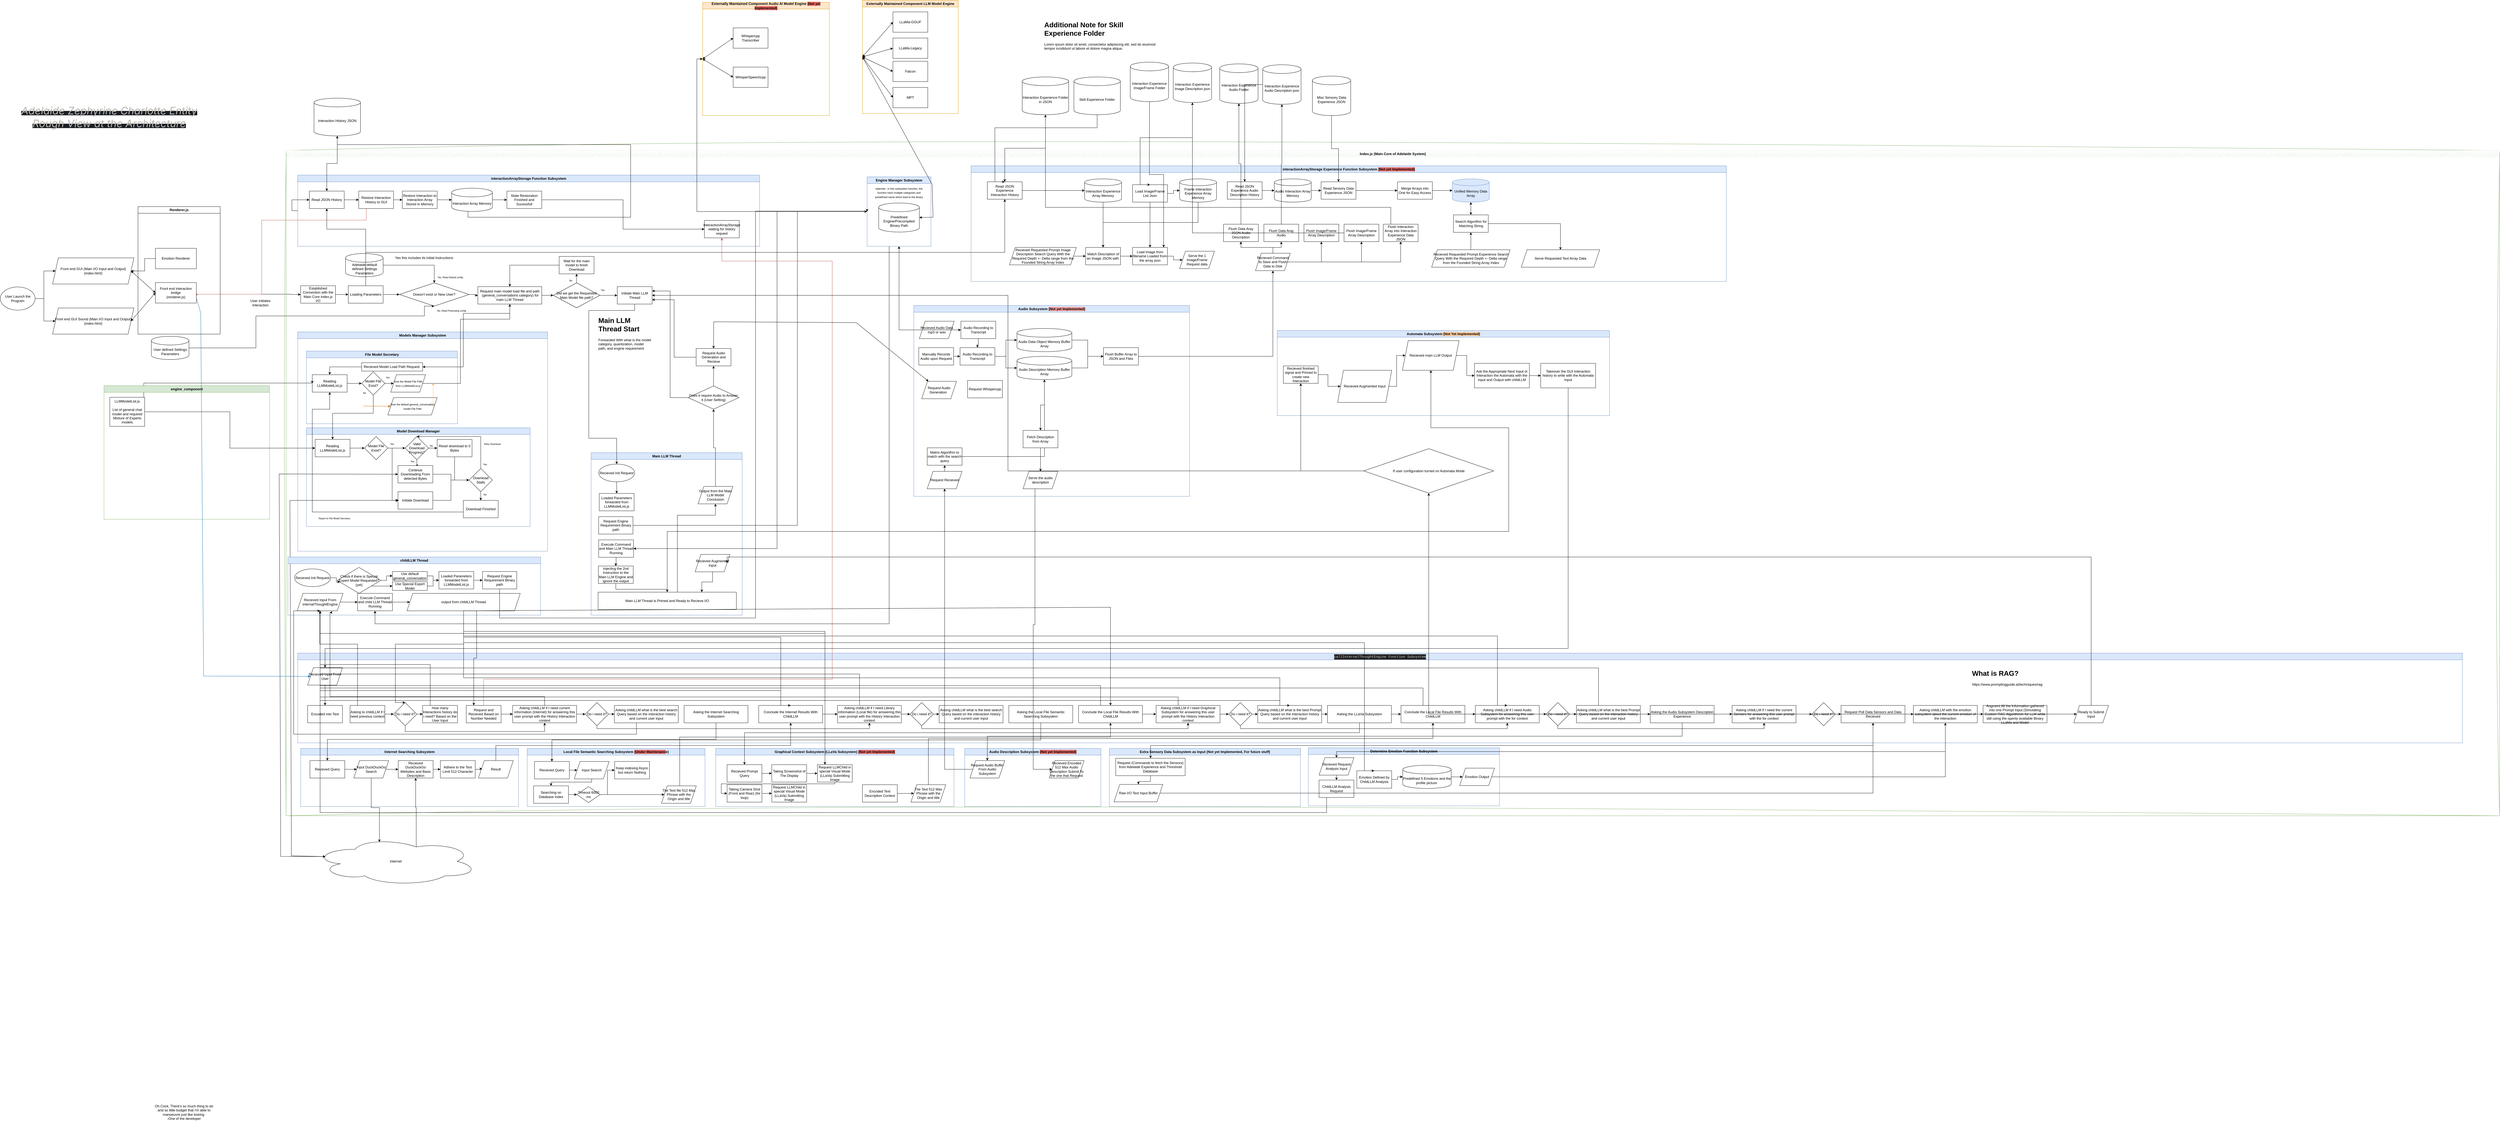 <mxfile version="22.1.21" type="device">
  <diagram id="C5RBs43oDa-KdzZeNtuy" name="Basic Building Block">
    <mxGraphModel dx="5930" dy="4545" grid="0" gridSize="10" guides="1" tooltips="1" connect="1" arrows="1" fold="1" page="0" pageScale="1" pageWidth="827" pageHeight="1169" math="0" shadow="0">
      <root>
        <mxCell id="WIyWlLk6GJQsqaUBKTNV-0" />
        <mxCell id="WIyWlLk6GJQsqaUBKTNV-1" parent="WIyWlLk6GJQsqaUBKTNV-0" />
        <mxCell id="jlTXrEissdUTSTELuyVP-126" style="edgeStyle=orthogonalEdgeStyle;rounded=0;orthogonalLoop=1;jettySize=auto;html=1;entryX=0;entryY=0.5;entryDx=0;entryDy=0;" parent="WIyWlLk6GJQsqaUBKTNV-1" source="jlTXrEissdUTSTELuyVP-3" target="jlTXrEissdUTSTELuyVP-117" edge="1">
          <mxGeometry relative="1" as="geometry">
            <Array as="points">
              <mxPoint x="230" y="575" />
            </Array>
          </mxGeometry>
        </mxCell>
        <mxCell id="jlTXrEissdUTSTELuyVP-8" value="Index.js (Main Core of Adelaide System)" style="swimlane;whiteSpace=wrap;html=1;fillColor=#d5e8d4;strokeColor=#82b366;glass=1;swimlaneLine=0;sketch=1;curveFitting=1;jiggle=2;" parent="WIyWlLk6GJQsqaUBKTNV-1" vertex="1">
          <mxGeometry x="214" y="80" width="7620" height="2291" as="geometry" />
        </mxCell>
        <mxCell id="jlTXrEissdUTSTELuyVP-18" value="Main LLM Thread" style="swimlane;whiteSpace=wrap;html=1;fillColor=#dae8fc;strokeColor=#6c8ebf;startSize=23;" parent="jlTXrEissdUTSTELuyVP-8" vertex="1">
          <mxGeometry x="1050" y="1041" width="520" height="559" as="geometry" />
        </mxCell>
        <mxCell id="jlTXrEissdUTSTELuyVP-171" style="edgeStyle=orthogonalEdgeStyle;rounded=0;orthogonalLoop=1;jettySize=auto;html=1;entryX=0.5;entryY=0;entryDx=0;entryDy=0;" parent="jlTXrEissdUTSTELuyVP-18" source="jlTXrEissdUTSTELuyVP-164" target="jlTXrEissdUTSTELuyVP-170" edge="1">
          <mxGeometry relative="1" as="geometry" />
        </mxCell>
        <mxCell id="jlTXrEissdUTSTELuyVP-164" value="Recieved Init Request" style="ellipse;whiteSpace=wrap;html=1;" parent="jlTXrEissdUTSTELuyVP-18" vertex="1">
          <mxGeometry x="26" y="39" width="124" height="61" as="geometry" />
        </mxCell>
        <mxCell id="jlTXrEissdUTSTELuyVP-170" value="Loaded Parameters forwarded from LLMModelList.js" style="rounded=0;whiteSpace=wrap;html=1;" parent="jlTXrEissdUTSTELuyVP-18" vertex="1">
          <mxGeometry x="28" y="140" width="120" height="60" as="geometry" />
        </mxCell>
        <mxCell id="jlTXrEissdUTSTELuyVP-174" value="Request Engine Requirement Binary path" style="rounded=0;whiteSpace=wrap;html=1;" parent="jlTXrEissdUTSTELuyVP-18" vertex="1">
          <mxGeometry x="26" y="220" width="118" height="60" as="geometry" />
        </mxCell>
        <mxCell id="jlTXrEissdUTSTELuyVP-185" style="edgeStyle=orthogonalEdgeStyle;rounded=0;orthogonalLoop=1;jettySize=auto;html=1;entryX=0.5;entryY=0;entryDx=0;entryDy=0;" parent="jlTXrEissdUTSTELuyVP-18" source="jlTXrEissdUTSTELuyVP-182" target="jlTXrEissdUTSTELuyVP-184" edge="1">
          <mxGeometry relative="1" as="geometry" />
        </mxCell>
        <mxCell id="jlTXrEissdUTSTELuyVP-182" value="Execute Command and Main LLM Thread Running" style="rounded=0;whiteSpace=wrap;html=1;" parent="jlTXrEissdUTSTELuyVP-18" vertex="1">
          <mxGeometry x="26" y="300" width="120" height="60" as="geometry" />
        </mxCell>
        <mxCell id="jlTXrEissdUTSTELuyVP-187" style="edgeStyle=orthogonalEdgeStyle;rounded=0;orthogonalLoop=1;jettySize=auto;html=1;entryX=0.5;entryY=0;entryDx=0;entryDy=0;" parent="jlTXrEissdUTSTELuyVP-18" source="jlTXrEissdUTSTELuyVP-184" target="jlTXrEissdUTSTELuyVP-186" edge="1">
          <mxGeometry relative="1" as="geometry">
            <Array as="points">
              <mxPoint x="85" y="470" />
              <mxPoint x="262" y="470" />
            </Array>
          </mxGeometry>
        </mxCell>
        <mxCell id="jlTXrEissdUTSTELuyVP-184" value="Injecting the 2nd Instruction to the Main LLM Engine and ignore the output" style="rounded=0;whiteSpace=wrap;html=1;" parent="jlTXrEissdUTSTELuyVP-18" vertex="1">
          <mxGeometry x="25" y="390" width="120" height="60" as="geometry" />
        </mxCell>
        <mxCell id="L2LzHhvwbl5LBldqmCg0-13" style="edgeStyle=orthogonalEdgeStyle;rounded=0;orthogonalLoop=1;jettySize=auto;html=1;exitX=0.75;exitY=0;exitDx=0;exitDy=0;entryX=0.5;entryY=1;entryDx=0;entryDy=0;" parent="jlTXrEissdUTSTELuyVP-18" source="jlTXrEissdUTSTELuyVP-186" target="L2LzHhvwbl5LBldqmCg0-10" edge="1">
          <mxGeometry relative="1" as="geometry">
            <Array as="points">
              <mxPoint x="297" y="480" />
              <mxPoint x="297" y="215" />
              <mxPoint x="428" y="215" />
            </Array>
          </mxGeometry>
        </mxCell>
        <mxCell id="jlTXrEissdUTSTELuyVP-186" value="Main LLM Thread is Primed and Ready to Recieve I/O" style="rounded=0;whiteSpace=wrap;html=1;" parent="jlTXrEissdUTSTELuyVP-18" vertex="1">
          <mxGeometry x="24" y="480" width="476" height="60" as="geometry" />
        </mxCell>
        <mxCell id="L2LzHhvwbl5LBldqmCg0-10" value="Output from the Main LLM Model Conclusion" style="shape=parallelogram;perimeter=parallelogramPerimeter;whiteSpace=wrap;html=1;fixedSize=1;" parent="jlTXrEissdUTSTELuyVP-18" vertex="1">
          <mxGeometry x="368" y="116" width="120" height="60" as="geometry" />
        </mxCell>
        <mxCell id="L2LzHhvwbl5LBldqmCg0-14" style="edgeStyle=orthogonalEdgeStyle;rounded=0;orthogonalLoop=1;jettySize=auto;html=1;exitX=0.5;exitY=1;exitDx=0;exitDy=0;entryX=0.75;entryY=0;entryDx=0;entryDy=0;" parent="jlTXrEissdUTSTELuyVP-18" source="L2LzHhvwbl5LBldqmCg0-11" target="jlTXrEissdUTSTELuyVP-186" edge="1">
          <mxGeometry relative="1" as="geometry" />
        </mxCell>
        <mxCell id="L2LzHhvwbl5LBldqmCg0-11" value="Recieved Augmented Input" style="shape=parallelogram;perimeter=parallelogramPerimeter;whiteSpace=wrap;html=1;fixedSize=1;" parent="jlTXrEissdUTSTELuyVP-18" vertex="1">
          <mxGeometry x="358" y="350" width="120" height="60" as="geometry" />
        </mxCell>
        <mxCell id="jlTXrEissdUTSTELuyVP-183" style="edgeStyle=orthogonalEdgeStyle;rounded=0;orthogonalLoop=1;jettySize=auto;html=1;entryX=1;entryY=0.5;entryDx=0;entryDy=0;" parent="jlTXrEissdUTSTELuyVP-8" source="jlTXrEissdUTSTELuyVP-19" target="jlTXrEissdUTSTELuyVP-182" edge="1">
          <mxGeometry relative="1" as="geometry">
            <Array as="points">
              <mxPoint x="1690" y="211" />
              <mxPoint x="1690" y="1371" />
            </Array>
          </mxGeometry>
        </mxCell>
        <mxCell id="jlTXrEissdUTSTELuyVP-19" value="Engine Manager Subsystem" style="swimlane;whiteSpace=wrap;html=1;fillColor=#dae8fc;strokeColor=#6c8ebf;" parent="jlTXrEissdUTSTELuyVP-8" vertex="1">
          <mxGeometry x="2000" y="91" width="220" height="239" as="geometry" />
        </mxCell>
        <mxCell id="jlTXrEissdUTSTELuyVP-177" value="&lt;font style=&quot;font-size: 9px;&quot;&gt;sidenote : in this subsystem function, the function have multiple categories and predefined name which lead to the binary&lt;/font&gt;" style="text;html=1;strokeColor=none;fillColor=none;align=center;verticalAlign=middle;whiteSpace=wrap;rounded=0;" parent="jlTXrEissdUTSTELuyVP-19" vertex="1">
          <mxGeometry x="20" y="39" width="180" height="30" as="geometry" />
        </mxCell>
        <mxCell id="jlTXrEissdUTSTELuyVP-178" value="Predefined Engine/Precompiled Binary Path" style="shape=cylinder3;whiteSpace=wrap;html=1;boundedLbl=1;backgroundOutline=1;size=15;" parent="jlTXrEissdUTSTELuyVP-19" vertex="1">
          <mxGeometry x="40" y="90" width="140" height="100" as="geometry" />
        </mxCell>
        <mxCell id="jlTXrEissdUTSTELuyVP-25" value="interactionArrayStorage Function Subsystem" style="swimlane;whiteSpace=wrap;html=1;fillColor=#dae8fc;strokeColor=#6c8ebf;" parent="jlTXrEissdUTSTELuyVP-8" vertex="1">
          <mxGeometry x="40" y="85" width="1590" height="245" as="geometry" />
        </mxCell>
        <mxCell id="jlTXrEissdUTSTELuyVP-35" style="edgeStyle=orthogonalEdgeStyle;rounded=0;orthogonalLoop=1;jettySize=auto;html=1;entryX=0;entryY=0.5;entryDx=0;entryDy=0;" parent="jlTXrEissdUTSTELuyVP-25" source="jlTXrEissdUTSTELuyVP-31" target="jlTXrEissdUTSTELuyVP-34" edge="1">
          <mxGeometry relative="1" as="geometry" />
        </mxCell>
        <mxCell id="jlTXrEissdUTSTELuyVP-31" value="Read JSON History" style="rounded=0;whiteSpace=wrap;html=1;" parent="jlTXrEissdUTSTELuyVP-25" vertex="1">
          <mxGeometry x="40" y="55" width="120" height="60" as="geometry" />
        </mxCell>
        <mxCell id="jlTXrEissdUTSTELuyVP-33" style="edgeStyle=orthogonalEdgeStyle;rounded=0;orthogonalLoop=1;jettySize=auto;html=1;exitX=0;exitY=0.5;exitDx=0;exitDy=0;entryX=0;entryY=0.5;entryDx=0;entryDy=0;" parent="jlTXrEissdUTSTELuyVP-25" source="jlTXrEissdUTSTELuyVP-25" target="jlTXrEissdUTSTELuyVP-31" edge="1">
          <mxGeometry relative="1" as="geometry" />
        </mxCell>
        <mxCell id="jlTXrEissdUTSTELuyVP-39" style="edgeStyle=orthogonalEdgeStyle;rounded=0;orthogonalLoop=1;jettySize=auto;html=1;" parent="jlTXrEissdUTSTELuyVP-25" source="jlTXrEissdUTSTELuyVP-34" target="jlTXrEissdUTSTELuyVP-38" edge="1">
          <mxGeometry relative="1" as="geometry" />
        </mxCell>
        <mxCell id="jlTXrEissdUTSTELuyVP-34" value="Restore Interaction History to GUI" style="rounded=0;whiteSpace=wrap;html=1;" parent="jlTXrEissdUTSTELuyVP-25" vertex="1">
          <mxGeometry x="210" y="55" width="120" height="60" as="geometry" />
        </mxCell>
        <mxCell id="jlTXrEissdUTSTELuyVP-38" value="Restore Interaction to Interaction Array Stored in Memory" style="rounded=0;whiteSpace=wrap;html=1;" parent="jlTXrEissdUTSTELuyVP-25" vertex="1">
          <mxGeometry x="360" y="55" width="120" height="60" as="geometry" />
        </mxCell>
        <mxCell id="jlTXrEissdUTSTELuyVP-43" style="edgeStyle=orthogonalEdgeStyle;rounded=0;orthogonalLoop=1;jettySize=auto;html=1;" parent="jlTXrEissdUTSTELuyVP-25" source="jlTXrEissdUTSTELuyVP-40" target="jlTXrEissdUTSTELuyVP-42" edge="1">
          <mxGeometry relative="1" as="geometry" />
        </mxCell>
        <mxCell id="jlTXrEissdUTSTELuyVP-40" value="Interaction Array Memory" style="shape=cylinder3;whiteSpace=wrap;html=1;boundedLbl=1;backgroundOutline=1;size=15;" parent="jlTXrEissdUTSTELuyVP-25" vertex="1">
          <mxGeometry x="530" y="45" width="140" height="80" as="geometry" />
        </mxCell>
        <mxCell id="jlTXrEissdUTSTELuyVP-41" style="edgeStyle=orthogonalEdgeStyle;rounded=0;orthogonalLoop=1;jettySize=auto;html=1;entryX=0;entryY=0.5;entryDx=0;entryDy=0;entryPerimeter=0;" parent="jlTXrEissdUTSTELuyVP-25" source="jlTXrEissdUTSTELuyVP-38" target="jlTXrEissdUTSTELuyVP-40" edge="1">
          <mxGeometry relative="1" as="geometry" />
        </mxCell>
        <mxCell id="jlTXrEissdUTSTELuyVP-169" style="edgeStyle=orthogonalEdgeStyle;rounded=0;orthogonalLoop=1;jettySize=auto;html=1;entryX=0;entryY=0.5;entryDx=0;entryDy=0;" parent="jlTXrEissdUTSTELuyVP-25" source="jlTXrEissdUTSTELuyVP-42" target="jlTXrEissdUTSTELuyVP-168" edge="1">
          <mxGeometry relative="1" as="geometry" />
        </mxCell>
        <mxCell id="jlTXrEissdUTSTELuyVP-42" value="State Restoration Finished and Sucessfull" style="rounded=0;whiteSpace=wrap;html=1;" parent="jlTXrEissdUTSTELuyVP-25" vertex="1">
          <mxGeometry x="720" y="55" width="120" height="60" as="geometry" />
        </mxCell>
        <mxCell id="jlTXrEissdUTSTELuyVP-168" value="InteractionArrayStorage waiting for history request" style="rounded=0;whiteSpace=wrap;html=1;" parent="jlTXrEissdUTSTELuyVP-25" vertex="1">
          <mxGeometry x="1400" y="156" width="120" height="60" as="geometry" />
        </mxCell>
        <mxCell id="jlTXrEissdUTSTELuyVP-44" value="Models Manager Subsystem" style="swimlane;whiteSpace=wrap;html=1;fillColor=#dae8fc;strokeColor=#6c8ebf;" parent="jlTXrEissdUTSTELuyVP-8" vertex="1">
          <mxGeometry x="40" y="625" width="860" height="755" as="geometry" />
        </mxCell>
        <mxCell id="jlTXrEissdUTSTELuyVP-17" value="File Model Secretary" style="swimlane;whiteSpace=wrap;html=1;fillColor=#dae8fc;strokeColor=#6c8ebf;" parent="jlTXrEissdUTSTELuyVP-44" vertex="1">
          <mxGeometry x="30" y="66" width="520" height="250" as="geometry" />
        </mxCell>
        <mxCell id="jlTXrEissdUTSTELuyVP-50" style="edgeStyle=orthogonalEdgeStyle;rounded=0;orthogonalLoop=1;jettySize=auto;html=1;" parent="jlTXrEissdUTSTELuyVP-17" source="jlTXrEissdUTSTELuyVP-46" target="jlTXrEissdUTSTELuyVP-48" edge="1">
          <mxGeometry relative="1" as="geometry" />
        </mxCell>
        <mxCell id="jlTXrEissdUTSTELuyVP-46" value="Reading LLMModelList.js" style="rounded=0;whiteSpace=wrap;html=1;" parent="jlTXrEissdUTSTELuyVP-17" vertex="1">
          <mxGeometry x="20" y="81.25" width="120" height="60" as="geometry" />
        </mxCell>
        <mxCell id="jlTXrEissdUTSTELuyVP-145" style="edgeStyle=orthogonalEdgeStyle;rounded=0;orthogonalLoop=1;jettySize=auto;html=1;entryX=0;entryY=0.5;entryDx=0;entryDy=0;" parent="jlTXrEissdUTSTELuyVP-17" source="jlTXrEissdUTSTELuyVP-48" target="jlTXrEissdUTSTELuyVP-144" edge="1">
          <mxGeometry relative="1" as="geometry" />
        </mxCell>
        <mxCell id="jlTXrEissdUTSTELuyVP-48" value="Model File Exist?" style="rhombus;whiteSpace=wrap;html=1;" parent="jlTXrEissdUTSTELuyVP-17" vertex="1">
          <mxGeometry x="190" y="71.25" width="80" height="80" as="geometry" />
        </mxCell>
        <mxCell id="jlTXrEissdUTSTELuyVP-78" value="&lt;font style=&quot;font-size: 8px;&quot;&gt;No&lt;/font&gt;" style="text;html=1;strokeColor=none;fillColor=none;align=center;verticalAlign=middle;whiteSpace=wrap;rounded=0;" parent="jlTXrEissdUTSTELuyVP-17" vertex="1">
          <mxGeometry x="190" y="133.75" width="20" height="17.5" as="geometry" />
        </mxCell>
        <mxCell id="jlTXrEissdUTSTELuyVP-142" value="&lt;font style=&quot;font-size: 8px;&quot;&gt;Yes&lt;/font&gt;" style="text;html=1;strokeColor=none;fillColor=none;align=center;verticalAlign=middle;whiteSpace=wrap;rounded=0;" parent="jlTXrEissdUTSTELuyVP-17" vertex="1">
          <mxGeometry x="270" y="81.25" width="20" height="17.5" as="geometry" />
        </mxCell>
        <mxCell id="jlTXrEissdUTSTELuyVP-144" value="&lt;font style=&quot;font-size: 9px;&quot;&gt;Give the Model File Path from LLMModelList.js&lt;/font&gt;" style="shape=parallelogram;perimeter=parallelogramPerimeter;whiteSpace=wrap;html=1;fixedSize=1;" parent="jlTXrEissdUTSTELuyVP-17" vertex="1">
          <mxGeometry x="290" y="81.25" width="120" height="60" as="geometry" />
        </mxCell>
        <mxCell id="jlTXrEissdUTSTELuyVP-148" style="edgeStyle=orthogonalEdgeStyle;rounded=0;orthogonalLoop=1;jettySize=auto;html=1;" parent="jlTXrEissdUTSTELuyVP-17" source="jlTXrEissdUTSTELuyVP-146" target="jlTXrEissdUTSTELuyVP-46" edge="1">
          <mxGeometry relative="1" as="geometry" />
        </mxCell>
        <mxCell id="jlTXrEissdUTSTELuyVP-146" value="Recieved Model Load Path Request&amp;nbsp;" style="rounded=0;whiteSpace=wrap;html=1;" parent="jlTXrEissdUTSTELuyVP-17" vertex="1">
          <mxGeometry x="190" y="40" width="210" height="28.75" as="geometry" />
        </mxCell>
        <mxCell id="jlTXrEissdUTSTELuyVP-155" value="&lt;font style=&quot;font-size: 9px;&quot;&gt;Give the default general_conversation model File Path&lt;/font&gt;" style="shape=parallelogram;perimeter=parallelogramPerimeter;whiteSpace=wrap;html=1;fixedSize=1;" parent="jlTXrEissdUTSTELuyVP-17" vertex="1">
          <mxGeometry x="280" y="160" width="170" height="60" as="geometry" />
        </mxCell>
        <mxCell id="jlTXrEissdUTSTELuyVP-45" value="Model Download Manager" style="swimlane;whiteSpace=wrap;html=1;fillColor=#dae8fc;strokeColor=#6c8ebf;" parent="jlTXrEissdUTSTELuyVP-44" vertex="1">
          <mxGeometry x="30" y="330" width="770" height="340" as="geometry" />
        </mxCell>
        <mxCell id="jlTXrEissdUTSTELuyVP-81" style="edgeStyle=orthogonalEdgeStyle;rounded=0;orthogonalLoop=1;jettySize=auto;html=1;entryX=0;entryY=0.5;entryDx=0;entryDy=0;" parent="jlTXrEissdUTSTELuyVP-45" source="jlTXrEissdUTSTELuyVP-54" target="jlTXrEissdUTSTELuyVP-56" edge="1">
          <mxGeometry relative="1" as="geometry" />
        </mxCell>
        <mxCell id="jlTXrEissdUTSTELuyVP-54" value="Reading LLMModelList.js" style="rounded=0;whiteSpace=wrap;html=1;" parent="jlTXrEissdUTSTELuyVP-45" vertex="1">
          <mxGeometry x="30" y="40" width="120" height="60" as="geometry" />
        </mxCell>
        <mxCell id="jlTXrEissdUTSTELuyVP-63" style="edgeStyle=orthogonalEdgeStyle;rounded=0;orthogonalLoop=1;jettySize=auto;html=1;" parent="jlTXrEissdUTSTELuyVP-45" source="jlTXrEissdUTSTELuyVP-56" target="jlTXrEissdUTSTELuyVP-57" edge="1">
          <mxGeometry relative="1" as="geometry" />
        </mxCell>
        <mxCell id="3CKYY_KhxMBK2MHiJ4SP-94" style="edgeStyle=orthogonalEdgeStyle;rounded=0;orthogonalLoop=1;jettySize=auto;html=1;entryX=0;entryY=0.5;entryDx=0;entryDy=0;" parent="jlTXrEissdUTSTELuyVP-45" source="jlTXrEissdUTSTELuyVP-56" target="jlTXrEissdUTSTELuyVP-64" edge="1">
          <mxGeometry relative="1" as="geometry">
            <Array as="points">
              <mxPoint x="295" y="70" />
              <mxPoint x="295" y="250" />
            </Array>
          </mxGeometry>
        </mxCell>
        <mxCell id="jlTXrEissdUTSTELuyVP-56" value="Model File Exist?" style="rhombus;whiteSpace=wrap;html=1;" parent="jlTXrEissdUTSTELuyVP-45" vertex="1">
          <mxGeometry x="200" y="30" width="80" height="80" as="geometry" />
        </mxCell>
        <mxCell id="jlTXrEissdUTSTELuyVP-60" value="" style="edgeStyle=orthogonalEdgeStyle;rounded=0;orthogonalLoop=1;jettySize=auto;html=1;" parent="jlTXrEissdUTSTELuyVP-45" source="jlTXrEissdUTSTELuyVP-57" target="jlTXrEissdUTSTELuyVP-59" edge="1">
          <mxGeometry relative="1" as="geometry" />
        </mxCell>
        <mxCell id="jlTXrEissdUTSTELuyVP-62" style="edgeStyle=orthogonalEdgeStyle;rounded=0;orthogonalLoop=1;jettySize=auto;html=1;" parent="jlTXrEissdUTSTELuyVP-45" source="jlTXrEissdUTSTELuyVP-57" target="jlTXrEissdUTSTELuyVP-58" edge="1">
          <mxGeometry relative="1" as="geometry" />
        </mxCell>
        <mxCell id="jlTXrEissdUTSTELuyVP-57" value="Valid Download Progress?" style="rhombus;whiteSpace=wrap;html=1;" parent="jlTXrEissdUTSTELuyVP-45" vertex="1">
          <mxGeometry x="340" y="30" width="80" height="80" as="geometry" />
        </mxCell>
        <mxCell id="jlTXrEissdUTSTELuyVP-66" style="edgeStyle=orthogonalEdgeStyle;rounded=0;orthogonalLoop=1;jettySize=auto;html=1;entryX=0;entryY=0.5;entryDx=0;entryDy=0;" parent="jlTXrEissdUTSTELuyVP-45" source="jlTXrEissdUTSTELuyVP-58" target="jlTXrEissdUTSTELuyVP-65" edge="1">
          <mxGeometry relative="1" as="geometry" />
        </mxCell>
        <mxCell id="jlTXrEissdUTSTELuyVP-58" value="Continue Downloading From detected Bytes" style="rounded=0;whiteSpace=wrap;html=1;" parent="jlTXrEissdUTSTELuyVP-45" vertex="1">
          <mxGeometry x="315" y="130" width="120" height="60" as="geometry" />
        </mxCell>
        <mxCell id="jlTXrEissdUTSTELuyVP-67" style="edgeStyle=orthogonalEdgeStyle;rounded=0;orthogonalLoop=1;jettySize=auto;html=1;entryX=0;entryY=0.5;entryDx=0;entryDy=0;" parent="jlTXrEissdUTSTELuyVP-45" source="jlTXrEissdUTSTELuyVP-59" target="jlTXrEissdUTSTELuyVP-65" edge="1">
          <mxGeometry relative="1" as="geometry" />
        </mxCell>
        <mxCell id="jlTXrEissdUTSTELuyVP-59" value="Reset download to 0 Bytes" style="rounded=0;whiteSpace=wrap;html=1;" parent="jlTXrEissdUTSTELuyVP-45" vertex="1">
          <mxGeometry x="450" y="40" width="120" height="60" as="geometry" />
        </mxCell>
        <mxCell id="jlTXrEissdUTSTELuyVP-69" style="edgeStyle=orthogonalEdgeStyle;rounded=0;orthogonalLoop=1;jettySize=auto;html=1;entryX=0;entryY=0.5;entryDx=0;entryDy=0;" parent="jlTXrEissdUTSTELuyVP-45" source="jlTXrEissdUTSTELuyVP-64" target="jlTXrEissdUTSTELuyVP-65" edge="1">
          <mxGeometry relative="1" as="geometry" />
        </mxCell>
        <mxCell id="jlTXrEissdUTSTELuyVP-64" value="Initiate Download" style="rounded=0;whiteSpace=wrap;html=1;" parent="jlTXrEissdUTSTELuyVP-45" vertex="1">
          <mxGeometry x="315" y="220" width="120" height="60" as="geometry" />
        </mxCell>
        <mxCell id="jlTXrEissdUTSTELuyVP-70" style="edgeStyle=orthogonalEdgeStyle;rounded=0;orthogonalLoop=1;jettySize=auto;html=1;entryX=0.5;entryY=0;entryDx=0;entryDy=0;" parent="jlTXrEissdUTSTELuyVP-45" source="jlTXrEissdUTSTELuyVP-65" target="jlTXrEissdUTSTELuyVP-57" edge="1">
          <mxGeometry relative="1" as="geometry">
            <Array as="points">
              <mxPoint x="600" y="30" />
            </Array>
          </mxGeometry>
        </mxCell>
        <mxCell id="jlTXrEissdUTSTELuyVP-76" style="edgeStyle=orthogonalEdgeStyle;rounded=0;orthogonalLoop=1;jettySize=auto;html=1;" parent="jlTXrEissdUTSTELuyVP-45" source="jlTXrEissdUTSTELuyVP-65" target="jlTXrEissdUTSTELuyVP-75" edge="1">
          <mxGeometry relative="1" as="geometry" />
        </mxCell>
        <mxCell id="jlTXrEissdUTSTELuyVP-65" value="Download Stalls" style="rhombus;whiteSpace=wrap;html=1;" parent="jlTXrEissdUTSTELuyVP-45" vertex="1">
          <mxGeometry x="560" y="140" width="80" height="80" as="geometry" />
        </mxCell>
        <mxCell id="jlTXrEissdUTSTELuyVP-71" value="&lt;font style=&quot;font-size: 8px;&quot;&gt;Retry Download&lt;/font&gt;" style="text;html=1;strokeColor=none;fillColor=none;align=center;verticalAlign=middle;whiteSpace=wrap;rounded=0;" parent="jlTXrEissdUTSTELuyVP-45" vertex="1">
          <mxGeometry x="610" y="40" width="60" height="30" as="geometry" />
        </mxCell>
        <mxCell id="jlTXrEissdUTSTELuyVP-72" value="&lt;font style=&quot;font-size: 8px;&quot;&gt;Yes&lt;/font&gt;" style="text;html=1;strokeColor=none;fillColor=none;align=center;verticalAlign=middle;whiteSpace=wrap;rounded=0;" parent="jlTXrEissdUTSTELuyVP-45" vertex="1">
          <mxGeometry x="600" y="110" width="30" height="30" as="geometry" />
        </mxCell>
        <mxCell id="jlTXrEissdUTSTELuyVP-73" value="&lt;font style=&quot;font-size: 8px;&quot;&gt;Yes&lt;/font&gt;" style="text;html=1;strokeColor=none;fillColor=none;align=center;verticalAlign=middle;whiteSpace=wrap;rounded=0;" parent="jlTXrEissdUTSTELuyVP-45" vertex="1">
          <mxGeometry x="350" y="100" width="30" height="30" as="geometry" />
        </mxCell>
        <mxCell id="jlTXrEissdUTSTELuyVP-74" value="&lt;font style=&quot;font-size: 8px;&quot;&gt;Yes&lt;/font&gt;" style="text;html=1;strokeColor=none;fillColor=none;align=center;verticalAlign=middle;whiteSpace=wrap;rounded=0;" parent="jlTXrEissdUTSTELuyVP-45" vertex="1">
          <mxGeometry x="280" y="40" width="30" height="30" as="geometry" />
        </mxCell>
        <mxCell id="jlTXrEissdUTSTELuyVP-75" value="Download Finished" style="rounded=0;whiteSpace=wrap;html=1;" parent="jlTXrEissdUTSTELuyVP-45" vertex="1">
          <mxGeometry x="540" y="250" width="120" height="60" as="geometry" />
        </mxCell>
        <mxCell id="jlTXrEissdUTSTELuyVP-83" value="&lt;font style=&quot;font-size: 8px;&quot;&gt;No&lt;/font&gt;" style="text;html=1;strokeColor=none;fillColor=none;align=center;verticalAlign=middle;whiteSpace=wrap;rounded=0;" parent="jlTXrEissdUTSTELuyVP-45" vertex="1">
          <mxGeometry x="420" y="52.5" width="20" height="17.5" as="geometry" />
        </mxCell>
        <mxCell id="jlTXrEissdUTSTELuyVP-115" value="&lt;font style=&quot;font-size: 8px;&quot;&gt;No&lt;/font&gt;" style="text;html=1;strokeColor=none;fillColor=none;align=center;verticalAlign=middle;whiteSpace=wrap;rounded=0;" parent="jlTXrEissdUTSTELuyVP-45" vertex="1">
          <mxGeometry x="605" y="220" width="20" height="17.5" as="geometry" />
        </mxCell>
        <mxCell id="jlTXrEissdUTSTELuyVP-116" value="&lt;font style=&quot;font-size: 8px;&quot;&gt;Report to File Model Secretary&lt;/font&gt;" style="text;html=1;strokeColor=none;fillColor=none;align=center;verticalAlign=middle;whiteSpace=wrap;rounded=0;" parent="jlTXrEissdUTSTELuyVP-45" vertex="1">
          <mxGeometry x="29" y="296" width="135" height="30" as="geometry" />
        </mxCell>
        <mxCell id="3CKYY_KhxMBK2MHiJ4SP-96" value="" style="endArrow=classic;startArrow=classic;html=1;rounded=0;entryX=0;entryY=0.5;entryDx=0;entryDy=0;exitX=0.07;exitY=0.4;exitDx=0;exitDy=0;exitPerimeter=0;" parent="jlTXrEissdUTSTELuyVP-45" source="3CKYY_KhxMBK2MHiJ4SP-91" edge="1">
          <mxGeometry width="50" height="50" relative="1" as="geometry">
            <mxPoint x="102" y="1567" as="sourcePoint" />
            <mxPoint x="318" y="250" as="targetPoint" />
            <Array as="points">
              <mxPoint x="-52" y="1474" />
              <mxPoint x="-52" y="1386" />
              <mxPoint x="-57" y="250" />
            </Array>
          </mxGeometry>
        </mxCell>
        <mxCell id="jlTXrEissdUTSTELuyVP-77" style="edgeStyle=orthogonalEdgeStyle;rounded=0;orthogonalLoop=1;jettySize=auto;html=1;entryX=0.5;entryY=0;entryDx=0;entryDy=0;exitX=0.5;exitY=1;exitDx=0;exitDy=0;" parent="jlTXrEissdUTSTELuyVP-44" source="jlTXrEissdUTSTELuyVP-48" target="jlTXrEissdUTSTELuyVP-54" edge="1">
          <mxGeometry relative="1" as="geometry">
            <Array as="points">
              <mxPoint x="260" y="280" />
              <mxPoint x="120" y="280" />
            </Array>
          </mxGeometry>
        </mxCell>
        <mxCell id="jlTXrEissdUTSTELuyVP-80" style="edgeStyle=orthogonalEdgeStyle;rounded=0;orthogonalLoop=1;jettySize=auto;html=1;entryX=0.5;entryY=1;entryDx=0;entryDy=0;" parent="jlTXrEissdUTSTELuyVP-44" source="jlTXrEissdUTSTELuyVP-75" target="jlTXrEissdUTSTELuyVP-46" edge="1">
          <mxGeometry relative="1" as="geometry">
            <Array as="points">
              <mxPoint x="50" y="620" />
              <mxPoint x="50" y="266" />
              <mxPoint x="110" y="266" />
            </Array>
          </mxGeometry>
        </mxCell>
        <mxCell id="jlTXrEissdUTSTELuyVP-125" style="edgeStyle=orthogonalEdgeStyle;rounded=0;orthogonalLoop=1;jettySize=auto;html=1;" parent="jlTXrEissdUTSTELuyVP-8" source="jlTXrEissdUTSTELuyVP-117" target="jlTXrEissdUTSTELuyVP-124" edge="1">
          <mxGeometry relative="1" as="geometry" />
        </mxCell>
        <mxCell id="jlTXrEissdUTSTELuyVP-117" value="Established Connection with the Main Core index.js I/O" style="rounded=0;whiteSpace=wrap;html=1;" parent="jlTXrEissdUTSTELuyVP-8" vertex="1">
          <mxGeometry x="50" y="466" width="120" height="60" as="geometry" />
        </mxCell>
        <mxCell id="jlTXrEissdUTSTELuyVP-134" style="edgeStyle=orthogonalEdgeStyle;rounded=0;orthogonalLoop=1;jettySize=auto;html=1;entryX=0.5;entryY=0;entryDx=0;entryDy=0;" parent="jlTXrEissdUTSTELuyVP-8" source="jlTXrEissdUTSTELuyVP-123" target="jlTXrEissdUTSTELuyVP-127" edge="1">
          <mxGeometry relative="1" as="geometry" />
        </mxCell>
        <mxCell id="jlTXrEissdUTSTELuyVP-123" value="Adelaide default defined Settings Parameters" style="shape=cylinder3;whiteSpace=wrap;html=1;boundedLbl=1;backgroundOutline=1;size=15;" parent="jlTXrEissdUTSTELuyVP-8" vertex="1">
          <mxGeometry x="204.5" y="355" width="129.5" height="80" as="geometry" />
        </mxCell>
        <mxCell id="jlTXrEissdUTSTELuyVP-131" style="edgeStyle=orthogonalEdgeStyle;rounded=0;orthogonalLoop=1;jettySize=auto;html=1;entryX=0;entryY=0.5;entryDx=0;entryDy=0;" parent="jlTXrEissdUTSTELuyVP-8" source="jlTXrEissdUTSTELuyVP-124" target="jlTXrEissdUTSTELuyVP-127" edge="1">
          <mxGeometry relative="1" as="geometry" />
        </mxCell>
        <mxCell id="jlTXrEissdUTSTELuyVP-189" style="edgeStyle=orthogonalEdgeStyle;rounded=0;orthogonalLoop=1;jettySize=auto;html=1;entryX=0.5;entryY=1;entryDx=0;entryDy=0;" parent="jlTXrEissdUTSTELuyVP-8" source="jlTXrEissdUTSTELuyVP-124" target="jlTXrEissdUTSTELuyVP-31" edge="1">
          <mxGeometry relative="1" as="geometry">
            <Array as="points">
              <mxPoint x="274" y="271" />
              <mxPoint x="140" y="271" />
            </Array>
          </mxGeometry>
        </mxCell>
        <mxCell id="3CKYY_KhxMBK2MHiJ4SP-61" style="edgeStyle=orthogonalEdgeStyle;rounded=0;orthogonalLoop=1;jettySize=auto;html=1;" parent="jlTXrEissdUTSTELuyVP-8" source="jlTXrEissdUTSTELuyVP-124" target="3CKYY_KhxMBK2MHiJ4SP-10" edge="1">
          <mxGeometry relative="1" as="geometry">
            <Array as="points">
              <mxPoint x="274" y="351" />
              <mxPoint x="2474" y="351" />
            </Array>
          </mxGeometry>
        </mxCell>
        <mxCell id="jlTXrEissdUTSTELuyVP-124" value="Loading Parameters" style="rounded=0;whiteSpace=wrap;html=1;" parent="jlTXrEissdUTSTELuyVP-8" vertex="1">
          <mxGeometry x="214" y="466" width="120" height="60" as="geometry" />
        </mxCell>
        <mxCell id="jlTXrEissdUTSTELuyVP-140" style="edgeStyle=orthogonalEdgeStyle;rounded=0;orthogonalLoop=1;jettySize=auto;html=1;entryX=0;entryY=0.5;entryDx=0;entryDy=0;" parent="jlTXrEissdUTSTELuyVP-8" source="jlTXrEissdUTSTELuyVP-127" target="jlTXrEissdUTSTELuyVP-139" edge="1">
          <mxGeometry relative="1" as="geometry" />
        </mxCell>
        <mxCell id="jlTXrEissdUTSTELuyVP-127" value="Doesn&#39;t exist or New User?" style="rhombus;whiteSpace=wrap;html=1;" parent="jlTXrEissdUTSTELuyVP-8" vertex="1">
          <mxGeometry x="390" y="456" width="240" height="80" as="geometry" />
        </mxCell>
        <mxCell id="jlTXrEissdUTSTELuyVP-136" value="&lt;font style=&quot;font-size: 8px;&quot;&gt;Yes, Read Default config&lt;/font&gt;" style="text;html=1;strokeColor=none;fillColor=none;align=center;verticalAlign=middle;whiteSpace=wrap;rounded=0;" parent="jlTXrEissdUTSTELuyVP-8" vertex="1">
          <mxGeometry x="500" y="421" width="130" height="30" as="geometry" />
        </mxCell>
        <mxCell id="jlTXrEissdUTSTELuyVP-137" value="&lt;font style=&quot;font-size: 8px;&quot;&gt;No, Read Preexisting config&lt;/font&gt;" style="text;html=1;strokeColor=none;fillColor=none;align=center;verticalAlign=middle;whiteSpace=wrap;rounded=0;" parent="jlTXrEissdUTSTELuyVP-8" vertex="1">
          <mxGeometry x="510" y="536" width="120" height="30" as="geometry" />
        </mxCell>
        <mxCell id="jlTXrEissdUTSTELuyVP-147" style="edgeStyle=orthogonalEdgeStyle;rounded=0;orthogonalLoop=1;jettySize=auto;html=1;entryX=1;entryY=0.5;entryDx=0;entryDy=0;" parent="jlTXrEissdUTSTELuyVP-8" source="jlTXrEissdUTSTELuyVP-139" target="jlTXrEissdUTSTELuyVP-146" edge="1">
          <mxGeometry relative="1" as="geometry">
            <Array as="points">
              <mxPoint x="770" y="561" />
              <mxPoint x="610" y="561" />
              <mxPoint x="610" y="745" />
            </Array>
          </mxGeometry>
        </mxCell>
        <mxCell id="jlTXrEissdUTSTELuyVP-150" style="edgeStyle=orthogonalEdgeStyle;rounded=0;orthogonalLoop=1;jettySize=auto;html=1;entryX=0;entryY=0.5;entryDx=0;entryDy=0;" parent="jlTXrEissdUTSTELuyVP-8" source="jlTXrEissdUTSTELuyVP-139" target="jlTXrEissdUTSTELuyVP-141" edge="1">
          <mxGeometry relative="1" as="geometry" />
        </mxCell>
        <mxCell id="jlTXrEissdUTSTELuyVP-139" value="Request main model load file and path&lt;br&gt;&amp;nbsp;(general_conversations category) for main LLM Thread" style="rounded=0;whiteSpace=wrap;html=1;" parent="jlTXrEissdUTSTELuyVP-8" vertex="1">
          <mxGeometry x="660" y="469" width="220" height="60" as="geometry" />
        </mxCell>
        <mxCell id="jlTXrEissdUTSTELuyVP-49" style="edgeStyle=orthogonalEdgeStyle;rounded=0;orthogonalLoop=1;jettySize=auto;html=1;entryX=0;entryY=0.5;entryDx=0;entryDy=0;" parent="jlTXrEissdUTSTELuyVP-8" target="jlTXrEissdUTSTELuyVP-46" edge="1">
          <mxGeometry relative="1" as="geometry">
            <mxPoint x="-490.0" y="888.06" as="sourcePoint" />
            <mxPoint x="70" y="801" as="targetPoint" />
            <Array as="points">
              <mxPoint x="-490" y="801" />
              <mxPoint x="90" y="801" />
            </Array>
          </mxGeometry>
        </mxCell>
        <mxCell id="jlTXrEissdUTSTELuyVP-158" style="edgeStyle=orthogonalEdgeStyle;rounded=0;orthogonalLoop=1;jettySize=auto;html=1;" parent="jlTXrEissdUTSTELuyVP-8" source="jlTXrEissdUTSTELuyVP-141" target="jlTXrEissdUTSTELuyVP-154" edge="1">
          <mxGeometry relative="1" as="geometry" />
        </mxCell>
        <mxCell id="jlTXrEissdUTSTELuyVP-163" style="edgeStyle=orthogonalEdgeStyle;rounded=0;orthogonalLoop=1;jettySize=auto;html=1;" parent="jlTXrEissdUTSTELuyVP-8" source="jlTXrEissdUTSTELuyVP-141" target="jlTXrEissdUTSTELuyVP-162" edge="1">
          <mxGeometry relative="1" as="geometry" />
        </mxCell>
        <mxCell id="jlTXrEissdUTSTELuyVP-141" value="Did we get the Requested Main Model file path?" style="rhombus;whiteSpace=wrap;html=1;" parent="jlTXrEissdUTSTELuyVP-8" vertex="1">
          <mxGeometry x="920" y="456" width="160" height="86" as="geometry" />
        </mxCell>
        <mxCell id="jlTXrEissdUTSTELuyVP-149" style="edgeStyle=orthogonalEdgeStyle;rounded=0;orthogonalLoop=1;jettySize=auto;html=1;entryX=0.5;entryY=1;entryDx=0;entryDy=0;" parent="jlTXrEissdUTSTELuyVP-8" source="jlTXrEissdUTSTELuyVP-144" target="jlTXrEissdUTSTELuyVP-139" edge="1">
          <mxGeometry relative="1" as="geometry">
            <Array as="points">
              <mxPoint x="600" y="802" />
              <mxPoint x="600" y="581" />
              <mxPoint x="770" y="581" />
            </Array>
          </mxGeometry>
        </mxCell>
        <mxCell id="jlTXrEissdUTSTELuyVP-159" style="edgeStyle=orthogonalEdgeStyle;rounded=0;orthogonalLoop=1;jettySize=auto;html=1;entryX=0.5;entryY=0;entryDx=0;entryDy=0;" parent="jlTXrEissdUTSTELuyVP-8" source="jlTXrEissdUTSTELuyVP-154" target="jlTXrEissdUTSTELuyVP-139" edge="1">
          <mxGeometry relative="1" as="geometry" />
        </mxCell>
        <mxCell id="jlTXrEissdUTSTELuyVP-154" value="Wait for the main model to finish Download" style="rounded=0;whiteSpace=wrap;html=1;" parent="jlTXrEissdUTSTELuyVP-8" vertex="1">
          <mxGeometry x="940" y="365" width="120" height="60" as="geometry" />
        </mxCell>
        <mxCell id="jlTXrEissdUTSTELuyVP-160" value="&lt;font style=&quot;font-size: 8px;&quot;&gt;Yes&lt;/font&gt;" style="text;html=1;strokeColor=none;fillColor=none;align=center;verticalAlign=middle;whiteSpace=wrap;rounded=0;" parent="jlTXrEissdUTSTELuyVP-8" vertex="1">
          <mxGeometry x="1080" y="471" width="20" height="17.5" as="geometry" />
        </mxCell>
        <mxCell id="jlTXrEissdUTSTELuyVP-161" value="&lt;font style=&quot;font-size: 8px;&quot;&gt;No&lt;/font&gt;" style="text;html=1;strokeColor=none;fillColor=none;align=center;verticalAlign=middle;whiteSpace=wrap;rounded=0;" parent="jlTXrEissdUTSTELuyVP-8" vertex="1">
          <mxGeometry x="970" y="438.5" width="20" height="17.5" as="geometry" />
        </mxCell>
        <mxCell id="jlTXrEissdUTSTELuyVP-165" style="edgeStyle=orthogonalEdgeStyle;rounded=0;orthogonalLoop=1;jettySize=auto;html=1;entryX=0.5;entryY=0;entryDx=0;entryDy=0;" parent="jlTXrEissdUTSTELuyVP-8" source="jlTXrEissdUTSTELuyVP-162" target="jlTXrEissdUTSTELuyVP-164" edge="1">
          <mxGeometry relative="1" as="geometry">
            <Array as="points">
              <mxPoint x="1200" y="551" />
              <mxPoint x="1042" y="551" />
              <mxPoint x="1042" y="991" />
              <mxPoint x="1138" y="991" />
            </Array>
          </mxGeometry>
        </mxCell>
        <mxCell id="jlTXrEissdUTSTELuyVP-162" value="Initiate Main LLM Thread" style="rounded=0;whiteSpace=wrap;html=1;" parent="jlTXrEissdUTSTELuyVP-8" vertex="1">
          <mxGeometry x="1140" y="469" width="120" height="60" as="geometry" />
        </mxCell>
        <mxCell id="jlTXrEissdUTSTELuyVP-167" value="&lt;h1&gt;Main LLM Thread Start&lt;/h1&gt;&lt;p&gt;Forwarded With what is the model category, quantization, model path, and engine requirement&lt;/p&gt;" style="text;html=1;strokeColor=none;fillColor=none;spacing=5;spacingTop=-20;whiteSpace=wrap;overflow=hidden;rounded=0;" parent="jlTXrEissdUTSTELuyVP-8" vertex="1">
          <mxGeometry x="1070" y="566" width="190" height="144" as="geometry" />
        </mxCell>
        <mxCell id="jlTXrEissdUTSTELuyVP-172" value="Yes this includes its initial Instructions" style="text;html=1;strokeColor=none;fillColor=none;align=center;verticalAlign=middle;whiteSpace=wrap;rounded=0;" parent="jlTXrEissdUTSTELuyVP-8" vertex="1">
          <mxGeometry x="340" y="355" width="270" height="30" as="geometry" />
        </mxCell>
        <mxCell id="jlTXrEissdUTSTELuyVP-192" value="&lt;div style=&quot;color: rgb(204, 204, 204); background-color: rgb(31, 31, 31); font-family: Menlo, Monaco, &amp;quot;Courier New&amp;quot;, monospace; font-weight: normal; line-height: 18px;&quot;&gt;callInternalThoughtEngine Function Subsystem&lt;/div&gt;" style="swimlane;whiteSpace=wrap;html=1;fillColor=#dae8fc;strokeColor=#6c8ebf;" parent="jlTXrEissdUTSTELuyVP-8" vertex="1">
          <mxGeometry x="40" y="1731" width="7452" height="309" as="geometry" />
        </mxCell>
        <mxCell id="jlTXrEissdUTSTELuyVP-195" style="edgeStyle=orthogonalEdgeStyle;rounded=0;orthogonalLoop=1;jettySize=auto;html=1;" parent="jlTXrEissdUTSTELuyVP-192" source="jlTXrEissdUTSTELuyVP-193" target="jlTXrEissdUTSTELuyVP-194" edge="1">
          <mxGeometry relative="1" as="geometry">
            <Array as="points">
              <mxPoint x="94" y="180" />
              <mxPoint x="94" y="180" />
            </Array>
          </mxGeometry>
        </mxCell>
        <mxCell id="jlTXrEissdUTSTELuyVP-193" value="Recieved Input From User" style="shape=parallelogram;perimeter=parallelogramPerimeter;whiteSpace=wrap;html=1;fixedSize=1;" parent="jlTXrEissdUTSTELuyVP-192" vertex="1">
          <mxGeometry x="34" y="50" width="120" height="60" as="geometry" />
        </mxCell>
        <mxCell id="jlTXrEissdUTSTELuyVP-194" value="Encoded into Text" style="rounded=0;whiteSpace=wrap;html=1;" parent="jlTXrEissdUTSTELuyVP-192" vertex="1">
          <mxGeometry x="34" y="180" width="120" height="60" as="geometry" />
        </mxCell>
        <mxCell id="jlTXrEissdUTSTELuyVP-238" style="edgeStyle=orthogonalEdgeStyle;rounded=0;orthogonalLoop=1;jettySize=auto;html=1;entryX=0;entryY=0.5;entryDx=0;entryDy=0;" parent="jlTXrEissdUTSTELuyVP-192" source="jlTXrEissdUTSTELuyVP-230" target="jlTXrEissdUTSTELuyVP-237" edge="1">
          <mxGeometry relative="1" as="geometry" />
        </mxCell>
        <mxCell id="jlTXrEissdUTSTELuyVP-230" value="Asking to childLLM if I need previous context" style="rounded=0;whiteSpace=wrap;html=1;" parent="jlTXrEissdUTSTELuyVP-192" vertex="1">
          <mxGeometry x="180" y="180" width="120" height="60" as="geometry" />
        </mxCell>
        <mxCell id="jlTXrEissdUTSTELuyVP-244" style="edgeStyle=orthogonalEdgeStyle;rounded=0;orthogonalLoop=1;jettySize=auto;html=1;" parent="jlTXrEissdUTSTELuyVP-192" source="jlTXrEissdUTSTELuyVP-237" target="jlTXrEissdUTSTELuyVP-239" edge="1">
          <mxGeometry relative="1" as="geometry" />
        </mxCell>
        <mxCell id="jlTXrEissdUTSTELuyVP-250" style="edgeStyle=orthogonalEdgeStyle;rounded=0;orthogonalLoop=1;jettySize=auto;html=1;entryX=0.5;entryY=1;entryDx=0;entryDy=0;" parent="jlTXrEissdUTSTELuyVP-192" source="jlTXrEissdUTSTELuyVP-237" target="jlTXrEissdUTSTELuyVP-247" edge="1">
          <mxGeometry relative="1" as="geometry">
            <Array as="points">
              <mxPoint x="370" y="270" />
              <mxPoint x="850" y="270" />
            </Array>
          </mxGeometry>
        </mxCell>
        <mxCell id="jlTXrEissdUTSTELuyVP-237" value="Do i need it?" style="rhombus;whiteSpace=wrap;html=1;" parent="jlTXrEissdUTSTELuyVP-192" vertex="1">
          <mxGeometry x="330" y="170" width="80" height="80" as="geometry" />
        </mxCell>
        <mxCell id="jlTXrEissdUTSTELuyVP-239" value="How many Interactions history do i need? Based on the User Input" style="rounded=0;whiteSpace=wrap;html=1;" parent="jlTXrEissdUTSTELuyVP-192" vertex="1">
          <mxGeometry x="430" y="180" width="120" height="60" as="geometry" />
        </mxCell>
        <mxCell id="jlTXrEissdUTSTELuyVP-248" style="edgeStyle=orthogonalEdgeStyle;rounded=0;orthogonalLoop=1;jettySize=auto;html=1;entryX=0;entryY=0.5;entryDx=0;entryDy=0;" parent="jlTXrEissdUTSTELuyVP-192" source="jlTXrEissdUTSTELuyVP-241" target="jlTXrEissdUTSTELuyVP-247" edge="1">
          <mxGeometry relative="1" as="geometry" />
        </mxCell>
        <mxCell id="jlTXrEissdUTSTELuyVP-241" value="Request and Recieved Based on Number Needed" style="rounded=0;whiteSpace=wrap;html=1;" parent="jlTXrEissdUTSTELuyVP-192" vertex="1">
          <mxGeometry x="580" y="180" width="120" height="60" as="geometry" />
        </mxCell>
        <mxCell id="jlTXrEissdUTSTELuyVP-249" style="edgeStyle=orthogonalEdgeStyle;rounded=0;orthogonalLoop=1;jettySize=auto;html=1;" parent="jlTXrEissdUTSTELuyVP-192" source="jlTXrEissdUTSTELuyVP-247" edge="1">
          <mxGeometry relative="1" as="geometry">
            <mxPoint x="110" y="-140" as="targetPoint" />
            <Array as="points">
              <mxPoint x="850" y="150" />
              <mxPoint x="111" y="150" />
              <mxPoint x="111" y="-140" />
            </Array>
          </mxGeometry>
        </mxCell>
        <mxCell id="jlTXrEissdUTSTELuyVP-254" style="edgeStyle=orthogonalEdgeStyle;rounded=0;orthogonalLoop=1;jettySize=auto;html=1;entryX=0;entryY=0.5;entryDx=0;entryDy=0;" parent="jlTXrEissdUTSTELuyVP-192" source="jlTXrEissdUTSTELuyVP-247" target="jlTXrEissdUTSTELuyVP-251" edge="1">
          <mxGeometry relative="1" as="geometry" />
        </mxCell>
        <mxCell id="jlTXrEissdUTSTELuyVP-247" value="Asking childLLM if I need current information (Internet) for answering this user prompt with the History Interaction context" style="rounded=0;whiteSpace=wrap;html=1;" parent="jlTXrEissdUTSTELuyVP-192" vertex="1">
          <mxGeometry x="740" y="180" width="220" height="60" as="geometry" />
        </mxCell>
        <mxCell id="jlTXrEissdUTSTELuyVP-257" style="edgeStyle=orthogonalEdgeStyle;rounded=0;orthogonalLoop=1;jettySize=auto;html=1;entryX=0;entryY=0.5;entryDx=0;entryDy=0;" parent="jlTXrEissdUTSTELuyVP-192" source="jlTXrEissdUTSTELuyVP-251" target="jlTXrEissdUTSTELuyVP-255" edge="1">
          <mxGeometry relative="1" as="geometry" />
        </mxCell>
        <mxCell id="jlTXrEissdUTSTELuyVP-300" style="edgeStyle=orthogonalEdgeStyle;rounded=0;orthogonalLoop=1;jettySize=auto;html=1;entryX=0.5;entryY=1;entryDx=0;entryDy=0;" parent="jlTXrEissdUTSTELuyVP-192" source="jlTXrEissdUTSTELuyVP-251" target="jlTXrEissdUTSTELuyVP-292" edge="1">
          <mxGeometry relative="1" as="geometry">
            <Array as="points">
              <mxPoint x="1030" y="260" />
              <mxPoint x="1968" y="260" />
            </Array>
          </mxGeometry>
        </mxCell>
        <mxCell id="jlTXrEissdUTSTELuyVP-251" value="Do i need it?" style="rhombus;whiteSpace=wrap;html=1;" parent="jlTXrEissdUTSTELuyVP-192" vertex="1">
          <mxGeometry x="990" y="170" width="80" height="80" as="geometry" />
        </mxCell>
        <mxCell id="jlTXrEissdUTSTELuyVP-255" value="Asking childLLM what is the best search Query based on the interaction history and current user input" style="rounded=0;whiteSpace=wrap;html=1;" parent="jlTXrEissdUTSTELuyVP-192" vertex="1">
          <mxGeometry x="1090" y="180" width="220" height="60" as="geometry" />
        </mxCell>
        <mxCell id="jlTXrEissdUTSTELuyVP-259" value="Asking the Internet Searching Subsystem" style="rounded=0;whiteSpace=wrap;html=1;" parent="jlTXrEissdUTSTELuyVP-192" vertex="1">
          <mxGeometry x="1330" y="180" width="220" height="60" as="geometry" />
        </mxCell>
        <mxCell id="jlTXrEissdUTSTELuyVP-296" style="edgeStyle=orthogonalEdgeStyle;rounded=0;orthogonalLoop=1;jettySize=auto;html=1;entryX=0;entryY=0.5;entryDx=0;entryDy=0;" parent="jlTXrEissdUTSTELuyVP-192" source="jlTXrEissdUTSTELuyVP-271" target="jlTXrEissdUTSTELuyVP-292" edge="1">
          <mxGeometry relative="1" as="geometry" />
        </mxCell>
        <mxCell id="jlTXrEissdUTSTELuyVP-271" value="Conclude the Internet Results With ChildLLM" style="rounded=0;whiteSpace=wrap;html=1;" parent="jlTXrEissdUTSTELuyVP-192" vertex="1">
          <mxGeometry x="1587" y="180" width="220" height="60" as="geometry" />
        </mxCell>
        <mxCell id="jlTXrEissdUTSTELuyVP-297" style="edgeStyle=orthogonalEdgeStyle;rounded=0;orthogonalLoop=1;jettySize=auto;html=1;entryX=0;entryY=0.5;entryDx=0;entryDy=0;" parent="jlTXrEissdUTSTELuyVP-192" source="jlTXrEissdUTSTELuyVP-292" target="jlTXrEissdUTSTELuyVP-293" edge="1">
          <mxGeometry relative="1" as="geometry" />
        </mxCell>
        <mxCell id="jlTXrEissdUTSTELuyVP-292" value="Asking childLLM if I need Library information (Local file) for answering this user prompt with the History Interaction context" style="rounded=0;whiteSpace=wrap;html=1;" parent="jlTXrEissdUTSTELuyVP-192" vertex="1">
          <mxGeometry x="1858" y="180" width="220" height="60" as="geometry" />
        </mxCell>
        <mxCell id="jlTXrEissdUTSTELuyVP-298" style="edgeStyle=orthogonalEdgeStyle;rounded=0;orthogonalLoop=1;jettySize=auto;html=1;entryX=0;entryY=0.5;entryDx=0;entryDy=0;" parent="jlTXrEissdUTSTELuyVP-192" source="jlTXrEissdUTSTELuyVP-293" target="jlTXrEissdUTSTELuyVP-294" edge="1">
          <mxGeometry relative="1" as="geometry" />
        </mxCell>
        <mxCell id="L2LzHhvwbl5LBldqmCg0-9" style="edgeStyle=orthogonalEdgeStyle;rounded=0;orthogonalLoop=1;jettySize=auto;html=1;entryX=0.5;entryY=1;entryDx=0;entryDy=0;" parent="jlTXrEissdUTSTELuyVP-192" source="jlTXrEissdUTSTELuyVP-293" target="jlTXrEissdUTSTELuyVP-306" edge="1">
          <mxGeometry relative="1" as="geometry">
            <Array as="points">
              <mxPoint x="2148" y="260" />
              <mxPoint x="3065" y="260" />
            </Array>
          </mxGeometry>
        </mxCell>
        <mxCell id="jlTXrEissdUTSTELuyVP-293" value="Do i need it?" style="rhombus;whiteSpace=wrap;html=1;" parent="jlTXrEissdUTSTELuyVP-192" vertex="1">
          <mxGeometry x="2108" y="170" width="80" height="80" as="geometry" />
        </mxCell>
        <mxCell id="jlTXrEissdUTSTELuyVP-294" value="Asking childLLM what is the best search Query based on the interaction history and current user input" style="rounded=0;whiteSpace=wrap;html=1;" parent="jlTXrEissdUTSTELuyVP-192" vertex="1">
          <mxGeometry x="2208" y="180" width="220" height="60" as="geometry" />
        </mxCell>
        <mxCell id="jlTXrEissdUTSTELuyVP-295" value="Asking the Local File Semantic Searching Subsystem" style="rounded=0;whiteSpace=wrap;html=1;" parent="jlTXrEissdUTSTELuyVP-192" vertex="1">
          <mxGeometry x="2448" y="180" width="220" height="60" as="geometry" />
        </mxCell>
        <mxCell id="jlTXrEissdUTSTELuyVP-310" style="edgeStyle=orthogonalEdgeStyle;rounded=0;orthogonalLoop=1;jettySize=auto;html=1;" parent="jlTXrEissdUTSTELuyVP-192" source="jlTXrEissdUTSTELuyVP-301" target="jlTXrEissdUTSTELuyVP-306" edge="1">
          <mxGeometry relative="1" as="geometry" />
        </mxCell>
        <mxCell id="jlTXrEissdUTSTELuyVP-301" value="Conclude the Local File Results With ChildLLM" style="rounded=0;whiteSpace=wrap;html=1;" parent="jlTXrEissdUTSTELuyVP-192" vertex="1">
          <mxGeometry x="2688" y="180" width="220" height="60" as="geometry" />
        </mxCell>
        <mxCell id="L2LzHhvwbl5LBldqmCg0-2" style="edgeStyle=orthogonalEdgeStyle;rounded=0;orthogonalLoop=1;jettySize=auto;html=1;" parent="jlTXrEissdUTSTELuyVP-192" source="jlTXrEissdUTSTELuyVP-306" target="jlTXrEissdUTSTELuyVP-307" edge="1">
          <mxGeometry relative="1" as="geometry" />
        </mxCell>
        <mxCell id="jlTXrEissdUTSTELuyVP-306" value="Asking childLLM if I need Graphical Subsystem for answering this user prompt with the History Interaction context" style="rounded=0;whiteSpace=wrap;html=1;" parent="jlTXrEissdUTSTELuyVP-192" vertex="1">
          <mxGeometry x="2955" y="180" width="220" height="60" as="geometry" />
        </mxCell>
        <mxCell id="L2LzHhvwbl5LBldqmCg0-3" style="edgeStyle=orthogonalEdgeStyle;rounded=0;orthogonalLoop=1;jettySize=auto;html=1;" parent="jlTXrEissdUTSTELuyVP-192" source="jlTXrEissdUTSTELuyVP-307" target="jlTXrEissdUTSTELuyVP-308" edge="1">
          <mxGeometry relative="1" as="geometry" />
        </mxCell>
        <mxCell id="3CKYY_KhxMBK2MHiJ4SP-30" style="edgeStyle=orthogonalEdgeStyle;rounded=0;orthogonalLoop=1;jettySize=auto;html=1;entryX=0.5;entryY=1;entryDx=0;entryDy=0;" parent="jlTXrEissdUTSTELuyVP-192" source="jlTXrEissdUTSTELuyVP-307" target="3CKYY_KhxMBK2MHiJ4SP-25" edge="1">
          <mxGeometry relative="1" as="geometry">
            <Array as="points">
              <mxPoint x="3245" y="260" />
              <mxPoint x="4164" y="260" />
            </Array>
          </mxGeometry>
        </mxCell>
        <mxCell id="jlTXrEissdUTSTELuyVP-307" value="Do i need it?" style="rhombus;whiteSpace=wrap;html=1;" parent="jlTXrEissdUTSTELuyVP-192" vertex="1">
          <mxGeometry x="3205" y="170" width="80" height="80" as="geometry" />
        </mxCell>
        <mxCell id="L2LzHhvwbl5LBldqmCg0-7" style="edgeStyle=orthogonalEdgeStyle;rounded=0;orthogonalLoop=1;jettySize=auto;html=1;" parent="jlTXrEissdUTSTELuyVP-192" source="jlTXrEissdUTSTELuyVP-308" target="jlTXrEissdUTSTELuyVP-309" edge="1">
          <mxGeometry relative="1" as="geometry" />
        </mxCell>
        <mxCell id="jlTXrEissdUTSTELuyVP-308" value="Asking childLLM what is the best Prompt Query based on the interaction history and current user input" style="rounded=0;whiteSpace=wrap;html=1;" parent="jlTXrEissdUTSTELuyVP-192" vertex="1">
          <mxGeometry x="3305" y="180" width="220" height="60" as="geometry" />
        </mxCell>
        <mxCell id="nilarAjfVdVyQENWPZkR-12" style="edgeStyle=orthogonalEdgeStyle;rounded=0;orthogonalLoop=1;jettySize=auto;html=1;" parent="jlTXrEissdUTSTELuyVP-192" source="jlTXrEissdUTSTELuyVP-309" target="nilarAjfVdVyQENWPZkR-11" edge="1">
          <mxGeometry relative="1" as="geometry" />
        </mxCell>
        <mxCell id="jlTXrEissdUTSTELuyVP-309" value="Asking the LLaVa Subsystem" style="rounded=0;whiteSpace=wrap;html=1;" parent="jlTXrEissdUTSTELuyVP-192" vertex="1">
          <mxGeometry x="3545" y="180" width="220" height="60" as="geometry" />
        </mxCell>
        <mxCell id="3CKYY_KhxMBK2MHiJ4SP-29" style="edgeStyle=orthogonalEdgeStyle;rounded=0;orthogonalLoop=1;jettySize=auto;html=1;" parent="jlTXrEissdUTSTELuyVP-192" source="nilarAjfVdVyQENWPZkR-11" target="3CKYY_KhxMBK2MHiJ4SP-25" edge="1">
          <mxGeometry relative="1" as="geometry" />
        </mxCell>
        <mxCell id="nilarAjfVdVyQENWPZkR-11" value="Conclude the Local File Results With ChildLLM" style="rounded=0;whiteSpace=wrap;html=1;" parent="jlTXrEissdUTSTELuyVP-192" vertex="1">
          <mxGeometry x="3798" y="180" width="220" height="60" as="geometry" />
        </mxCell>
        <mxCell id="3CKYY_KhxMBK2MHiJ4SP-86" style="edgeStyle=orthogonalEdgeStyle;rounded=0;orthogonalLoop=1;jettySize=auto;html=1;" parent="jlTXrEissdUTSTELuyVP-192" source="3CKYY_KhxMBK2MHiJ4SP-25" target="3CKYY_KhxMBK2MHiJ4SP-31" edge="1">
          <mxGeometry relative="1" as="geometry" />
        </mxCell>
        <mxCell id="3CKYY_KhxMBK2MHiJ4SP-25" value="Asking childLLM if I need Audio Subsystem for answering this user prompt with the for context" style="rounded=0;whiteSpace=wrap;html=1;" parent="jlTXrEissdUTSTELuyVP-192" vertex="1">
          <mxGeometry x="4054" y="180" width="220" height="60" as="geometry" />
        </mxCell>
        <mxCell id="DZOPxF1G8VKMVgEPpo5t-44" style="edgeStyle=orthogonalEdgeStyle;rounded=0;orthogonalLoop=1;jettySize=auto;html=1;entryX=0;entryY=0.5;entryDx=0;entryDy=0;" edge="1" parent="jlTXrEissdUTSTELuyVP-192" source="3CKYY_KhxMBK2MHiJ4SP-26" target="3CKYY_KhxMBK2MHiJ4SP-27">
          <mxGeometry relative="1" as="geometry" />
        </mxCell>
        <mxCell id="3CKYY_KhxMBK2MHiJ4SP-26" value="Asking childLLM what is the best Prompt Query based on the interaction history and current user input" style="rounded=0;whiteSpace=wrap;html=1;" parent="jlTXrEissdUTSTELuyVP-192" vertex="1">
          <mxGeometry x="4402" y="180" width="220" height="60" as="geometry" />
        </mxCell>
        <mxCell id="DZOPxF1G8VKMVgEPpo5t-47" style="edgeStyle=orthogonalEdgeStyle;rounded=0;orthogonalLoop=1;jettySize=auto;html=1;" edge="1" parent="jlTXrEissdUTSTELuyVP-192" source="3CKYY_KhxMBK2MHiJ4SP-27" target="DZOPxF1G8VKMVgEPpo5t-46">
          <mxGeometry relative="1" as="geometry" />
        </mxCell>
        <mxCell id="3CKYY_KhxMBK2MHiJ4SP-27" value="Asking the Audio Subsystem Description Experience" style="rounded=0;whiteSpace=wrap;html=1;" parent="jlTXrEissdUTSTELuyVP-192" vertex="1">
          <mxGeometry x="4656" y="180" width="220" height="60" as="geometry" />
        </mxCell>
        <mxCell id="3CKYY_KhxMBK2MHiJ4SP-87" style="edgeStyle=orthogonalEdgeStyle;rounded=0;orthogonalLoop=1;jettySize=auto;html=1;entryX=0;entryY=0.5;entryDx=0;entryDy=0;" parent="jlTXrEissdUTSTELuyVP-192" source="3CKYY_KhxMBK2MHiJ4SP-31" target="3CKYY_KhxMBK2MHiJ4SP-26" edge="1">
          <mxGeometry relative="1" as="geometry" />
        </mxCell>
        <mxCell id="DZOPxF1G8VKMVgEPpo5t-48" style="edgeStyle=orthogonalEdgeStyle;rounded=0;orthogonalLoop=1;jettySize=auto;html=1;entryX=0.5;entryY=1;entryDx=0;entryDy=0;" edge="1" parent="jlTXrEissdUTSTELuyVP-192" source="3CKYY_KhxMBK2MHiJ4SP-31" target="DZOPxF1G8VKMVgEPpo5t-46">
          <mxGeometry relative="1" as="geometry">
            <Array as="points">
              <mxPoint x="4338" y="260" />
              <mxPoint x="5048" y="260" />
            </Array>
          </mxGeometry>
        </mxCell>
        <mxCell id="3CKYY_KhxMBK2MHiJ4SP-31" value="Do i need it?" style="rhombus;whiteSpace=wrap;html=1;" parent="jlTXrEissdUTSTELuyVP-192" vertex="1">
          <mxGeometry x="4298" y="170" width="80" height="80" as="geometry" />
        </mxCell>
        <mxCell id="DZOPxF1G8VKMVgEPpo5t-50" style="edgeStyle=orthogonalEdgeStyle;rounded=0;orthogonalLoop=1;jettySize=auto;html=1;" edge="1" parent="jlTXrEissdUTSTELuyVP-192" source="DZOPxF1G8VKMVgEPpo5t-46" target="DZOPxF1G8VKMVgEPpo5t-49">
          <mxGeometry relative="1" as="geometry" />
        </mxCell>
        <mxCell id="DZOPxF1G8VKMVgEPpo5t-46" value="Asking childLLM if I need the current Sensors for answering this user prompt with the for context" style="rounded=0;whiteSpace=wrap;html=1;" vertex="1" parent="jlTXrEissdUTSTELuyVP-192">
          <mxGeometry x="4938" y="180" width="220" height="60" as="geometry" />
        </mxCell>
        <mxCell id="DZOPxF1G8VKMVgEPpo5t-52" style="edgeStyle=orthogonalEdgeStyle;rounded=0;orthogonalLoop=1;jettySize=auto;html=1;" edge="1" parent="jlTXrEissdUTSTELuyVP-192" source="DZOPxF1G8VKMVgEPpo5t-49" target="DZOPxF1G8VKMVgEPpo5t-51">
          <mxGeometry relative="1" as="geometry" />
        </mxCell>
        <mxCell id="DZOPxF1G8VKMVgEPpo5t-49" value="Do i need it?" style="rhombus;whiteSpace=wrap;html=1;" vertex="1" parent="jlTXrEissdUTSTELuyVP-192">
          <mxGeometry x="5213" y="170" width="80" height="80" as="geometry" />
        </mxCell>
        <mxCell id="DZOPxF1G8VKMVgEPpo5t-355" style="edgeStyle=orthogonalEdgeStyle;rounded=0;orthogonalLoop=1;jettySize=auto;html=1;" edge="1" parent="jlTXrEissdUTSTELuyVP-192" source="DZOPxF1G8VKMVgEPpo5t-51" target="DZOPxF1G8VKMVgEPpo5t-60">
          <mxGeometry relative="1" as="geometry" />
        </mxCell>
        <mxCell id="DZOPxF1G8VKMVgEPpo5t-51" value="Request Poll Data Sensors and Data Recieved" style="rounded=0;whiteSpace=wrap;html=1;" vertex="1" parent="jlTXrEissdUTSTELuyVP-192">
          <mxGeometry x="5313" y="180" width="220" height="60" as="geometry" />
        </mxCell>
        <mxCell id="DZOPxF1G8VKMVgEPpo5t-360" style="edgeStyle=orthogonalEdgeStyle;rounded=0;orthogonalLoop=1;jettySize=auto;html=1;" edge="1" parent="jlTXrEissdUTSTELuyVP-192" source="DZOPxF1G8VKMVgEPpo5t-60" target="DZOPxF1G8VKMVgEPpo5t-61">
          <mxGeometry relative="1" as="geometry" />
        </mxCell>
        <mxCell id="DZOPxF1G8VKMVgEPpo5t-60" value="Asking childLLM with the emotion subsystem about the current emotion of the interaction" style="rounded=0;whiteSpace=wrap;html=1;" vertex="1" parent="jlTXrEissdUTSTELuyVP-192">
          <mxGeometry x="5562" y="180" width="220" height="60" as="geometry" />
        </mxCell>
        <mxCell id="DZOPxF1G8VKMVgEPpo5t-362" style="edgeStyle=orthogonalEdgeStyle;rounded=0;orthogonalLoop=1;jettySize=auto;html=1;" edge="1" parent="jlTXrEissdUTSTELuyVP-192" source="DZOPxF1G8VKMVgEPpo5t-61" target="DZOPxF1G8VKMVgEPpo5t-361">
          <mxGeometry relative="1" as="geometry" />
        </mxCell>
        <mxCell id="DZOPxF1G8VKMVgEPpo5t-61" value="Augment All the Information gathered into one Prompt Input (Simulating Custom RAG Algorithmm for LLM while still using the openly available Binary LLaMa and Model" style="rounded=0;whiteSpace=wrap;html=1;" vertex="1" parent="jlTXrEissdUTSTELuyVP-192">
          <mxGeometry x="5802" y="180" width="220" height="60" as="geometry" />
        </mxCell>
        <mxCell id="DZOPxF1G8VKMVgEPpo5t-361" value="Ready to Submit Input" style="shape=parallelogram;perimeter=parallelogramPerimeter;whiteSpace=wrap;html=1;fixedSize=1;" vertex="1" parent="jlTXrEissdUTSTELuyVP-192">
          <mxGeometry x="6114" y="180" width="120" height="60" as="geometry" />
        </mxCell>
        <mxCell id="DZOPxF1G8VKMVgEPpo5t-366" value="&lt;h1&gt;What is RAG?&lt;/h1&gt;&lt;p&gt;https://www.promptingguide.ai/techniques/rag&lt;/p&gt;" style="text;html=1;strokeColor=none;fillColor=none;spacing=5;spacingTop=-20;whiteSpace=wrap;overflow=hidden;rounded=0;" vertex="1" parent="jlTXrEissdUTSTELuyVP-192">
          <mxGeometry x="5759" y="50" width="315" height="119" as="geometry" />
        </mxCell>
        <mxCell id="jlTXrEissdUTSTELuyVP-219" style="edgeStyle=orthogonalEdgeStyle;rounded=0;orthogonalLoop=1;jettySize=auto;html=1;entryX=0;entryY=0.5;entryDx=0;entryDy=0;" parent="jlTXrEissdUTSTELuyVP-8" source="jlTXrEissdUTSTELuyVP-174" target="jlTXrEissdUTSTELuyVP-19" edge="1">
          <mxGeometry relative="1" as="geometry">
            <Array as="points">
              <mxPoint x="1760" y="1291" />
              <mxPoint x="1760" y="210" />
            </Array>
          </mxGeometry>
        </mxCell>
        <mxCell id="jlTXrEissdUTSTELuyVP-246" style="edgeStyle=orthogonalEdgeStyle;rounded=0;orthogonalLoop=1;jettySize=auto;html=1;entryX=0.5;entryY=1;entryDx=0;entryDy=0;fillColor=#f8cecc;strokeColor=#b85450;" parent="jlTXrEissdUTSTELuyVP-8" source="jlTXrEissdUTSTELuyVP-241" target="jlTXrEissdUTSTELuyVP-168" edge="1">
          <mxGeometry relative="1" as="geometry">
            <Array as="points">
              <mxPoint x="680" y="1821" />
              <mxPoint x="1880" y="1821" />
              <mxPoint x="1880" y="381" />
              <mxPoint x="1500" y="381" />
            </Array>
          </mxGeometry>
        </mxCell>
        <mxCell id="jlTXrEissdUTSTELuyVP-252" value="Internet Searching Subsystem" style="swimlane;whiteSpace=wrap;html=1;fillColor=#dae8fc;strokeColor=#6c8ebf;" parent="jlTXrEissdUTSTELuyVP-8" vertex="1">
          <mxGeometry x="50" y="2059" width="750" height="200" as="geometry" />
        </mxCell>
        <mxCell id="jlTXrEissdUTSTELuyVP-268" style="edgeStyle=orthogonalEdgeStyle;rounded=0;orthogonalLoop=1;jettySize=auto;html=1;" parent="jlTXrEissdUTSTELuyVP-252" source="jlTXrEissdUTSTELuyVP-265" target="jlTXrEissdUTSTELuyVP-266" edge="1">
          <mxGeometry relative="1" as="geometry" />
        </mxCell>
        <mxCell id="jlTXrEissdUTSTELuyVP-265" value="Recieved Query" style="rounded=0;whiteSpace=wrap;html=1;" parent="jlTXrEissdUTSTELuyVP-252" vertex="1">
          <mxGeometry x="32" y="42" width="120" height="60" as="geometry" />
        </mxCell>
        <mxCell id="jlTXrEissdUTSTELuyVP-269" style="edgeStyle=orthogonalEdgeStyle;rounded=0;orthogonalLoop=1;jettySize=auto;html=1;" parent="jlTXrEissdUTSTELuyVP-252" source="jlTXrEissdUTSTELuyVP-266" target="jlTXrEissdUTSTELuyVP-267" edge="1">
          <mxGeometry relative="1" as="geometry" />
        </mxCell>
        <mxCell id="jlTXrEissdUTSTELuyVP-266" value="Input DuckDuckGo Search" style="shape=parallelogram;perimeter=parallelogramPerimeter;whiteSpace=wrap;html=1;fixedSize=1;" parent="jlTXrEissdUTSTELuyVP-252" vertex="1">
          <mxGeometry x="183" y="42" width="120" height="60" as="geometry" />
        </mxCell>
        <mxCell id="jlTXrEissdUTSTELuyVP-272" style="edgeStyle=orthogonalEdgeStyle;rounded=0;orthogonalLoop=1;jettySize=auto;html=1;entryX=0;entryY=0.5;entryDx=0;entryDy=0;" parent="jlTXrEissdUTSTELuyVP-252" source="jlTXrEissdUTSTELuyVP-267" target="jlTXrEissdUTSTELuyVP-270" edge="1">
          <mxGeometry relative="1" as="geometry" />
        </mxCell>
        <mxCell id="jlTXrEissdUTSTELuyVP-267" value="Recieved DuckDuckGo Websites and Basic Description" style="rounded=0;whiteSpace=wrap;html=1;" parent="jlTXrEissdUTSTELuyVP-252" vertex="1">
          <mxGeometry x="336" y="42" width="120" height="60" as="geometry" />
        </mxCell>
        <mxCell id="jlTXrEissdUTSTELuyVP-270" value="Adhere to the Text Limit 512 Character" style="rounded=0;whiteSpace=wrap;html=1;" parent="jlTXrEissdUTSTELuyVP-252" vertex="1">
          <mxGeometry x="481" y="42" width="120" height="60" as="geometry" />
        </mxCell>
        <mxCell id="jlTXrEissdUTSTELuyVP-274" value="Result" style="shape=parallelogram;perimeter=parallelogramPerimeter;whiteSpace=wrap;html=1;fixedSize=1;" parent="jlTXrEissdUTSTELuyVP-252" vertex="1">
          <mxGeometry x="612" y="42" width="120" height="60" as="geometry" />
        </mxCell>
        <mxCell id="jlTXrEissdUTSTELuyVP-275" style="edgeStyle=orthogonalEdgeStyle;rounded=0;orthogonalLoop=1;jettySize=auto;html=1;entryX=0.107;entryY=0.472;entryDx=0;entryDy=0;entryPerimeter=0;" parent="jlTXrEissdUTSTELuyVP-252" source="jlTXrEissdUTSTELuyVP-270" target="jlTXrEissdUTSTELuyVP-274" edge="1">
          <mxGeometry relative="1" as="geometry" />
        </mxCell>
        <mxCell id="jlTXrEissdUTSTELuyVP-260" value="Local File Semantic Searching Subsystem &lt;span style=&quot;background-color: rgb(234, 107, 102);&quot;&gt;(Under Maintenanc&lt;/span&gt;e)" style="swimlane;whiteSpace=wrap;html=1;fillColor=#dae8fc;strokeColor=#6c8ebf;" parent="jlTXrEissdUTSTELuyVP-8" vertex="1">
          <mxGeometry x="830" y="2059" width="612" height="200" as="geometry" />
        </mxCell>
        <mxCell id="jlTXrEissdUTSTELuyVP-285" style="edgeStyle=orthogonalEdgeStyle;rounded=0;orthogonalLoop=1;jettySize=auto;html=1;" parent="jlTXrEissdUTSTELuyVP-260" source="jlTXrEissdUTSTELuyVP-280" target="jlTXrEissdUTSTELuyVP-281" edge="1">
          <mxGeometry relative="1" as="geometry" />
        </mxCell>
        <mxCell id="jlTXrEissdUTSTELuyVP-280" value="Recieved Query" style="rounded=0;whiteSpace=wrap;html=1;" parent="jlTXrEissdUTSTELuyVP-260" vertex="1">
          <mxGeometry x="25" y="45" width="120" height="60" as="geometry" />
        </mxCell>
        <mxCell id="jlTXrEissdUTSTELuyVP-286" style="edgeStyle=orthogonalEdgeStyle;rounded=0;orthogonalLoop=1;jettySize=auto;html=1;entryX=0.5;entryY=0;entryDx=0;entryDy=0;" parent="jlTXrEissdUTSTELuyVP-260" source="jlTXrEissdUTSTELuyVP-281" target="jlTXrEissdUTSTELuyVP-282" edge="1">
          <mxGeometry relative="1" as="geometry">
            <Array as="points">
              <mxPoint x="222" y="116" />
              <mxPoint x="82" y="116" />
            </Array>
          </mxGeometry>
        </mxCell>
        <mxCell id="jlTXrEissdUTSTELuyVP-281" value="Input Search" style="shape=parallelogram;perimeter=parallelogramPerimeter;whiteSpace=wrap;html=1;fixedSize=1;" parent="jlTXrEissdUTSTELuyVP-260" vertex="1">
          <mxGeometry x="162" y="45" width="120" height="60" as="geometry" />
        </mxCell>
        <mxCell id="jlTXrEissdUTSTELuyVP-284" style="edgeStyle=orthogonalEdgeStyle;rounded=0;orthogonalLoop=1;jettySize=auto;html=1;" parent="jlTXrEissdUTSTELuyVP-260" source="jlTXrEissdUTSTELuyVP-282" target="jlTXrEissdUTSTELuyVP-283" edge="1">
          <mxGeometry relative="1" as="geometry" />
        </mxCell>
        <mxCell id="jlTXrEissdUTSTELuyVP-282" value="Searching on Database Index" style="rounded=0;whiteSpace=wrap;html=1;" parent="jlTXrEissdUTSTELuyVP-260" vertex="1">
          <mxGeometry x="22" y="129" width="120" height="60" as="geometry" />
        </mxCell>
        <mxCell id="jlTXrEissdUTSTELuyVP-288" style="edgeStyle=orthogonalEdgeStyle;rounded=0;orthogonalLoop=1;jettySize=auto;html=1;entryX=0;entryY=0.5;entryDx=0;entryDy=0;" parent="jlTXrEissdUTSTELuyVP-260" source="jlTXrEissdUTSTELuyVP-283" target="jlTXrEissdUTSTELuyVP-287" edge="1">
          <mxGeometry relative="1" as="geometry" />
        </mxCell>
        <mxCell id="jlTXrEissdUTSTELuyVP-291" style="edgeStyle=orthogonalEdgeStyle;rounded=0;orthogonalLoop=1;jettySize=auto;html=1;entryX=0;entryY=0.5;entryDx=0;entryDy=0;" parent="jlTXrEissdUTSTELuyVP-260" source="jlTXrEissdUTSTELuyVP-283" target="jlTXrEissdUTSTELuyVP-290" edge="1">
          <mxGeometry relative="1" as="geometry" />
        </mxCell>
        <mxCell id="jlTXrEissdUTSTELuyVP-283" value="Timeout 6000 ms" style="rhombus;whiteSpace=wrap;html=1;" parent="jlTXrEissdUTSTELuyVP-260" vertex="1">
          <mxGeometry x="171" y="131.5" width="80" height="55" as="geometry" />
        </mxCell>
        <mxCell id="jlTXrEissdUTSTELuyVP-287" value="Keep indexing Async but return Nothing" style="rounded=0;whiteSpace=wrap;html=1;" parent="jlTXrEissdUTSTELuyVP-260" vertex="1">
          <mxGeometry x="301" y="45" width="120" height="60" as="geometry" />
        </mxCell>
        <mxCell id="jlTXrEissdUTSTELuyVP-290" value="The Text file 512 Max Phrase with the Origin and title" style="shape=parallelogram;perimeter=parallelogramPerimeter;whiteSpace=wrap;html=1;fixedSize=1;" parent="jlTXrEissdUTSTELuyVP-260" vertex="1">
          <mxGeometry x="462" y="129" width="120" height="60" as="geometry" />
        </mxCell>
        <mxCell id="jlTXrEissdUTSTELuyVP-261" value="Graphical Context Subsystem (LLaVa Subsystem)&amp;nbsp;&lt;span style=&quot;background-color: rgb(234, 107, 102);&quot;&gt;(Not yet Implemented)&lt;/span&gt;" style="swimlane;whiteSpace=wrap;html=1;fillColor=#dae8fc;strokeColor=#6c8ebf;swimlaneFillColor=none;" parent="jlTXrEissdUTSTELuyVP-8" vertex="1">
          <mxGeometry x="1479" y="2059" width="820" height="200" as="geometry" />
        </mxCell>
        <mxCell id="3CKYY_KhxMBK2MHiJ4SP-1" style="edgeStyle=orthogonalEdgeStyle;rounded=0;orthogonalLoop=1;jettySize=auto;html=1;" parent="jlTXrEissdUTSTELuyVP-261" source="jlTXrEissdUTSTELuyVP-321" target="3CKYY_KhxMBK2MHiJ4SP-0" edge="1">
          <mxGeometry relative="1" as="geometry" />
        </mxCell>
        <mxCell id="jlTXrEissdUTSTELuyVP-321" value="Taking Camera Shot (Front and Rear) (for loop)" style="rounded=0;whiteSpace=wrap;html=1;" parent="jlTXrEissdUTSTELuyVP-261" vertex="1">
          <mxGeometry x="39" y="125" width="120" height="60" as="geometry" />
        </mxCell>
        <mxCell id="jlTXrEissdUTSTELuyVP-326" style="edgeStyle=orthogonalEdgeStyle;rounded=0;orthogonalLoop=1;jettySize=auto;html=1;" parent="jlTXrEissdUTSTELuyVP-261" source="jlTXrEissdUTSTELuyVP-322" target="jlTXrEissdUTSTELuyVP-324" edge="1">
          <mxGeometry relative="1" as="geometry" />
        </mxCell>
        <mxCell id="jlTXrEissdUTSTELuyVP-322" value="Taking Screenshot of The Display" style="rounded=0;whiteSpace=wrap;html=1;" parent="jlTXrEissdUTSTELuyVP-261" vertex="1">
          <mxGeometry x="193" y="56" width="120" height="60" as="geometry" />
        </mxCell>
        <mxCell id="jlTXrEissdUTSTELuyVP-325" style="edgeStyle=orthogonalEdgeStyle;rounded=0;orthogonalLoop=1;jettySize=auto;html=1;" parent="jlTXrEissdUTSTELuyVP-261" source="jlTXrEissdUTSTELuyVP-323" target="jlTXrEissdUTSTELuyVP-322" edge="1">
          <mxGeometry relative="1" as="geometry" />
        </mxCell>
        <mxCell id="jlTXrEissdUTSTELuyVP-323" value="Recieved Prompt Query" style="rounded=0;whiteSpace=wrap;html=1;" parent="jlTXrEissdUTSTELuyVP-261" vertex="1">
          <mxGeometry x="39" y="56" width="120" height="60" as="geometry" />
        </mxCell>
        <mxCell id="nilarAjfVdVyQENWPZkR-1" style="edgeStyle=orthogonalEdgeStyle;rounded=0;orthogonalLoop=1;jettySize=auto;html=1;entryX=0;entryY=0.5;entryDx=0;entryDy=0;" parent="jlTXrEissdUTSTELuyVP-261" source="jlTXrEissdUTSTELuyVP-324" target="jlTXrEissdUTSTELuyVP-321" edge="1">
          <mxGeometry relative="1" as="geometry">
            <Array as="points">
              <mxPoint x="410" y="122" />
              <mxPoint x="19" y="122" />
              <mxPoint x="19" y="155" />
            </Array>
          </mxGeometry>
        </mxCell>
        <mxCell id="jlTXrEissdUTSTELuyVP-324" value="Request LLMChild in special Visual Mode (LLaVa) Submitting Image" style="rounded=0;whiteSpace=wrap;html=1;" parent="jlTXrEissdUTSTELuyVP-261" vertex="1">
          <mxGeometry x="350" y="56" width="120" height="60" as="geometry" />
        </mxCell>
        <mxCell id="nilarAjfVdVyQENWPZkR-4" style="edgeStyle=orthogonalEdgeStyle;rounded=0;orthogonalLoop=1;jettySize=auto;html=1;entryX=0;entryY=0.5;entryDx=0;entryDy=0;" parent="jlTXrEissdUTSTELuyVP-261" source="nilarAjfVdVyQENWPZkR-2" target="nilarAjfVdVyQENWPZkR-3" edge="1">
          <mxGeometry relative="1" as="geometry" />
        </mxCell>
        <mxCell id="nilarAjfVdVyQENWPZkR-2" value="Encoded Text Description Context" style="rounded=0;whiteSpace=wrap;html=1;" parent="jlTXrEissdUTSTELuyVP-261" vertex="1">
          <mxGeometry x="505" y="125" width="120" height="60" as="geometry" />
        </mxCell>
        <mxCell id="nilarAjfVdVyQENWPZkR-3" value="The Text 512 Max Phrase with the Origin and title" style="shape=parallelogram;perimeter=parallelogramPerimeter;whiteSpace=wrap;html=1;fixedSize=1;" parent="jlTXrEissdUTSTELuyVP-261" vertex="1">
          <mxGeometry x="672" y="125" width="120" height="60" as="geometry" />
        </mxCell>
        <mxCell id="3CKYY_KhxMBK2MHiJ4SP-0" value="Request LLMChild in special Visual Mode (LLaVa) Submitting Image" style="rounded=0;whiteSpace=wrap;html=1;" parent="jlTXrEissdUTSTELuyVP-261" vertex="1">
          <mxGeometry x="193" y="125" width="120" height="60" as="geometry" />
        </mxCell>
        <mxCell id="jlTXrEissdUTSTELuyVP-262" value="Audio Description Subsystem &lt;span style=&quot;background-color: rgb(234, 107, 102);&quot;&gt;(Not yet Implemented)&lt;/span&gt;" style="swimlane;whiteSpace=wrap;html=1;fillColor=#dae8fc;strokeColor=#6c8ebf;swimlaneFillColor=none;" parent="jlTXrEissdUTSTELuyVP-8" vertex="1">
          <mxGeometry x="2336" y="2059" width="469" height="200" as="geometry" />
        </mxCell>
        <mxCell id="3CKYY_KhxMBK2MHiJ4SP-5" value="Request Audio Buffer From Audio Subsystem" style="shape=parallelogram;perimeter=parallelogramPerimeter;whiteSpace=wrap;html=1;fixedSize=1;" parent="jlTXrEissdUTSTELuyVP-262" vertex="1">
          <mxGeometry x="18" y="42" width="120" height="60" as="geometry" />
        </mxCell>
        <mxCell id="3CKYY_KhxMBK2MHiJ4SP-69" value="Recieved Encoded 512 Max Audio Description Submit To the one that Request" style="shape=parallelogram;perimeter=parallelogramPerimeter;whiteSpace=wrap;html=1;fixedSize=1;" parent="jlTXrEissdUTSTELuyVP-262" vertex="1">
          <mxGeometry x="291" y="42" width="120" height="60" as="geometry" />
        </mxCell>
        <mxCell id="jlTXrEissdUTSTELuyVP-264" value="Extra Sensory Data Subsystem as Input (Not yet Implemented, For future stuff)" style="swimlane;whiteSpace=wrap;html=1;fillColor=#dae8fc;strokeColor=#6c8ebf;swimlaneFillColor=none;" parent="jlTXrEissdUTSTELuyVP-8" vertex="1">
          <mxGeometry x="2834" y="2059" width="658" height="200" as="geometry" />
        </mxCell>
        <mxCell id="jlTXrEissdUTSTELuyVP-311" value="Raw I/O Text Input Buffer" style="shape=parallelogram;perimeter=parallelogramPerimeter;whiteSpace=wrap;html=1;fixedSize=1;" parent="jlTXrEissdUTSTELuyVP-264" vertex="1">
          <mxGeometry x="16" y="124" width="168" height="60" as="geometry" />
        </mxCell>
        <mxCell id="3CKYY_KhxMBK2MHiJ4SP-118" style="edgeStyle=orthogonalEdgeStyle;rounded=0;orthogonalLoop=1;jettySize=auto;html=1;" parent="jlTXrEissdUTSTELuyVP-264" source="nilarAjfVdVyQENWPZkR-10" target="jlTXrEissdUTSTELuyVP-311" edge="1">
          <mxGeometry relative="1" as="geometry" />
        </mxCell>
        <mxCell id="nilarAjfVdVyQENWPZkR-10" value="Request (Commands to fetch the Sensors) from Adelaide Experience and Threshold Database" style="rounded=0;whiteSpace=wrap;html=1;" parent="jlTXrEissdUTSTELuyVP-264" vertex="1">
          <mxGeometry x="22" y="34" width="239" height="60" as="geometry" />
        </mxCell>
        <mxCell id="jlTXrEissdUTSTELuyVP-273" style="edgeStyle=orthogonalEdgeStyle;rounded=0;orthogonalLoop=1;jettySize=auto;html=1;" parent="jlTXrEissdUTSTELuyVP-8" source="jlTXrEissdUTSTELuyVP-259" target="jlTXrEissdUTSTELuyVP-265" edge="1">
          <mxGeometry relative="1" as="geometry">
            <Array as="points">
              <mxPoint x="1480" y="2028" />
              <mxPoint x="142" y="2028" />
            </Array>
          </mxGeometry>
        </mxCell>
        <mxCell id="jlTXrEissdUTSTELuyVP-276" style="edgeStyle=orthogonalEdgeStyle;rounded=0;orthogonalLoop=1;jettySize=auto;html=1;" parent="jlTXrEissdUTSTELuyVP-8" source="jlTXrEissdUTSTELuyVP-274" target="jlTXrEissdUTSTELuyVP-271" edge="1">
          <mxGeometry relative="1" as="geometry">
            <Array as="points">
              <mxPoint x="722" y="2049" />
              <mxPoint x="1737" y="2049" />
            </Array>
          </mxGeometry>
        </mxCell>
        <mxCell id="jlTXrEissdUTSTELuyVP-302" style="edgeStyle=orthogonalEdgeStyle;rounded=0;orthogonalLoop=1;jettySize=auto;html=1;entryX=0.5;entryY=0;entryDx=0;entryDy=0;" parent="jlTXrEissdUTSTELuyVP-8" source="jlTXrEissdUTSTELuyVP-295" target="jlTXrEissdUTSTELuyVP-280" edge="1">
          <mxGeometry relative="1" as="geometry">
            <Array as="points">
              <mxPoint x="2598" y="2030" />
              <mxPoint x="915" y="2030" />
            </Array>
          </mxGeometry>
        </mxCell>
        <mxCell id="jlTXrEissdUTSTELuyVP-303" style="edgeStyle=orthogonalEdgeStyle;rounded=0;orthogonalLoop=1;jettySize=auto;html=1;entryX=0.5;entryY=1;entryDx=0;entryDy=0;" parent="jlTXrEissdUTSTELuyVP-8" source="jlTXrEissdUTSTELuyVP-290" target="jlTXrEissdUTSTELuyVP-301" edge="1">
          <mxGeometry relative="1" as="geometry">
            <Array as="points">
              <mxPoint x="1355" y="2020" />
              <mxPoint x="2838" y="2020" />
            </Array>
          </mxGeometry>
        </mxCell>
        <mxCell id="L2LzHhvwbl5LBldqmCg0-8" style="edgeStyle=orthogonalEdgeStyle;rounded=0;orthogonalLoop=1;jettySize=auto;html=1;entryX=0.5;entryY=0;entryDx=0;entryDy=0;" parent="jlTXrEissdUTSTELuyVP-8" source="jlTXrEissdUTSTELuyVP-309" target="jlTXrEissdUTSTELuyVP-323" edge="1">
          <mxGeometry relative="1" as="geometry">
            <Array as="points">
              <mxPoint x="3695" y="2005" />
              <mxPoint x="1578" y="2005" />
            </Array>
          </mxGeometry>
        </mxCell>
        <mxCell id="nilarAjfVdVyQENWPZkR-6" value="Audio Subsystem&amp;nbsp;&lt;span style=&quot;background-color: rgb(241, 156, 153);&quot;&gt;(Not yet Implemented)&lt;/span&gt;" style="swimlane;whiteSpace=wrap;html=1;fillColor=#dae8fc;strokeColor=#6c8ebf;" parent="jlTXrEissdUTSTELuyVP-8" vertex="1">
          <mxGeometry x="2161" y="534" width="949" height="657" as="geometry" />
        </mxCell>
        <mxCell id="DZOPxF1G8VKMVgEPpo5t-11" style="edgeStyle=orthogonalEdgeStyle;rounded=0;orthogonalLoop=1;jettySize=auto;html=1;entryX=0;entryY=0.5;entryDx=0;entryDy=0;" edge="1" parent="nilarAjfVdVyQENWPZkR-6" source="nilarAjfVdVyQENWPZkR-7" target="DZOPxF1G8VKMVgEPpo5t-10">
          <mxGeometry relative="1" as="geometry" />
        </mxCell>
        <mxCell id="nilarAjfVdVyQENWPZkR-7" value="Audio Data Object Memory Buffer Array" style="shape=cylinder3;whiteSpace=wrap;html=1;boundedLbl=1;backgroundOutline=1;size=15;" parent="nilarAjfVdVyQENWPZkR-6" vertex="1">
          <mxGeometry x="355" y="79" width="189" height="80" as="geometry" />
        </mxCell>
        <mxCell id="DZOPxF1G8VKMVgEPpo5t-4" style="edgeStyle=orthogonalEdgeStyle;rounded=0;orthogonalLoop=1;jettySize=auto;html=1;" edge="1" parent="nilarAjfVdVyQENWPZkR-6" source="nilarAjfVdVyQENWPZkR-8" target="DZOPxF1G8VKMVgEPpo5t-3">
          <mxGeometry relative="1" as="geometry" />
        </mxCell>
        <mxCell id="DZOPxF1G8VKMVgEPpo5t-8" style="edgeStyle=orthogonalEdgeStyle;rounded=0;orthogonalLoop=1;jettySize=auto;html=1;" edge="1" parent="nilarAjfVdVyQENWPZkR-6" source="nilarAjfVdVyQENWPZkR-8" target="DZOPxF1G8VKMVgEPpo5t-3">
          <mxGeometry relative="1" as="geometry" />
        </mxCell>
        <mxCell id="nilarAjfVdVyQENWPZkR-8" value="Recieved Audio Data mp3 or wav" style="shape=parallelogram;perimeter=parallelogramPerimeter;whiteSpace=wrap;html=1;fixedSize=1;" parent="nilarAjfVdVyQENWPZkR-6" vertex="1">
          <mxGeometry x="19" y="54" width="120" height="60" as="geometry" />
        </mxCell>
        <mxCell id="3CKYY_KhxMBK2MHiJ4SP-105" style="edgeStyle=orthogonalEdgeStyle;rounded=0;orthogonalLoop=1;jettySize=auto;html=1;" parent="nilarAjfVdVyQENWPZkR-6" source="nilarAjfVdVyQENWPZkR-9" target="3CKYY_KhxMBK2MHiJ4SP-104" edge="1">
          <mxGeometry relative="1" as="geometry" />
        </mxCell>
        <mxCell id="nilarAjfVdVyQENWPZkR-9" value="Manually Records Audio upon Request" style="rounded=0;whiteSpace=wrap;html=1;" parent="nilarAjfVdVyQENWPZkR-6" vertex="1">
          <mxGeometry x="17" y="145" width="120" height="60" as="geometry" />
        </mxCell>
        <mxCell id="3CKYY_KhxMBK2MHiJ4SP-111" style="edgeStyle=orthogonalEdgeStyle;rounded=0;orthogonalLoop=1;jettySize=auto;html=1;entryX=0.5;entryY=1;entryDx=0;entryDy=0;" parent="nilarAjfVdVyQENWPZkR-6" source="3CKYY_KhxMBK2MHiJ4SP-6" target="3CKYY_KhxMBK2MHiJ4SP-110" edge="1">
          <mxGeometry relative="1" as="geometry" />
        </mxCell>
        <mxCell id="3CKYY_KhxMBK2MHiJ4SP-6" value="Request Recieved" style="shape=parallelogram;perimeter=parallelogramPerimeter;whiteSpace=wrap;html=1;fixedSize=1;" parent="nilarAjfVdVyQENWPZkR-6" vertex="1">
          <mxGeometry x="46" y="571" width="120" height="60" as="geometry" />
        </mxCell>
        <mxCell id="3CKYY_KhxMBK2MHiJ4SP-107" style="edgeStyle=orthogonalEdgeStyle;rounded=0;orthogonalLoop=1;jettySize=auto;html=1;" parent="nilarAjfVdVyQENWPZkR-6" source="3CKYY_KhxMBK2MHiJ4SP-104" target="nilarAjfVdVyQENWPZkR-7" edge="1">
          <mxGeometry relative="1" as="geometry" />
        </mxCell>
        <mxCell id="3CKYY_KhxMBK2MHiJ4SP-104" value="Audio Recording to Transcript" style="rounded=0;whiteSpace=wrap;html=1;" parent="nilarAjfVdVyQENWPZkR-6" vertex="1">
          <mxGeometry x="159" y="145" width="120" height="60" as="geometry" />
        </mxCell>
        <mxCell id="3CKYY_KhxMBK2MHiJ4SP-115" style="edgeStyle=orthogonalEdgeStyle;rounded=0;orthogonalLoop=1;jettySize=auto;html=1;entryX=0.5;entryY=0;entryDx=0;entryDy=0;" parent="nilarAjfVdVyQENWPZkR-6" source="3CKYY_KhxMBK2MHiJ4SP-108" target="3CKYY_KhxMBK2MHiJ4SP-113" edge="1">
          <mxGeometry relative="1" as="geometry" />
        </mxCell>
        <mxCell id="DZOPxF1G8VKMVgEPpo5t-12" style="edgeStyle=orthogonalEdgeStyle;rounded=0;orthogonalLoop=1;jettySize=auto;html=1;entryX=0;entryY=0.5;entryDx=0;entryDy=0;" edge="1" parent="nilarAjfVdVyQENWPZkR-6" source="3CKYY_KhxMBK2MHiJ4SP-108" target="DZOPxF1G8VKMVgEPpo5t-10">
          <mxGeometry relative="1" as="geometry" />
        </mxCell>
        <mxCell id="3CKYY_KhxMBK2MHiJ4SP-108" value="Audio Description Memory Buffer Array" style="shape=cylinder3;whiteSpace=wrap;html=1;boundedLbl=1;backgroundOutline=1;size=15;" parent="nilarAjfVdVyQENWPZkR-6" vertex="1">
          <mxGeometry x="355" y="175" width="189" height="80" as="geometry" />
        </mxCell>
        <mxCell id="3CKYY_KhxMBK2MHiJ4SP-109" style="edgeStyle=orthogonalEdgeStyle;rounded=0;orthogonalLoop=1;jettySize=auto;html=1;entryX=0;entryY=0.5;entryDx=0;entryDy=0;entryPerimeter=0;" parent="nilarAjfVdVyQENWPZkR-6" source="3CKYY_KhxMBK2MHiJ4SP-104" target="3CKYY_KhxMBK2MHiJ4SP-108" edge="1">
          <mxGeometry relative="1" as="geometry" />
        </mxCell>
        <mxCell id="3CKYY_KhxMBK2MHiJ4SP-110" value="Matrix Algorithm to match with the search query" style="rounded=0;whiteSpace=wrap;html=1;" parent="nilarAjfVdVyQENWPZkR-6" vertex="1">
          <mxGeometry x="46" y="490" width="120" height="60" as="geometry" />
        </mxCell>
        <mxCell id="3CKYY_KhxMBK2MHiJ4SP-112" style="edgeStyle=orthogonalEdgeStyle;rounded=0;orthogonalLoop=1;jettySize=auto;html=1;entryX=0.5;entryY=1;entryDx=0;entryDy=0;entryPerimeter=0;" parent="nilarAjfVdVyQENWPZkR-6" source="3CKYY_KhxMBK2MHiJ4SP-110" target="3CKYY_KhxMBK2MHiJ4SP-108" edge="1">
          <mxGeometry relative="1" as="geometry" />
        </mxCell>
        <mxCell id="3CKYY_KhxMBK2MHiJ4SP-116" style="edgeStyle=orthogonalEdgeStyle;rounded=0;orthogonalLoop=1;jettySize=auto;html=1;entryX=0.5;entryY=0;entryDx=0;entryDy=0;" parent="nilarAjfVdVyQENWPZkR-6" source="3CKYY_KhxMBK2MHiJ4SP-113" target="3CKYY_KhxMBK2MHiJ4SP-114" edge="1">
          <mxGeometry relative="1" as="geometry" />
        </mxCell>
        <mxCell id="3CKYY_KhxMBK2MHiJ4SP-113" value="Fetch Description from Array" style="rounded=0;whiteSpace=wrap;html=1;" parent="nilarAjfVdVyQENWPZkR-6" vertex="1">
          <mxGeometry x="376" y="430" width="120" height="60" as="geometry" />
        </mxCell>
        <mxCell id="3CKYY_KhxMBK2MHiJ4SP-114" value="Serve the audio description" style="shape=parallelogram;perimeter=parallelogramPerimeter;whiteSpace=wrap;html=1;fixedSize=1;" parent="nilarAjfVdVyQENWPZkR-6" vertex="1">
          <mxGeometry x="376" y="571" width="120" height="60" as="geometry" />
        </mxCell>
        <mxCell id="DZOPxF1G8VKMVgEPpo5t-7" style="edgeStyle=orthogonalEdgeStyle;rounded=0;orthogonalLoop=1;jettySize=auto;html=1;" edge="1" parent="nilarAjfVdVyQENWPZkR-6" source="DZOPxF1G8VKMVgEPpo5t-3" target="3CKYY_KhxMBK2MHiJ4SP-104">
          <mxGeometry relative="1" as="geometry" />
        </mxCell>
        <mxCell id="DZOPxF1G8VKMVgEPpo5t-3" value="Audio Recording to Transcript" style="rounded=0;whiteSpace=wrap;html=1;" vertex="1" parent="nilarAjfVdVyQENWPZkR-6">
          <mxGeometry x="162" y="54" width="120" height="60" as="geometry" />
        </mxCell>
        <mxCell id="DZOPxF1G8VKMVgEPpo5t-10" value="Flush Buffer Array to JSON and Files" style="rounded=0;whiteSpace=wrap;html=1;" vertex="1" parent="nilarAjfVdVyQENWPZkR-6">
          <mxGeometry x="653" y="145" width="120" height="60" as="geometry" />
        </mxCell>
        <mxCell id="DZOPxF1G8VKMVgEPpo5t-364" value="Request Audio Generation&amp;nbsp;&amp;nbsp;" style="shape=parallelogram;perimeter=parallelogramPerimeter;whiteSpace=wrap;html=1;fixedSize=1;" vertex="1" parent="nilarAjfVdVyQENWPZkR-6">
          <mxGeometry x="27" y="261" width="120" height="60" as="geometry" />
        </mxCell>
        <mxCell id="DZOPxF1G8VKMVgEPpo5t-365" value="Request Whispercpp" style="rounded=0;whiteSpace=wrap;html=1;" vertex="1" parent="nilarAjfVdVyQENWPZkR-6">
          <mxGeometry x="185" y="258" width="120" height="60" as="geometry" />
        </mxCell>
        <mxCell id="nilarAjfVdVyQENWPZkR-13" style="edgeStyle=orthogonalEdgeStyle;rounded=0;orthogonalLoop=1;jettySize=auto;html=1;entryX=0.5;entryY=1;entryDx=0;entryDy=0;" parent="jlTXrEissdUTSTELuyVP-8" source="nilarAjfVdVyQENWPZkR-3" target="nilarAjfVdVyQENWPZkR-11" edge="1">
          <mxGeometry relative="1" as="geometry">
            <Array as="points">
              <mxPoint x="2211" y="2025" />
              <mxPoint x="3948" y="2025" />
            </Array>
          </mxGeometry>
        </mxCell>
        <mxCell id="3CKYY_KhxMBK2MHiJ4SP-8" value="interactionArrayStorage Experience Function Subsystem&amp;nbsp;&lt;span style=&quot;background-color: rgb(234, 107, 102);&quot;&gt;(Not yet Implemented)&lt;/span&gt;" style="swimlane;whiteSpace=wrap;html=1;fillColor=#dae8fc;strokeColor=#6c8ebf;" parent="jlTXrEissdUTSTELuyVP-8" vertex="1">
          <mxGeometry x="2358" y="53" width="2600" height="398" as="geometry" />
        </mxCell>
        <mxCell id="3CKYY_KhxMBK2MHiJ4SP-10" value="Read JSON Experience Interaction History" style="rounded=0;whiteSpace=wrap;html=1;" parent="3CKYY_KhxMBK2MHiJ4SP-8" vertex="1">
          <mxGeometry x="56" y="55" width="120" height="60" as="geometry" />
        </mxCell>
        <mxCell id="3CKYY_KhxMBK2MHiJ4SP-45" style="edgeStyle=orthogonalEdgeStyle;rounded=0;orthogonalLoop=1;jettySize=auto;html=1;" parent="3CKYY_KhxMBK2MHiJ4SP-8" source="3CKYY_KhxMBK2MHiJ4SP-12" target="3CKYY_KhxMBK2MHiJ4SP-44" edge="1">
          <mxGeometry relative="1" as="geometry" />
        </mxCell>
        <mxCell id="3CKYY_KhxMBK2MHiJ4SP-12" value="Interaction Experience Array Memory" style="shape=cylinder3;whiteSpace=wrap;html=1;boundedLbl=1;backgroundOutline=1;size=11.778;" parent="3CKYY_KhxMBK2MHiJ4SP-8" vertex="1">
          <mxGeometry x="391" y="45" width="127" height="80" as="geometry" />
        </mxCell>
        <mxCell id="3CKYY_KhxMBK2MHiJ4SP-47" style="edgeStyle=orthogonalEdgeStyle;rounded=0;orthogonalLoop=1;jettySize=auto;html=1;" parent="3CKYY_KhxMBK2MHiJ4SP-8" source="3CKYY_KhxMBK2MHiJ4SP-44" target="3CKYY_KhxMBK2MHiJ4SP-46" edge="1">
          <mxGeometry relative="1" as="geometry" />
        </mxCell>
        <mxCell id="3CKYY_KhxMBK2MHiJ4SP-44" value="Match Description of an Image JSON with&amp;nbsp;" style="rounded=0;whiteSpace=wrap;html=1;" parent="3CKYY_KhxMBK2MHiJ4SP-8" vertex="1">
          <mxGeometry x="394.5" y="281" width="120" height="60" as="geometry" />
        </mxCell>
        <mxCell id="3CKYY_KhxMBK2MHiJ4SP-58" style="edgeStyle=orthogonalEdgeStyle;rounded=0;orthogonalLoop=1;jettySize=auto;html=1;" parent="3CKYY_KhxMBK2MHiJ4SP-8" source="3CKYY_KhxMBK2MHiJ4SP-46" target="3CKYY_KhxMBK2MHiJ4SP-56" edge="1">
          <mxGeometry relative="1" as="geometry" />
        </mxCell>
        <mxCell id="3CKYY_KhxMBK2MHiJ4SP-46" value="Load Image from filename Loaded from the array json" style="rounded=0;whiteSpace=wrap;html=1;" parent="3CKYY_KhxMBK2MHiJ4SP-8" vertex="1">
          <mxGeometry x="556" y="281" width="120" height="60" as="geometry" />
        </mxCell>
        <mxCell id="3CKYY_KhxMBK2MHiJ4SP-49" value="Load Image/Frame List Json" style="rounded=0;whiteSpace=wrap;html=1;" parent="3CKYY_KhxMBK2MHiJ4SP-8" vertex="1">
          <mxGeometry x="556" y="65" width="120" height="60" as="geometry" />
        </mxCell>
        <mxCell id="3CKYY_KhxMBK2MHiJ4SP-48" style="edgeStyle=orthogonalEdgeStyle;rounded=0;orthogonalLoop=1;jettySize=auto;html=1;entryX=0.5;entryY=0;entryDx=0;entryDy=0;" parent="3CKYY_KhxMBK2MHiJ4SP-8" source="3CKYY_KhxMBK2MHiJ4SP-49" target="3CKYY_KhxMBK2MHiJ4SP-46" edge="1">
          <mxGeometry relative="1" as="geometry" />
        </mxCell>
        <mxCell id="3CKYY_KhxMBK2MHiJ4SP-55" style="edgeStyle=orthogonalEdgeStyle;rounded=0;orthogonalLoop=1;jettySize=auto;html=1;entryX=0.5;entryY=0;entryDx=0;entryDy=0;" parent="3CKYY_KhxMBK2MHiJ4SP-8" source="3CKYY_KhxMBK2MHiJ4SP-52" target="3CKYY_KhxMBK2MHiJ4SP-44" edge="1">
          <mxGeometry relative="1" as="geometry">
            <Array as="points">
              <mxPoint x="781" y="195" />
              <mxPoint x="455" y="195" />
            </Array>
          </mxGeometry>
        </mxCell>
        <mxCell id="3CKYY_KhxMBK2MHiJ4SP-52" value="Frame Interaction Experience Array Memory" style="shape=cylinder3;whiteSpace=wrap;html=1;boundedLbl=1;backgroundOutline=1;size=11.778;" parent="3CKYY_KhxMBK2MHiJ4SP-8" vertex="1">
          <mxGeometry x="718" y="45" width="127" height="80" as="geometry" />
        </mxCell>
        <mxCell id="3CKYY_KhxMBK2MHiJ4SP-53" style="edgeStyle=orthogonalEdgeStyle;rounded=0;orthogonalLoop=1;jettySize=auto;html=1;entryX=0;entryY=0.5;entryDx=0;entryDy=0;entryPerimeter=0;" parent="3CKYY_KhxMBK2MHiJ4SP-8" source="3CKYY_KhxMBK2MHiJ4SP-49" target="3CKYY_KhxMBK2MHiJ4SP-52" edge="1">
          <mxGeometry relative="1" as="geometry" />
        </mxCell>
        <mxCell id="3CKYY_KhxMBK2MHiJ4SP-56" value="Serve the 1 Image/Frame Request data" style="shape=parallelogram;perimeter=parallelogramPerimeter;whiteSpace=wrap;html=1;fixedSize=1;" parent="3CKYY_KhxMBK2MHiJ4SP-8" vertex="1">
          <mxGeometry x="718" y="294" width="120" height="60" as="geometry" />
        </mxCell>
        <mxCell id="3CKYY_KhxMBK2MHiJ4SP-79" style="edgeStyle=orthogonalEdgeStyle;rounded=0;orthogonalLoop=1;jettySize=auto;html=1;entryX=0.5;entryY=1;entryDx=0;entryDy=0;" parent="3CKYY_KhxMBK2MHiJ4SP-8" source="3CKYY_KhxMBK2MHiJ4SP-59" target="3CKYY_KhxMBK2MHiJ4SP-78" edge="1">
          <mxGeometry relative="1" as="geometry" />
        </mxCell>
        <mxCell id="3CKYY_KhxMBK2MHiJ4SP-59" value="Recieved Requested Prompt Experience Search Query With the Required Depth +- Delta range from the Founded String Array Index" style="shape=parallelogram;perimeter=parallelogramPerimeter;whiteSpace=wrap;html=1;fixedSize=1;" parent="3CKYY_KhxMBK2MHiJ4SP-8" vertex="1">
          <mxGeometry x="1585.5" y="289" width="270" height="60" as="geometry" />
        </mxCell>
        <mxCell id="3CKYY_KhxMBK2MHiJ4SP-72" value="Unified Memory Data Array" style="shape=cylinder3;whiteSpace=wrap;html=1;boundedLbl=1;backgroundOutline=1;size=11.778;fillColor=#dae8fc;strokeColor=#6c8ebf;" parent="3CKYY_KhxMBK2MHiJ4SP-8" vertex="1">
          <mxGeometry x="1657" y="45" width="127" height="80" as="geometry" />
        </mxCell>
        <mxCell id="3CKYY_KhxMBK2MHiJ4SP-73" value="Merge Arrays into One for Easy Access" style="rounded=0;whiteSpace=wrap;html=1;" parent="3CKYY_KhxMBK2MHiJ4SP-8" vertex="1">
          <mxGeometry x="1468" y="55" width="120" height="60" as="geometry" />
        </mxCell>
        <mxCell id="3CKYY_KhxMBK2MHiJ4SP-77" style="edgeStyle=orthogonalEdgeStyle;rounded=0;orthogonalLoop=1;jettySize=auto;html=1;entryX=0;entryY=0.5;entryDx=0;entryDy=0;entryPerimeter=0;" parent="3CKYY_KhxMBK2MHiJ4SP-8" source="3CKYY_KhxMBK2MHiJ4SP-73" target="3CKYY_KhxMBK2MHiJ4SP-72" edge="1">
          <mxGeometry relative="1" as="geometry" />
        </mxCell>
        <mxCell id="3CKYY_KhxMBK2MHiJ4SP-83" style="edgeStyle=orthogonalEdgeStyle;rounded=0;orthogonalLoop=1;jettySize=auto;html=1;" parent="3CKYY_KhxMBK2MHiJ4SP-8" source="3CKYY_KhxMBK2MHiJ4SP-78" target="3CKYY_KhxMBK2MHiJ4SP-81" edge="1">
          <mxGeometry relative="1" as="geometry" />
        </mxCell>
        <mxCell id="3CKYY_KhxMBK2MHiJ4SP-78" value="Search Algorithm for Matching String" style="rounded=0;whiteSpace=wrap;html=1;" parent="3CKYY_KhxMBK2MHiJ4SP-8" vertex="1">
          <mxGeometry x="1660.5" y="169" width="120" height="60" as="geometry" />
        </mxCell>
        <mxCell id="3CKYY_KhxMBK2MHiJ4SP-81" value="Serve Requested Text Array Data" style="shape=parallelogram;perimeter=parallelogramPerimeter;whiteSpace=wrap;html=1;fixedSize=1;" parent="3CKYY_KhxMBK2MHiJ4SP-8" vertex="1">
          <mxGeometry x="1894" y="289" width="270" height="60" as="geometry" />
        </mxCell>
        <mxCell id="3CKYY_KhxMBK2MHiJ4SP-82" value="" style="endArrow=classic;startArrow=classic;html=1;rounded=0;entryX=0.5;entryY=1;entryDx=0;entryDy=0;entryPerimeter=0;exitX=0.5;exitY=0;exitDx=0;exitDy=0;" parent="3CKYY_KhxMBK2MHiJ4SP-8" source="3CKYY_KhxMBK2MHiJ4SP-78" target="3CKYY_KhxMBK2MHiJ4SP-72" edge="1">
          <mxGeometry width="50" height="50" relative="1" as="geometry">
            <mxPoint x="1767" y="342" as="sourcePoint" />
            <mxPoint x="1817" y="292" as="targetPoint" />
          </mxGeometry>
        </mxCell>
        <mxCell id="3CKYY_KhxMBK2MHiJ4SP-85" style="edgeStyle=orthogonalEdgeStyle;rounded=0;orthogonalLoop=1;jettySize=auto;html=1;" parent="3CKYY_KhxMBK2MHiJ4SP-8" source="3CKYY_KhxMBK2MHiJ4SP-84" target="3CKYY_KhxMBK2MHiJ4SP-44" edge="1">
          <mxGeometry relative="1" as="geometry" />
        </mxCell>
        <mxCell id="3CKYY_KhxMBK2MHiJ4SP-84" value="Recieved Requested Prompt Image Description Search Query With the Required Depth +- Delta range from the Founded String Array Index" style="shape=parallelogram;perimeter=parallelogramPerimeter;whiteSpace=wrap;html=1;fixedSize=1;" parent="3CKYY_KhxMBK2MHiJ4SP-8" vertex="1">
          <mxGeometry x="132" y="281" width="230.5" height="60" as="geometry" />
        </mxCell>
        <mxCell id="3CKYY_KhxMBK2MHiJ4SP-99" style="edgeStyle=orthogonalEdgeStyle;rounded=0;orthogonalLoop=1;jettySize=auto;html=1;entryX=0;entryY=0.5;entryDx=0;entryDy=0;entryPerimeter=0;" parent="3CKYY_KhxMBK2MHiJ4SP-8" source="3CKYY_KhxMBK2MHiJ4SP-10" target="3CKYY_KhxMBK2MHiJ4SP-12" edge="1">
          <mxGeometry relative="1" as="geometry" />
        </mxCell>
        <mxCell id="DZOPxF1G8VKMVgEPpo5t-34" style="edgeStyle=orthogonalEdgeStyle;rounded=0;orthogonalLoop=1;jettySize=auto;html=1;" edge="1" parent="3CKYY_KhxMBK2MHiJ4SP-8" source="3CKYY_KhxMBK2MHiJ4SP-100" target="DZOPxF1G8VKMVgEPpo5t-32">
          <mxGeometry relative="1" as="geometry" />
        </mxCell>
        <mxCell id="3CKYY_KhxMBK2MHiJ4SP-100" value="Read JSON Experience Audio Description History" style="rounded=0;whiteSpace=wrap;html=1;" parent="3CKYY_KhxMBK2MHiJ4SP-8" vertex="1">
          <mxGeometry x="882" y="55" width="120" height="60" as="geometry" />
        </mxCell>
        <mxCell id="DZOPxF1G8VKMVgEPpo5t-37" style="edgeStyle=orthogonalEdgeStyle;rounded=0;orthogonalLoop=1;jettySize=auto;html=1;" edge="1" parent="3CKYY_KhxMBK2MHiJ4SP-8" source="3CKYY_KhxMBK2MHiJ4SP-101" target="3CKYY_KhxMBK2MHiJ4SP-73">
          <mxGeometry relative="1" as="geometry" />
        </mxCell>
        <mxCell id="3CKYY_KhxMBK2MHiJ4SP-101" value="Read Sensory Data Experience JSON" style="rounded=0;whiteSpace=wrap;html=1;" parent="3CKYY_KhxMBK2MHiJ4SP-8" vertex="1">
          <mxGeometry x="1205" y="55" width="120" height="60" as="geometry" />
        </mxCell>
        <mxCell id="DZOPxF1G8VKMVgEPpo5t-19" style="edgeStyle=orthogonalEdgeStyle;rounded=0;orthogonalLoop=1;jettySize=auto;html=1;" edge="1" parent="3CKYY_KhxMBK2MHiJ4SP-8" source="DZOPxF1G8VKMVgEPpo5t-13" target="DZOPxF1G8VKMVgEPpo5t-14">
          <mxGeometry relative="1" as="geometry" />
        </mxCell>
        <mxCell id="DZOPxF1G8VKMVgEPpo5t-20" style="edgeStyle=orthogonalEdgeStyle;rounded=0;orthogonalLoop=1;jettySize=auto;html=1;" edge="1" parent="3CKYY_KhxMBK2MHiJ4SP-8" source="DZOPxF1G8VKMVgEPpo5t-13" target="DZOPxF1G8VKMVgEPpo5t-15">
          <mxGeometry relative="1" as="geometry" />
        </mxCell>
        <mxCell id="DZOPxF1G8VKMVgEPpo5t-21" style="edgeStyle=orthogonalEdgeStyle;rounded=0;orthogonalLoop=1;jettySize=auto;html=1;" edge="1" parent="3CKYY_KhxMBK2MHiJ4SP-8" source="DZOPxF1G8VKMVgEPpo5t-13" target="DZOPxF1G8VKMVgEPpo5t-16">
          <mxGeometry relative="1" as="geometry" />
        </mxCell>
        <mxCell id="DZOPxF1G8VKMVgEPpo5t-22" style="edgeStyle=orthogonalEdgeStyle;rounded=0;orthogonalLoop=1;jettySize=auto;html=1;" edge="1" parent="3CKYY_KhxMBK2MHiJ4SP-8" source="DZOPxF1G8VKMVgEPpo5t-13" target="DZOPxF1G8VKMVgEPpo5t-17">
          <mxGeometry relative="1" as="geometry" />
        </mxCell>
        <mxCell id="DZOPxF1G8VKMVgEPpo5t-24" style="edgeStyle=orthogonalEdgeStyle;rounded=0;orthogonalLoop=1;jettySize=auto;html=1;entryX=0.5;entryY=1;entryDx=0;entryDy=0;" edge="1" parent="3CKYY_KhxMBK2MHiJ4SP-8" source="DZOPxF1G8VKMVgEPpo5t-13" target="DZOPxF1G8VKMVgEPpo5t-23">
          <mxGeometry relative="1" as="geometry" />
        </mxCell>
        <mxCell id="DZOPxF1G8VKMVgEPpo5t-13" value="Recieved Command to Save and Flush Data to Disk" style="shape=parallelogram;perimeter=parallelogramPerimeter;whiteSpace=wrap;html=1;fixedSize=1;" vertex="1" parent="3CKYY_KhxMBK2MHiJ4SP-8">
          <mxGeometry x="979" y="301" width="120" height="60" as="geometry" />
        </mxCell>
        <mxCell id="DZOPxF1G8VKMVgEPpo5t-14" value="Flush Data Aray JSON Audio Description" style="rounded=0;whiteSpace=wrap;html=1;" vertex="1" parent="3CKYY_KhxMBK2MHiJ4SP-8">
          <mxGeometry x="869" y="201" width="120" height="60" as="geometry" />
        </mxCell>
        <mxCell id="DZOPxF1G8VKMVgEPpo5t-15" value="Flush Data Aray Audio" style="rounded=0;whiteSpace=wrap;html=1;" vertex="1" parent="3CKYY_KhxMBK2MHiJ4SP-8">
          <mxGeometry x="1008" y="201" width="120" height="60" as="geometry" />
        </mxCell>
        <mxCell id="DZOPxF1G8VKMVgEPpo5t-16" value="Flush Image/Frame Array Description" style="rounded=0;whiteSpace=wrap;html=1;" vertex="1" parent="3CKYY_KhxMBK2MHiJ4SP-8">
          <mxGeometry x="1146" y="201" width="120" height="60" as="geometry" />
        </mxCell>
        <mxCell id="DZOPxF1G8VKMVgEPpo5t-17" value="Flush Image/Frame Array Description" style="rounded=0;whiteSpace=wrap;html=1;" vertex="1" parent="3CKYY_KhxMBK2MHiJ4SP-8">
          <mxGeometry x="1284" y="201" width="120" height="60" as="geometry" />
        </mxCell>
        <mxCell id="DZOPxF1G8VKMVgEPpo5t-23" value="Flush Interaction Array into Interaction Experience Data JSON" style="rounded=0;whiteSpace=wrap;html=1;" vertex="1" parent="3CKYY_KhxMBK2MHiJ4SP-8">
          <mxGeometry x="1419" y="201" width="120" height="60" as="geometry" />
        </mxCell>
        <mxCell id="DZOPxF1G8VKMVgEPpo5t-35" style="edgeStyle=orthogonalEdgeStyle;rounded=0;orthogonalLoop=1;jettySize=auto;html=1;" edge="1" parent="3CKYY_KhxMBK2MHiJ4SP-8" source="DZOPxF1G8VKMVgEPpo5t-32" target="3CKYY_KhxMBK2MHiJ4SP-101">
          <mxGeometry relative="1" as="geometry" />
        </mxCell>
        <mxCell id="DZOPxF1G8VKMVgEPpo5t-32" value="Audio Interaction Array Memory" style="shape=cylinder3;whiteSpace=wrap;html=1;boundedLbl=1;backgroundOutline=1;size=11.778;" vertex="1" parent="3CKYY_KhxMBK2MHiJ4SP-8">
          <mxGeometry x="1044" y="45" width="127" height="80" as="geometry" />
        </mxCell>
        <mxCell id="3CKYY_KhxMBK2MHiJ4SP-34" value="Determine Emotion Function Subsystem" style="swimlane;whiteSpace=wrap;html=1;fillColor=#dae8fc;strokeColor=#6c8ebf;swimlaneFillColor=none;" parent="jlTXrEissdUTSTELuyVP-8" vertex="1">
          <mxGeometry x="3519" y="2057" width="658" height="200" as="geometry" />
        </mxCell>
        <mxCell id="DZOPxF1G8VKMVgEPpo5t-358" style="edgeStyle=orthogonalEdgeStyle;rounded=0;orthogonalLoop=1;jettySize=auto;html=1;" edge="1" parent="3CKYY_KhxMBK2MHiJ4SP-34" source="3CKYY_KhxMBK2MHiJ4SP-89" target="DZOPxF1G8VKMVgEPpo5t-357">
          <mxGeometry relative="1" as="geometry" />
        </mxCell>
        <mxCell id="3CKYY_KhxMBK2MHiJ4SP-89" value="Predefined 5 Emotions and the profile picture&amp;nbsp;" style="shape=cylinder3;whiteSpace=wrap;html=1;boundedLbl=1;backgroundOutline=1;size=15;" parent="3CKYY_KhxMBK2MHiJ4SP-34" vertex="1">
          <mxGeometry x="325" y="60" width="167" height="80" as="geometry" />
        </mxCell>
        <mxCell id="DZOPxF1G8VKMVgEPpo5t-57" style="edgeStyle=orthogonalEdgeStyle;rounded=0;orthogonalLoop=1;jettySize=auto;html=1;" edge="1" parent="3CKYY_KhxMBK2MHiJ4SP-34" source="3CKYY_KhxMBK2MHiJ4SP-90" target="DZOPxF1G8VKMVgEPpo5t-54">
          <mxGeometry relative="1" as="geometry" />
        </mxCell>
        <mxCell id="3CKYY_KhxMBK2MHiJ4SP-90" value="Recieved Request Analysis Input" style="shape=parallelogram;perimeter=parallelogramPerimeter;whiteSpace=wrap;html=1;fixedSize=1;" parent="3CKYY_KhxMBK2MHiJ4SP-34" vertex="1">
          <mxGeometry x="37" y="34" width="120" height="60" as="geometry" />
        </mxCell>
        <mxCell id="DZOPxF1G8VKMVgEPpo5t-54" value="ChildLLM Analysis Request" style="rounded=0;whiteSpace=wrap;html=1;" vertex="1" parent="3CKYY_KhxMBK2MHiJ4SP-34">
          <mxGeometry x="37" y="111" width="120" height="60" as="geometry" />
        </mxCell>
        <mxCell id="DZOPxF1G8VKMVgEPpo5t-56" style="edgeStyle=orthogonalEdgeStyle;rounded=0;orthogonalLoop=1;jettySize=auto;html=1;" edge="1" parent="3CKYY_KhxMBK2MHiJ4SP-34" source="DZOPxF1G8VKMVgEPpo5t-55" target="3CKYY_KhxMBK2MHiJ4SP-89">
          <mxGeometry relative="1" as="geometry" />
        </mxCell>
        <mxCell id="DZOPxF1G8VKMVgEPpo5t-55" value="Emotion Defined by ChildLLM Analysis" style="rounded=0;whiteSpace=wrap;html=1;" vertex="1" parent="3CKYY_KhxMBK2MHiJ4SP-34">
          <mxGeometry x="167" y="79" width="120" height="60" as="geometry" />
        </mxCell>
        <mxCell id="DZOPxF1G8VKMVgEPpo5t-357" value="Emotion Output" style="shape=parallelogram;perimeter=parallelogramPerimeter;whiteSpace=wrap;html=1;fixedSize=1;" vertex="1" parent="3CKYY_KhxMBK2MHiJ4SP-34">
          <mxGeometry x="521" y="70" width="120" height="60" as="geometry" />
        </mxCell>
        <mxCell id="DZOPxF1G8VKMVgEPpo5t-388" style="edgeStyle=orthogonalEdgeStyle;rounded=0;orthogonalLoop=1;jettySize=auto;html=1;entryX=1;entryY=0.25;entryDx=0;entryDy=0;" edge="1" parent="jlTXrEissdUTSTELuyVP-8" source="3CKYY_KhxMBK2MHiJ4SP-63" target="jlTXrEissdUTSTELuyVP-162">
          <mxGeometry relative="1" as="geometry" />
        </mxCell>
        <mxCell id="DZOPxF1G8VKMVgEPpo5t-390" style="edgeStyle=orthogonalEdgeStyle;rounded=0;orthogonalLoop=1;jettySize=auto;html=1;entryX=0.5;entryY=1;entryDx=0;entryDy=0;" edge="1" parent="jlTXrEissdUTSTELuyVP-8" source="3CKYY_KhxMBK2MHiJ4SP-63" target="DZOPxF1G8VKMVgEPpo5t-389">
          <mxGeometry relative="1" as="geometry" />
        </mxCell>
        <mxCell id="3CKYY_KhxMBK2MHiJ4SP-63" value="Does it require Audio to Answer it (User Setting)" style="rhombus;whiteSpace=wrap;html=1;" parent="jlTXrEissdUTSTELuyVP-8" vertex="1">
          <mxGeometry x="1384" y="811" width="175" height="80" as="geometry" />
        </mxCell>
        <mxCell id="3CKYY_KhxMBK2MHiJ4SP-64" style="edgeStyle=orthogonalEdgeStyle;rounded=0;orthogonalLoop=1;jettySize=auto;html=1;" parent="jlTXrEissdUTSTELuyVP-8" source="L2LzHhvwbl5LBldqmCg0-10" target="3CKYY_KhxMBK2MHiJ4SP-63" edge="1">
          <mxGeometry relative="1" as="geometry" />
        </mxCell>
        <mxCell id="3CKYY_KhxMBK2MHiJ4SP-71" style="edgeStyle=orthogonalEdgeStyle;rounded=0;orthogonalLoop=1;jettySize=auto;html=1;entryX=0.5;entryY=1;entryDx=0;entryDy=0;" parent="jlTXrEissdUTSTELuyVP-8" source="3CKYY_KhxMBK2MHiJ4SP-5" target="3CKYY_KhxMBK2MHiJ4SP-6" edge="1">
          <mxGeometry relative="1" as="geometry">
            <Array as="points">
              <mxPoint x="2267" y="2131" />
            </Array>
          </mxGeometry>
        </mxCell>
        <mxCell id="3CKYY_KhxMBK2MHiJ4SP-117" style="edgeStyle=orthogonalEdgeStyle;rounded=0;orthogonalLoop=1;jettySize=auto;html=1;entryX=0;entryY=0.5;entryDx=0;entryDy=0;" parent="jlTXrEissdUTSTELuyVP-8" source="3CKYY_KhxMBK2MHiJ4SP-114" target="3CKYY_KhxMBK2MHiJ4SP-69" edge="1">
          <mxGeometry relative="1" as="geometry">
            <Array as="points">
              <mxPoint x="2578" y="1633" />
              <mxPoint x="2572" y="1633" />
              <mxPoint x="2572" y="2131" />
            </Array>
          </mxGeometry>
        </mxCell>
        <mxCell id="DZOPxF1G8VKMVgEPpo5t-5" style="edgeStyle=orthogonalEdgeStyle;rounded=0;orthogonalLoop=1;jettySize=auto;html=1;entryX=0.5;entryY=1;entryDx=0;entryDy=0;" edge="1" parent="jlTXrEissdUTSTELuyVP-8" source="DZOPxF1G8VKMVgEPpo5t-3" target="jlTXrEissdUTSTELuyVP-19">
          <mxGeometry relative="1" as="geometry" />
        </mxCell>
        <mxCell id="DZOPxF1G8VKMVgEPpo5t-31" style="edgeStyle=orthogonalEdgeStyle;rounded=0;orthogonalLoop=1;jettySize=auto;html=1;entryX=0.5;entryY=1;entryDx=0;entryDy=0;" edge="1" parent="jlTXrEissdUTSTELuyVP-8" source="DZOPxF1G8VKMVgEPpo5t-10" target="DZOPxF1G8VKMVgEPpo5t-13">
          <mxGeometry relative="1" as="geometry" />
        </mxCell>
        <mxCell id="DZOPxF1G8VKMVgEPpo5t-45" style="edgeStyle=orthogonalEdgeStyle;rounded=0;orthogonalLoop=1;jettySize=auto;html=1;" edge="1" parent="jlTXrEissdUTSTELuyVP-8" source="3CKYY_KhxMBK2MHiJ4SP-27" target="3CKYY_KhxMBK2MHiJ4SP-5">
          <mxGeometry relative="1" as="geometry">
            <Array as="points">
              <mxPoint x="4806" y="2017" />
              <mxPoint x="2414" y="2017" />
            </Array>
          </mxGeometry>
        </mxCell>
        <mxCell id="DZOPxF1G8VKMVgEPpo5t-53" style="edgeStyle=orthogonalEdgeStyle;rounded=0;orthogonalLoop=1;jettySize=auto;html=1;" edge="1" parent="jlTXrEissdUTSTELuyVP-8" source="DZOPxF1G8VKMVgEPpo5t-51" target="nilarAjfVdVyQENWPZkR-10">
          <mxGeometry relative="1" as="geometry">
            <Array as="points">
              <mxPoint x="5463" y="2049" />
              <mxPoint x="2976" y="2049" />
            </Array>
          </mxGeometry>
        </mxCell>
        <mxCell id="jlTXrEissdUTSTELuyVP-313" style="edgeStyle=orthogonalEdgeStyle;rounded=0;orthogonalLoop=1;jettySize=auto;html=1;entryX=0.5;entryY=1;entryDx=0;entryDy=0;" parent="jlTXrEissdUTSTELuyVP-8" source="jlTXrEissdUTSTELuyVP-311" edge="1" target="DZOPxF1G8VKMVgEPpo5t-51">
          <mxGeometry relative="1" as="geometry">
            <mxPoint x="3058.064" y="2214.56" as="targetPoint" />
          </mxGeometry>
        </mxCell>
        <mxCell id="DZOPxF1G8VKMVgEPpo5t-356" style="edgeStyle=orthogonalEdgeStyle;rounded=0;orthogonalLoop=1;jettySize=auto;html=1;entryX=0.5;entryY=0;entryDx=0;entryDy=0;" edge="1" parent="jlTXrEissdUTSTELuyVP-8" source="DZOPxF1G8VKMVgEPpo5t-60" target="3CKYY_KhxMBK2MHiJ4SP-90">
          <mxGeometry relative="1" as="geometry">
            <Array as="points">
              <mxPoint x="5712" y="2070" />
              <mxPoint x="3616" y="2070" />
            </Array>
          </mxGeometry>
        </mxCell>
        <mxCell id="DZOPxF1G8VKMVgEPpo5t-359" style="edgeStyle=orthogonalEdgeStyle;rounded=0;orthogonalLoop=1;jettySize=auto;html=1;" edge="1" parent="jlTXrEissdUTSTELuyVP-8" source="DZOPxF1G8VKMVgEPpo5t-357" target="DZOPxF1G8VKMVgEPpo5t-60">
          <mxGeometry relative="1" as="geometry" />
        </mxCell>
        <mxCell id="DZOPxF1G8VKMVgEPpo5t-363" style="edgeStyle=orthogonalEdgeStyle;rounded=0;orthogonalLoop=1;jettySize=auto;html=1;entryX=1;entryY=0.5;entryDx=0;entryDy=0;" edge="1" parent="jlTXrEissdUTSTELuyVP-8" source="DZOPxF1G8VKMVgEPpo5t-361" target="L2LzHhvwbl5LBldqmCg0-11">
          <mxGeometry relative="1" as="geometry">
            <Array as="points">
              <mxPoint x="6214" y="1400" />
              <mxPoint x="1518" y="1400" />
            </Array>
          </mxGeometry>
        </mxCell>
        <mxCell id="DZOPxF1G8VKMVgEPpo5t-368" value="Automata Subsystem&lt;span style=&quot;background-color: rgb(255, 206, 159);&quot;&gt; (Not Yet Implemented)&lt;/span&gt;" style="swimlane;whiteSpace=wrap;html=1;fillColor=#dae8fc;strokeColor=#6c8ebf;startSize=23;" vertex="1" parent="jlTXrEissdUTSTELuyVP-8">
          <mxGeometry x="3412" y="620" width="1144" height="293" as="geometry" />
        </mxCell>
        <mxCell id="DZOPxF1G8VKMVgEPpo5t-371" style="edgeStyle=orthogonalEdgeStyle;rounded=0;orthogonalLoop=1;jettySize=auto;html=1;" edge="1" parent="DZOPxF1G8VKMVgEPpo5t-368" source="DZOPxF1G8VKMVgEPpo5t-369" target="DZOPxF1G8VKMVgEPpo5t-370">
          <mxGeometry relative="1" as="geometry">
            <Array as="points">
              <mxPoint x="411" y="192" />
              <mxPoint x="411" y="86" />
            </Array>
          </mxGeometry>
        </mxCell>
        <mxCell id="DZOPxF1G8VKMVgEPpo5t-369" value="Recieved Augmented Input" style="shape=parallelogram;perimeter=parallelogramPerimeter;whiteSpace=wrap;html=1;fixedSize=1;" vertex="1" parent="DZOPxF1G8VKMVgEPpo5t-368">
          <mxGeometry x="208" y="137" width="186" height="110.75" as="geometry" />
        </mxCell>
        <mxCell id="DZOPxF1G8VKMVgEPpo5t-373" style="edgeStyle=orthogonalEdgeStyle;rounded=0;orthogonalLoop=1;jettySize=auto;html=1;" edge="1" parent="DZOPxF1G8VKMVgEPpo5t-368" source="DZOPxF1G8VKMVgEPpo5t-370" target="DZOPxF1G8VKMVgEPpo5t-372">
          <mxGeometry relative="1" as="geometry" />
        </mxCell>
        <mxCell id="DZOPxF1G8VKMVgEPpo5t-370" value="Recieved main LLM Output" style="shape=parallelogram;perimeter=parallelogramPerimeter;whiteSpace=wrap;html=1;fixedSize=1;" vertex="1" parent="DZOPxF1G8VKMVgEPpo5t-368">
          <mxGeometry x="431" y="35" width="195" height="102" as="geometry" />
        </mxCell>
        <mxCell id="DZOPxF1G8VKMVgEPpo5t-375" style="edgeStyle=orthogonalEdgeStyle;rounded=0;orthogonalLoop=1;jettySize=auto;html=1;" edge="1" parent="DZOPxF1G8VKMVgEPpo5t-368" source="DZOPxF1G8VKMVgEPpo5t-372" target="DZOPxF1G8VKMVgEPpo5t-374">
          <mxGeometry relative="1" as="geometry" />
        </mxCell>
        <mxCell id="DZOPxF1G8VKMVgEPpo5t-372" value="Ask the Appropriate Next Input or Interaction the Automata with the input and Output with childLLM" style="rounded=0;whiteSpace=wrap;html=1;" vertex="1" parent="DZOPxF1G8VKMVgEPpo5t-368">
          <mxGeometry x="679" y="113.07" width="189" height="84.62" as="geometry" />
        </mxCell>
        <mxCell id="DZOPxF1G8VKMVgEPpo5t-374" value="Takeover the GUI Interaction history to write with the Automata Input" style="rounded=0;whiteSpace=wrap;html=1;" vertex="1" parent="DZOPxF1G8VKMVgEPpo5t-368">
          <mxGeometry x="907" y="113.08" width="189" height="84.62" as="geometry" />
        </mxCell>
        <mxCell id="DZOPxF1G8VKMVgEPpo5t-383" style="edgeStyle=orthogonalEdgeStyle;rounded=0;orthogonalLoop=1;jettySize=auto;html=1;" edge="1" parent="DZOPxF1G8VKMVgEPpo5t-368" source="DZOPxF1G8VKMVgEPpo5t-381" target="DZOPxF1G8VKMVgEPpo5t-369">
          <mxGeometry relative="1" as="geometry" />
        </mxCell>
        <mxCell id="DZOPxF1G8VKMVgEPpo5t-381" value="Recieved finished signal and Primed to create new Interaction" style="rounded=0;whiteSpace=wrap;html=1;" vertex="1" parent="DZOPxF1G8VKMVgEPpo5t-368">
          <mxGeometry x="21" y="122" width="120" height="60" as="geometry" />
        </mxCell>
        <mxCell id="DZOPxF1G8VKMVgEPpo5t-384" style="edgeStyle=orthogonalEdgeStyle;rounded=0;orthogonalLoop=1;jettySize=auto;html=1;entryX=0.5;entryY=1;entryDx=0;entryDy=0;" edge="1" parent="jlTXrEissdUTSTELuyVP-8" source="DZOPxF1G8VKMVgEPpo5t-377" target="DZOPxF1G8VKMVgEPpo5t-381">
          <mxGeometry relative="1" as="geometry" />
        </mxCell>
        <mxCell id="DZOPxF1G8VKMVgEPpo5t-387" style="edgeStyle=orthogonalEdgeStyle;rounded=0;orthogonalLoop=1;jettySize=auto;html=1;entryX=1;entryY=0.5;entryDx=0;entryDy=0;" edge="1" parent="jlTXrEissdUTSTELuyVP-8" source="DZOPxF1G8VKMVgEPpo5t-377" target="jlTXrEissdUTSTELuyVP-162">
          <mxGeometry relative="1" as="geometry" />
        </mxCell>
        <mxCell id="DZOPxF1G8VKMVgEPpo5t-377" value="If user configuration turned on Automata Mode" style="rhombus;whiteSpace=wrap;html=1;" vertex="1" parent="jlTXrEissdUTSTELuyVP-8">
          <mxGeometry x="3710" y="1027" width="447" height="153" as="geometry" />
        </mxCell>
        <mxCell id="DZOPxF1G8VKMVgEPpo5t-379" style="edgeStyle=orthogonalEdgeStyle;rounded=0;orthogonalLoop=1;jettySize=auto;html=1;" edge="1" parent="jlTXrEissdUTSTELuyVP-8" source="DZOPxF1G8VKMVgEPpo5t-361" target="DZOPxF1G8VKMVgEPpo5t-377">
          <mxGeometry relative="1" as="geometry" />
        </mxCell>
        <mxCell id="DZOPxF1G8VKMVgEPpo5t-382" style="edgeStyle=orthogonalEdgeStyle;rounded=0;orthogonalLoop=1;jettySize=auto;html=1;entryX=0.5;entryY=0;entryDx=0;entryDy=0;" edge="1" parent="jlTXrEissdUTSTELuyVP-8" source="DZOPxF1G8VKMVgEPpo5t-374" target="jlTXrEissdUTSTELuyVP-193">
          <mxGeometry relative="1" as="geometry">
            <mxPoint x="115.0" y="1774.286" as="targetPoint" />
            <Array as="points">
              <mxPoint x="4414" y="1715" />
              <mxPoint x="134" y="1715" />
            </Array>
          </mxGeometry>
        </mxCell>
        <mxCell id="DZOPxF1G8VKMVgEPpo5t-385" style="edgeStyle=orthogonalEdgeStyle;rounded=0;orthogonalLoop=1;jettySize=auto;html=1;" edge="1" parent="jlTXrEissdUTSTELuyVP-8" source="jlTXrEissdUTSTELuyVP-186" target="DZOPxF1G8VKMVgEPpo5t-370">
          <mxGeometry relative="1" as="geometry">
            <Array as="points">
              <mxPoint x="1312" y="1312" />
              <mxPoint x="4209" y="1312" />
              <mxPoint x="4209" y="955" />
              <mxPoint x="3941" y="955" />
            </Array>
          </mxGeometry>
        </mxCell>
        <mxCell id="DZOPxF1G8VKMVgEPpo5t-392" style="edgeStyle=orthogonalEdgeStyle;rounded=0;orthogonalLoop=1;jettySize=auto;html=1;entryX=1;entryY=0.75;entryDx=0;entryDy=0;" edge="1" parent="jlTXrEissdUTSTELuyVP-8" source="DZOPxF1G8VKMVgEPpo5t-389" target="jlTXrEissdUTSTELuyVP-162">
          <mxGeometry relative="1" as="geometry" />
        </mxCell>
        <mxCell id="DZOPxF1G8VKMVgEPpo5t-389" value="Request Audio Generation and Recieve" style="rounded=0;whiteSpace=wrap;html=1;" vertex="1" parent="jlTXrEissdUTSTELuyVP-8">
          <mxGeometry x="1411.5" y="682" width="120" height="60" as="geometry" />
        </mxCell>
        <mxCell id="DZOPxF1G8VKMVgEPpo5t-391" value="" style="endArrow=classic;startArrow=classic;html=1;rounded=0;exitX=0.5;exitY=0;exitDx=0;exitDy=0;" edge="1" parent="jlTXrEissdUTSTELuyVP-8" source="DZOPxF1G8VKMVgEPpo5t-389" target="DZOPxF1G8VKMVgEPpo5t-364">
          <mxGeometry width="50" height="50" relative="1" as="geometry">
            <mxPoint x="1939" y="865" as="sourcePoint" />
            <mxPoint x="1989" y="815" as="targetPoint" />
            <Array as="points">
              <mxPoint x="1472" y="590" />
              <mxPoint x="1963" y="593" />
            </Array>
          </mxGeometry>
        </mxCell>
        <mxCell id="jlTXrEissdUTSTELuyVP-9" value="Externally Maintained Component LLM Model Engine" style="swimlane;whiteSpace=wrap;html=1;fillColor=#ffe6cc;strokeColor=#d79b00;" parent="WIyWlLk6GJQsqaUBKTNV-1" vertex="1">
          <mxGeometry x="2198" y="-437" width="330" height="390" as="geometry" />
        </mxCell>
        <mxCell id="jlTXrEissdUTSTELuyVP-4" value="LLaMa-GGUF" style="rounded=0;whiteSpace=wrap;html=1;" parent="jlTXrEissdUTSTELuyVP-9" vertex="1">
          <mxGeometry x="105" y="40" width="120" height="70" as="geometry" />
        </mxCell>
        <mxCell id="jlTXrEissdUTSTELuyVP-5" value="LLaMa-Legacy" style="rounded=0;whiteSpace=wrap;html=1;" parent="jlTXrEissdUTSTELuyVP-9" vertex="1">
          <mxGeometry x="105" y="130" width="120" height="70" as="geometry" />
        </mxCell>
        <mxCell id="jlTXrEissdUTSTELuyVP-6" value="Falcon" style="rounded=0;whiteSpace=wrap;html=1;" parent="jlTXrEissdUTSTELuyVP-9" vertex="1">
          <mxGeometry x="105" y="210" width="120" height="70" as="geometry" />
        </mxCell>
        <mxCell id="jlTXrEissdUTSTELuyVP-7" value="MPT" style="rounded=0;whiteSpace=wrap;html=1;" parent="jlTXrEissdUTSTELuyVP-9" vertex="1">
          <mxGeometry x="105" y="300" width="120" height="70" as="geometry" />
        </mxCell>
        <mxCell id="jlTXrEissdUTSTELuyVP-213" value="" style="endArrow=classic;startArrow=classic;html=1;rounded=0;entryX=0;entryY=0.5;entryDx=0;entryDy=0;exitX=0;exitY=0.5;exitDx=0;exitDy=0;" parent="jlTXrEissdUTSTELuyVP-9" source="jlTXrEissdUTSTELuyVP-9" target="jlTXrEissdUTSTELuyVP-4" edge="1">
          <mxGeometry width="50" height="50" relative="1" as="geometry">
            <mxPoint x="-160" y="370" as="sourcePoint" />
            <mxPoint x="-110" y="320" as="targetPoint" />
          </mxGeometry>
        </mxCell>
        <mxCell id="jlTXrEissdUTSTELuyVP-214" value="" style="endArrow=classic;startArrow=classic;html=1;rounded=0;entryX=0;entryY=0.5;entryDx=0;entryDy=0;exitX=0;exitY=0.5;exitDx=0;exitDy=0;" parent="jlTXrEissdUTSTELuyVP-9" source="jlTXrEissdUTSTELuyVP-9" target="jlTXrEissdUTSTELuyVP-5" edge="1">
          <mxGeometry width="50" height="50" relative="1" as="geometry">
            <mxPoint x="-160" y="370" as="sourcePoint" />
            <mxPoint x="-110" y="320" as="targetPoint" />
          </mxGeometry>
        </mxCell>
        <mxCell id="jlTXrEissdUTSTELuyVP-215" value="" style="endArrow=classic;startArrow=classic;html=1;rounded=0;entryX=0;entryY=0.5;entryDx=0;entryDy=0;exitX=0;exitY=0.5;exitDx=0;exitDy=0;" parent="jlTXrEissdUTSTELuyVP-9" source="jlTXrEissdUTSTELuyVP-9" target="jlTXrEissdUTSTELuyVP-6" edge="1">
          <mxGeometry width="50" height="50" relative="1" as="geometry">
            <mxPoint x="-160" y="370" as="sourcePoint" />
            <mxPoint x="-110" y="320" as="targetPoint" />
          </mxGeometry>
        </mxCell>
        <mxCell id="jlTXrEissdUTSTELuyVP-216" value="" style="endArrow=classic;startArrow=classic;html=1;rounded=0;entryX=0;entryY=0.5;entryDx=0;entryDy=0;exitX=0;exitY=0.5;exitDx=0;exitDy=0;" parent="jlTXrEissdUTSTELuyVP-9" source="jlTXrEissdUTSTELuyVP-9" target="jlTXrEissdUTSTELuyVP-7" edge="1">
          <mxGeometry width="50" height="50" relative="1" as="geometry">
            <mxPoint x="-140" y="440" as="sourcePoint" />
            <mxPoint x="-680" y="330" as="targetPoint" />
          </mxGeometry>
        </mxCell>
        <mxCell id="jlTXrEissdUTSTELuyVP-10" value="Front end GUI (Main I/O Input and Output)&lt;br style=&quot;border-color: var(--border-color);&quot;&gt;(index.html)" style="shape=parallelogram;perimeter=parallelogramPerimeter;whiteSpace=wrap;html=1;fixedSize=1;" parent="WIyWlLk6GJQsqaUBKTNV-1" vertex="1">
          <mxGeometry x="-590" y="450" width="280" height="90" as="geometry" />
        </mxCell>
        <mxCell id="jlTXrEissdUTSTELuyVP-14" value="" style="endArrow=classic;startArrow=classic;html=1;rounded=0;exitX=1;exitY=0.5;exitDx=0;exitDy=0;entryX=0;entryY=0.5;entryDx=0;entryDy=0;" parent="WIyWlLk6GJQsqaUBKTNV-1" source="jlTXrEissdUTSTELuyVP-10" target="jlTXrEissdUTSTELuyVP-3" edge="1">
          <mxGeometry width="50" height="50" relative="1" as="geometry">
            <mxPoint x="-220" y="712.5" as="sourcePoint" />
            <mxPoint x="-170" y="662.5" as="targetPoint" />
          </mxGeometry>
        </mxCell>
        <mxCell id="jlTXrEissdUTSTELuyVP-32" style="edgeStyle=orthogonalEdgeStyle;rounded=0;orthogonalLoop=1;jettySize=auto;html=1;entryX=0.5;entryY=0;entryDx=0;entryDy=0;" parent="WIyWlLk6GJQsqaUBKTNV-1" source="jlTXrEissdUTSTELuyVP-21" target="jlTXrEissdUTSTELuyVP-31" edge="1">
          <mxGeometry relative="1" as="geometry" />
        </mxCell>
        <mxCell id="jlTXrEissdUTSTELuyVP-21" value="Interaction History JSON" style="shape=cylinder3;whiteSpace=wrap;html=1;boundedLbl=1;backgroundOutline=1;size=15;" parent="WIyWlLk6GJQsqaUBKTNV-1" vertex="1">
          <mxGeometry x="310" y="-100" width="160" height="130" as="geometry" />
        </mxCell>
        <mxCell id="3CKYY_KhxMBK2MHiJ4SP-13" style="edgeStyle=orthogonalEdgeStyle;rounded=0;orthogonalLoop=1;jettySize=auto;html=1;entryX=0.5;entryY=0;entryDx=0;entryDy=0;" parent="WIyWlLk6GJQsqaUBKTNV-1" source="jlTXrEissdUTSTELuyVP-22" target="3CKYY_KhxMBK2MHiJ4SP-10" edge="1">
          <mxGeometry relative="1" as="geometry" />
        </mxCell>
        <mxCell id="jlTXrEissdUTSTELuyVP-22" value="Interaction Experience Folder in JSON" style="shape=cylinder3;whiteSpace=wrap;html=1;boundedLbl=1;backgroundOutline=1;size=15;" parent="WIyWlLk6GJQsqaUBKTNV-1" vertex="1">
          <mxGeometry x="2748" y="-173" width="160" height="130" as="geometry" />
        </mxCell>
        <mxCell id="3CKYY_KhxMBK2MHiJ4SP-57" style="edgeStyle=orthogonalEdgeStyle;rounded=0;orthogonalLoop=1;jettySize=auto;html=1;" parent="WIyWlLk6GJQsqaUBKTNV-1" source="jlTXrEissdUTSTELuyVP-23" target="3CKYY_KhxMBK2MHiJ4SP-46" edge="1">
          <mxGeometry relative="1" as="geometry">
            <Array as="points">
              <mxPoint x="3186" y="163" />
              <mxPoint x="3235" y="163" />
              <mxPoint x="3235" y="443" />
            </Array>
          </mxGeometry>
        </mxCell>
        <mxCell id="jlTXrEissdUTSTELuyVP-23" value="Interaction Experience Image/Frame Folder" style="shape=cylinder3;whiteSpace=wrap;html=1;boundedLbl=1;backgroundOutline=1;size=15;" parent="WIyWlLk6GJQsqaUBKTNV-1" vertex="1">
          <mxGeometry x="3120" y="-224" width="132" height="136" as="geometry" />
        </mxCell>
        <mxCell id="jlTXrEissdUTSTELuyVP-26" value="Front end GUI Sound (Main I/O Input and Output)&lt;br style=&quot;border-color: var(--border-color);&quot;&gt;(index.html)" style="shape=parallelogram;perimeter=parallelogramPerimeter;whiteSpace=wrap;html=1;fixedSize=1;" parent="WIyWlLk6GJQsqaUBKTNV-1" vertex="1">
          <mxGeometry x="-590" y="622.5" width="280" height="90" as="geometry" />
        </mxCell>
        <mxCell id="jlTXrEissdUTSTELuyVP-27" value="" style="endArrow=classic;startArrow=classic;html=1;rounded=0;exitX=1;exitY=0.5;exitDx=0;exitDy=0;entryX=0;entryY=0.5;entryDx=0;entryDy=0;" parent="WIyWlLk6GJQsqaUBKTNV-1" source="jlTXrEissdUTSTELuyVP-26" target="jlTXrEissdUTSTELuyVP-3" edge="1">
          <mxGeometry width="50" height="50" relative="1" as="geometry">
            <mxPoint x="270" y="922.5" as="sourcePoint" />
            <mxPoint x="320" y="872.5" as="targetPoint" />
          </mxGeometry>
        </mxCell>
        <mxCell id="jlTXrEissdUTSTELuyVP-30" value="User initiates Interaction" style="text;html=1;strokeColor=none;fillColor=none;align=center;verticalAlign=middle;whiteSpace=wrap;rounded=0;" parent="WIyWlLk6GJQsqaUBKTNV-1" vertex="1">
          <mxGeometry x="71" y="580" width="109" height="50" as="geometry" />
        </mxCell>
        <mxCell id="jlTXrEissdUTSTELuyVP-52" value="engine_component" style="swimlane;whiteSpace=wrap;html=1;fillColor=#d5e8d4;strokeColor=#82b366;" parent="WIyWlLk6GJQsqaUBKTNV-1" vertex="1">
          <mxGeometry x="-413" y="890" width="570" height="460" as="geometry" />
        </mxCell>
        <mxCell id="jlTXrEissdUTSTELuyVP-1" value="LLMModelList.js&lt;br&gt;&lt;br&gt;List of general chat model and required Mixture of Experts models" style="rounded=0;whiteSpace=wrap;html=1;" parent="jlTXrEissdUTSTELuyVP-52" vertex="1">
          <mxGeometry x="20" y="40" width="120" height="100" as="geometry" />
        </mxCell>
        <mxCell id="jlTXrEissdUTSTELuyVP-55" style="edgeStyle=orthogonalEdgeStyle;rounded=0;orthogonalLoop=1;jettySize=auto;html=1;entryX=0;entryY=0.5;entryDx=0;entryDy=0;" parent="WIyWlLk6GJQsqaUBKTNV-1" source="jlTXrEissdUTSTELuyVP-1" target="jlTXrEissdUTSTELuyVP-54" edge="1">
          <mxGeometry relative="1" as="geometry" />
        </mxCell>
        <mxCell id="jlTXrEissdUTSTELuyVP-79" style="edgeStyle=orthogonalEdgeStyle;rounded=0;orthogonalLoop=1;jettySize=auto;html=1;entryX=0.5;entryY=1;entryDx=0;entryDy=0;entryPerimeter=0;" parent="WIyWlLk6GJQsqaUBKTNV-1" source="jlTXrEissdUTSTELuyVP-40" target="jlTXrEissdUTSTELuyVP-21" edge="1">
          <mxGeometry relative="1" as="geometry">
            <Array as="points">
              <mxPoint x="840" y="310" />
              <mxPoint x="1400" y="310" />
              <mxPoint x="1400" y="60" />
              <mxPoint x="390" y="60" />
            </Array>
          </mxGeometry>
        </mxCell>
        <mxCell id="jlTXrEissdUTSTELuyVP-135" style="edgeStyle=orthogonalEdgeStyle;rounded=0;orthogonalLoop=1;jettySize=auto;html=1;entryX=0.5;entryY=1;entryDx=0;entryDy=0;" parent="WIyWlLk6GJQsqaUBKTNV-1" source="jlTXrEissdUTSTELuyVP-122" target="jlTXrEissdUTSTELuyVP-127" edge="1">
          <mxGeometry relative="1" as="geometry">
            <Array as="points">
              <mxPoint x="110" y="760" />
              <mxPoint x="110" y="650" />
              <mxPoint x="690" y="650" />
            </Array>
          </mxGeometry>
        </mxCell>
        <mxCell id="jlTXrEissdUTSTELuyVP-122" value="User defined Settings Parameters" style="shape=cylinder3;whiteSpace=wrap;html=1;boundedLbl=1;backgroundOutline=1;size=15;" parent="WIyWlLk6GJQsqaUBKTNV-1" vertex="1">
          <mxGeometry x="-250" y="720" width="129.5" height="80" as="geometry" />
        </mxCell>
        <mxCell id="jlTXrEissdUTSTELuyVP-152" style="edgeStyle=orthogonalEdgeStyle;rounded=0;orthogonalLoop=1;jettySize=auto;html=1;entryX=0;entryY=0.5;entryDx=0;entryDy=0;" parent="WIyWlLk6GJQsqaUBKTNV-1" source="jlTXrEissdUTSTELuyVP-151" target="jlTXrEissdUTSTELuyVP-10" edge="1">
          <mxGeometry relative="1" as="geometry">
            <Array as="points">
              <mxPoint x="-620" y="590" />
              <mxPoint x="-620" y="495" />
            </Array>
          </mxGeometry>
        </mxCell>
        <mxCell id="jlTXrEissdUTSTELuyVP-153" style="edgeStyle=orthogonalEdgeStyle;rounded=0;orthogonalLoop=1;jettySize=auto;html=1;entryX=0;entryY=0.5;entryDx=0;entryDy=0;" parent="WIyWlLk6GJQsqaUBKTNV-1" source="jlTXrEissdUTSTELuyVP-151" target="jlTXrEissdUTSTELuyVP-26" edge="1">
          <mxGeometry relative="1" as="geometry" />
        </mxCell>
        <mxCell id="jlTXrEissdUTSTELuyVP-151" value="User Launch the Program" style="ellipse;whiteSpace=wrap;html=1;" parent="WIyWlLk6GJQsqaUBKTNV-1" vertex="1">
          <mxGeometry x="-770" y="550" width="120" height="80" as="geometry" />
        </mxCell>
        <mxCell id="jlTXrEissdUTSTELuyVP-156" value="" style="endArrow=classic;html=1;rounded=0;entryX=0;entryY=0.5;entryDx=0;entryDy=0;strokeColor=#CC6600;" parent="WIyWlLk6GJQsqaUBKTNV-1" target="jlTXrEissdUTSTELuyVP-155" edge="1">
          <mxGeometry width="50" height="50" relative="1" as="geometry">
            <mxPoint x="480" y="960" as="sourcePoint" />
            <mxPoint x="660" y="860" as="targetPoint" />
          </mxGeometry>
        </mxCell>
        <mxCell id="jlTXrEissdUTSTELuyVP-157" value="" style="endArrow=classic;html=1;rounded=0;exitX=1;exitY=0.5;exitDx=0;exitDy=0;strokeColor=#FFB366;" parent="WIyWlLk6GJQsqaUBKTNV-1" source="jlTXrEissdUTSTELuyVP-155" edge="1">
          <mxGeometry width="50" height="50" relative="1" as="geometry">
            <mxPoint x="460" y="860" as="sourcePoint" />
            <mxPoint x="720" y="880" as="targetPoint" />
            <Array as="points">
              <mxPoint x="720" y="960" />
            </Array>
          </mxGeometry>
        </mxCell>
        <mxCell id="jlTXrEissdUTSTELuyVP-181" value="" style="endArrow=classic;startArrow=classic;html=1;rounded=0;exitX=1;exitY=0.5;exitDx=0;exitDy=0;exitPerimeter=0;entryX=0;entryY=0.5;entryDx=0;entryDy=0;" parent="WIyWlLk6GJQsqaUBKTNV-1" source="jlTXrEissdUTSTELuyVP-178" target="jlTXrEissdUTSTELuyVP-9" edge="1">
          <mxGeometry width="50" height="50" relative="1" as="geometry">
            <mxPoint x="2680" y="510" as="sourcePoint" />
            <mxPoint x="2730" y="460" as="targetPoint" />
            <Array as="points">
              <mxPoint x="2441" y="310" />
              <mxPoint x="2438" y="197" />
            </Array>
          </mxGeometry>
        </mxCell>
        <mxCell id="jlTXrEissdUTSTELuyVP-190" style="edgeStyle=orthogonalEdgeStyle;rounded=0;orthogonalLoop=1;jettySize=auto;html=1;entryX=1;entryY=0.5;entryDx=0;entryDy=0;fillColor=#f8cecc;strokeColor=#b85450;" parent="WIyWlLk6GJQsqaUBKTNV-1" source="jlTXrEissdUTSTELuyVP-34" target="jlTXrEissdUTSTELuyVP-3" edge="1">
          <mxGeometry relative="1" as="geometry">
            <Array as="points">
              <mxPoint x="490" y="320" />
              <mxPoint x="130" y="320" />
              <mxPoint x="130" y="575" />
            </Array>
          </mxGeometry>
        </mxCell>
        <mxCell id="jlTXrEissdUTSTELuyVP-191" value="" style="endArrow=classic;html=1;rounded=0;exitX=1;exitY=0.75;exitDx=0;exitDy=0;fillColor=#1ba1e2;strokeColor=#006EAF;entryX=0;entryY=0.5;entryDx=0;entryDy=0;" parent="WIyWlLk6GJQsqaUBKTNV-1" source="jlTXrEissdUTSTELuyVP-3" target="jlTXrEissdUTSTELuyVP-193" edge="1">
          <mxGeometry width="50" height="50" relative="1" as="geometry">
            <mxPoint x="280" y="920" as="sourcePoint" />
            <mxPoint x="220" y="1670" as="targetPoint" />
            <Array as="points">
              <mxPoint x="-80" y="640" />
              <mxPoint x="-70" y="1890" />
            </Array>
          </mxGeometry>
        </mxCell>
        <mxCell id="jlTXrEissdUTSTELuyVP-197" value="childLLM Thread" style="swimlane;whiteSpace=wrap;html=1;fillColor=#dae8fc;strokeColor=#6c8ebf;" parent="WIyWlLk6GJQsqaUBKTNV-1" vertex="1">
          <mxGeometry x="220" y="1480" width="870" height="200" as="geometry" />
        </mxCell>
        <mxCell id="jlTXrEissdUTSTELuyVP-203" value="Recieved Init Request" style="ellipse;whiteSpace=wrap;html=1;" parent="jlTXrEissdUTSTELuyVP-197" vertex="1">
          <mxGeometry x="23.0" y="41" width="124" height="61" as="geometry" />
        </mxCell>
        <mxCell id="jlTXrEissdUTSTELuyVP-218" style="edgeStyle=orthogonalEdgeStyle;rounded=0;orthogonalLoop=1;jettySize=auto;html=1;" parent="jlTXrEissdUTSTELuyVP-197" source="jlTXrEissdUTSTELuyVP-204" target="jlTXrEissdUTSTELuyVP-217" edge="1">
          <mxGeometry relative="1" as="geometry" />
        </mxCell>
        <mxCell id="jlTXrEissdUTSTELuyVP-204" value="Loaded Parameters forwarded from LLMModelList.js" style="rounded=0;whiteSpace=wrap;html=1;" parent="jlTXrEissdUTSTELuyVP-197" vertex="1">
          <mxGeometry x="520" y="50" width="120" height="60" as="geometry" />
        </mxCell>
        <mxCell id="jlTXrEissdUTSTELuyVP-211" style="edgeStyle=orthogonalEdgeStyle;rounded=0;orthogonalLoop=1;jettySize=auto;html=1;entryX=0;entryY=0.5;entryDx=0;entryDy=0;" parent="jlTXrEissdUTSTELuyVP-197" source="jlTXrEissdUTSTELuyVP-207" target="jlTXrEissdUTSTELuyVP-210" edge="1">
          <mxGeometry relative="1" as="geometry" />
        </mxCell>
        <mxCell id="jlTXrEissdUTSTELuyVP-233" style="edgeStyle=orthogonalEdgeStyle;rounded=0;orthogonalLoop=1;jettySize=auto;html=1;entryX=0;entryY=0.5;entryDx=0;entryDy=0;" parent="jlTXrEissdUTSTELuyVP-197" source="jlTXrEissdUTSTELuyVP-207" target="jlTXrEissdUTSTELuyVP-231" edge="1">
          <mxGeometry relative="1" as="geometry">
            <Array as="points">
              <mxPoint x="330" y="100" />
              <mxPoint x="330" y="100" />
            </Array>
          </mxGeometry>
        </mxCell>
        <mxCell id="jlTXrEissdUTSTELuyVP-207" value="Check if there is Special Expert Model Requested? (yet)" style="rhombus;whiteSpace=wrap;html=1;" parent="jlTXrEissdUTSTELuyVP-197" vertex="1">
          <mxGeometry x="170" y="35.75" width="150" height="89.5" as="geometry" />
        </mxCell>
        <mxCell id="jlTXrEissdUTSTELuyVP-209" style="edgeStyle=orthogonalEdgeStyle;rounded=0;orthogonalLoop=1;jettySize=auto;html=1;entryX=0.063;entryY=0.558;entryDx=0;entryDy=0;entryPerimeter=0;" parent="jlTXrEissdUTSTELuyVP-197" source="jlTXrEissdUTSTELuyVP-203" target="jlTXrEissdUTSTELuyVP-207" edge="1">
          <mxGeometry relative="1" as="geometry" />
        </mxCell>
        <mxCell id="jlTXrEissdUTSTELuyVP-212" style="edgeStyle=orthogonalEdgeStyle;rounded=0;orthogonalLoop=1;jettySize=auto;html=1;" parent="jlTXrEissdUTSTELuyVP-197" source="jlTXrEissdUTSTELuyVP-210" target="jlTXrEissdUTSTELuyVP-204" edge="1">
          <mxGeometry relative="1" as="geometry" />
        </mxCell>
        <mxCell id="jlTXrEissdUTSTELuyVP-210" value="Use default general_conversation" style="rounded=0;whiteSpace=wrap;html=1;" parent="jlTXrEissdUTSTELuyVP-197" vertex="1">
          <mxGeometry x="360" y="50" width="120" height="30" as="geometry" />
        </mxCell>
        <mxCell id="jlTXrEissdUTSTELuyVP-217" value="Request Engine Requirement Binary path" style="rounded=0;whiteSpace=wrap;html=1;" parent="jlTXrEissdUTSTELuyVP-197" vertex="1">
          <mxGeometry x="670" y="50" width="118" height="60" as="geometry" />
        </mxCell>
        <mxCell id="jlTXrEissdUTSTELuyVP-227" style="edgeStyle=orthogonalEdgeStyle;rounded=0;orthogonalLoop=1;jettySize=auto;html=1;" parent="jlTXrEissdUTSTELuyVP-197" source="jlTXrEissdUTSTELuyVP-220" target="jlTXrEissdUTSTELuyVP-226" edge="1">
          <mxGeometry relative="1" as="geometry" />
        </mxCell>
        <mxCell id="jlTXrEissdUTSTELuyVP-220" value="Execute Command and child LLM Thread Running" style="rounded=0;whiteSpace=wrap;html=1;" parent="jlTXrEissdUTSTELuyVP-197" vertex="1">
          <mxGeometry x="240" y="125.25" width="120" height="60" as="geometry" />
        </mxCell>
        <mxCell id="jlTXrEissdUTSTELuyVP-222" style="edgeStyle=orthogonalEdgeStyle;rounded=0;orthogonalLoop=1;jettySize=auto;html=1;" parent="jlTXrEissdUTSTELuyVP-197" source="jlTXrEissdUTSTELuyVP-221" target="jlTXrEissdUTSTELuyVP-220" edge="1">
          <mxGeometry relative="1" as="geometry" />
        </mxCell>
        <mxCell id="jlTXrEissdUTSTELuyVP-221" value="Recieved Input From internalThoughtEngine" style="shape=parallelogram;perimeter=parallelogramPerimeter;whiteSpace=wrap;html=1;fixedSize=1;" parent="jlTXrEissdUTSTELuyVP-197" vertex="1">
          <mxGeometry x="32" y="125.25" width="158" height="60" as="geometry" />
        </mxCell>
        <mxCell id="jlTXrEissdUTSTELuyVP-226" value="output from childLLM Thread" style="shape=parallelogram;perimeter=parallelogramPerimeter;whiteSpace=wrap;html=1;fixedSize=1;" parent="jlTXrEissdUTSTELuyVP-197" vertex="1">
          <mxGeometry x="410" y="125.25" width="390" height="60" as="geometry" />
        </mxCell>
        <mxCell id="jlTXrEissdUTSTELuyVP-232" style="edgeStyle=orthogonalEdgeStyle;rounded=0;orthogonalLoop=1;jettySize=auto;html=1;entryX=0;entryY=0.5;entryDx=0;entryDy=0;" parent="jlTXrEissdUTSTELuyVP-197" source="jlTXrEissdUTSTELuyVP-231" target="jlTXrEissdUTSTELuyVP-204" edge="1">
          <mxGeometry relative="1" as="geometry" />
        </mxCell>
        <mxCell id="jlTXrEissdUTSTELuyVP-231" value="Use Special Expert Model" style="rounded=0;whiteSpace=wrap;html=1;" parent="jlTXrEissdUTSTELuyVP-197" vertex="1">
          <mxGeometry x="360" y="85" width="120" height="30" as="geometry" />
        </mxCell>
        <mxCell id="jlTXrEissdUTSTELuyVP-234" style="edgeStyle=orthogonalEdgeStyle;rounded=0;orthogonalLoop=1;jettySize=auto;html=1;entryX=0;entryY=0.5;entryDx=0;entryDy=0;" parent="WIyWlLk6GJQsqaUBKTNV-1" source="jlTXrEissdUTSTELuyVP-217" target="jlTXrEissdUTSTELuyVP-19" edge="1">
          <mxGeometry relative="1" as="geometry">
            <Array as="points">
              <mxPoint x="949" y="1690" />
              <mxPoint x="1830" y="1690" />
              <mxPoint x="1830" y="289" />
            </Array>
          </mxGeometry>
        </mxCell>
        <mxCell id="jlTXrEissdUTSTELuyVP-235" style="edgeStyle=orthogonalEdgeStyle;rounded=0;orthogonalLoop=1;jettySize=auto;html=1;entryX=0.5;entryY=1;entryDx=0;entryDy=0;" parent="WIyWlLk6GJQsqaUBKTNV-1" source="jlTXrEissdUTSTELuyVP-19" target="jlTXrEissdUTSTELuyVP-220" edge="1">
          <mxGeometry relative="1" as="geometry">
            <Array as="points">
              <mxPoint x="2290" y="1710" />
              <mxPoint x="520" y="1710" />
            </Array>
          </mxGeometry>
        </mxCell>
        <mxCell id="jlTXrEissdUTSTELuyVP-236" style="edgeStyle=orthogonalEdgeStyle;rounded=0;orthogonalLoop=1;jettySize=auto;html=1;entryX=0.5;entryY=1;entryDx=0;entryDy=0;" parent="WIyWlLk6GJQsqaUBKTNV-1" source="jlTXrEissdUTSTELuyVP-230" target="jlTXrEissdUTSTELuyVP-221" edge="1">
          <mxGeometry relative="1" as="geometry">
            <Array as="points">
              <mxPoint x="460" y="1780" />
              <mxPoint x="330" y="1780" />
              <mxPoint x="330" y="1665" />
            </Array>
          </mxGeometry>
        </mxCell>
        <mxCell id="jlTXrEissdUTSTELuyVP-240" style="edgeStyle=orthogonalEdgeStyle;rounded=0;orthogonalLoop=1;jettySize=auto;html=1;entryX=0.5;entryY=1;entryDx=0;entryDy=0;" parent="WIyWlLk6GJQsqaUBKTNV-1" source="jlTXrEissdUTSTELuyVP-239" target="jlTXrEissdUTSTELuyVP-221" edge="1">
          <mxGeometry relative="1" as="geometry">
            <Array as="points">
              <mxPoint x="710" y="1850" />
              <mxPoint x="331" y="1850" />
            </Array>
          </mxGeometry>
        </mxCell>
        <mxCell id="jlTXrEissdUTSTELuyVP-242" style="edgeStyle=orthogonalEdgeStyle;rounded=0;orthogonalLoop=1;jettySize=auto;html=1;" parent="WIyWlLk6GJQsqaUBKTNV-1" source="jlTXrEissdUTSTELuyVP-226" target="jlTXrEissdUTSTELuyVP-241" edge="1">
          <mxGeometry relative="1" as="geometry">
            <Array as="points">
              <mxPoint x="870" y="1828" />
              <mxPoint x="860" y="1828" />
            </Array>
          </mxGeometry>
        </mxCell>
        <mxCell id="jlTXrEissdUTSTELuyVP-243" style="edgeStyle=orthogonalEdgeStyle;rounded=0;orthogonalLoop=1;jettySize=auto;html=1;entryX=0.5;entryY=0;entryDx=0;entryDy=0;" parent="WIyWlLk6GJQsqaUBKTNV-1" source="jlTXrEissdUTSTELuyVP-226" target="jlTXrEissdUTSTELuyVP-237" edge="1">
          <mxGeometry relative="1" as="geometry">
            <Array as="points">
              <mxPoint x="825" y="1780" />
              <mxPoint x="590" y="1780" />
            </Array>
          </mxGeometry>
        </mxCell>
        <mxCell id="jlTXrEissdUTSTELuyVP-256" value="&lt;i style=&quot;box-sizing: border-box; color: rgb(188, 183, 174); font-family: -apple-system, &amp;quot;system-ui&amp;quot;, &amp;quot;Segoe UI&amp;quot;, &amp;quot;Noto Sans&amp;quot;, Helvetica, Arial, sans-serif, &amp;quot;Apple Color Emoji&amp;quot;, &amp;quot;Segoe UI Emoji&amp;quot;; background-color: rgb(27, 31, 37);&quot;&gt;&lt;font style=&quot;font-size: 36px;&quot;&gt;Adelaide Zephyrine Charlotte Entity Rough View at the Architecture&lt;/font&gt;&lt;/i&gt;" style="text;html=1;strokeColor=none;fillColor=none;align=center;verticalAlign=middle;whiteSpace=wrap;rounded=0;" parent="WIyWlLk6GJQsqaUBKTNV-1" vertex="1">
          <mxGeometry x="-730" y="-85" width="670" height="100" as="geometry" />
        </mxCell>
        <mxCell id="jlTXrEissdUTSTELuyVP-258" style="edgeStyle=orthogonalEdgeStyle;rounded=0;orthogonalLoop=1;jettySize=auto;html=1;entryX=0.5;entryY=1;entryDx=0;entryDy=0;" parent="WIyWlLk6GJQsqaUBKTNV-1" source="jlTXrEissdUTSTELuyVP-255" target="jlTXrEissdUTSTELuyVP-221" edge="1">
          <mxGeometry relative="1" as="geometry">
            <Array as="points">
              <mxPoint x="1420" y="2090" />
              <mxPoint x="240" y="2090" />
              <mxPoint x="240" y="1665" />
            </Array>
          </mxGeometry>
        </mxCell>
        <mxCell id="jlTXrEissdUTSTELuyVP-277" style="edgeStyle=orthogonalEdgeStyle;rounded=0;orthogonalLoop=1;jettySize=auto;html=1;entryX=0.5;entryY=1;entryDx=0;entryDy=0;" parent="WIyWlLk6GJQsqaUBKTNV-1" source="jlTXrEissdUTSTELuyVP-271" target="jlTXrEissdUTSTELuyVP-221" edge="1">
          <mxGeometry relative="1" as="geometry">
            <Array as="points">
              <mxPoint x="1917" y="1940" />
              <mxPoint x="331" y="1940" />
            </Array>
          </mxGeometry>
        </mxCell>
        <mxCell id="jlTXrEissdUTSTELuyVP-278" style="edgeStyle=orthogonalEdgeStyle;rounded=0;orthogonalLoop=1;jettySize=auto;html=1;entryX=0.5;entryY=0;entryDx=0;entryDy=0;" parent="WIyWlLk6GJQsqaUBKTNV-1" source="jlTXrEissdUTSTELuyVP-226" target="jlTXrEissdUTSTELuyVP-271" edge="1">
          <mxGeometry relative="1" as="geometry">
            <Array as="points">
              <mxPoint x="825" y="1756" />
              <mxPoint x="1917" y="1756" />
            </Array>
          </mxGeometry>
        </mxCell>
        <mxCell id="jlTXrEissdUTSTELuyVP-299" style="edgeStyle=orthogonalEdgeStyle;rounded=0;orthogonalLoop=1;jettySize=auto;html=1;entryX=0.5;entryY=1;entryDx=0;entryDy=0;" parent="WIyWlLk6GJQsqaUBKTNV-1" source="jlTXrEissdUTSTELuyVP-292" target="jlTXrEissdUTSTELuyVP-221" edge="1">
          <mxGeometry relative="1" as="geometry">
            <Array as="points">
              <mxPoint x="2188" y="1883" />
              <mxPoint x="331" y="1883" />
            </Array>
          </mxGeometry>
        </mxCell>
        <mxCell id="jlTXrEissdUTSTELuyVP-304" style="edgeStyle=orthogonalEdgeStyle;rounded=0;orthogonalLoop=1;jettySize=auto;html=1;entryX=0.5;entryY=1;entryDx=0;entryDy=0;" parent="WIyWlLk6GJQsqaUBKTNV-1" source="jlTXrEissdUTSTELuyVP-301" target="jlTXrEissdUTSTELuyVP-221" edge="1">
          <mxGeometry relative="1" as="geometry">
            <Array as="points">
              <mxPoint x="3018" y="1923" />
              <mxPoint x="331" y="1923" />
            </Array>
          </mxGeometry>
        </mxCell>
        <mxCell id="jlTXrEissdUTSTELuyVP-305" value="" style="endArrow=classic;html=1;rounded=0;exitX=0.5;exitY=1;exitDx=0;exitDy=0;entryX=0.5;entryY=0;entryDx=0;entryDy=0;" parent="WIyWlLk6GJQsqaUBKTNV-1" source="jlTXrEissdUTSTELuyVP-226" target="jlTXrEissdUTSTELuyVP-301" edge="1">
          <mxGeometry width="50" height="50" relative="1" as="geometry">
            <mxPoint x="1351" y="1990" as="sourcePoint" />
            <mxPoint x="1401" y="1940" as="targetPoint" />
            <Array as="points">
              <mxPoint x="3052" y="1653" />
            </Array>
          </mxGeometry>
        </mxCell>
        <mxCell id="L2LzHhvwbl5LBldqmCg0-1" style="edgeStyle=orthogonalEdgeStyle;rounded=0;orthogonalLoop=1;jettySize=auto;html=1;entryX=0.5;entryY=1;entryDx=0;entryDy=0;" parent="WIyWlLk6GJQsqaUBKTNV-1" source="jlTXrEissdUTSTELuyVP-306" target="jlTXrEissdUTSTELuyVP-221" edge="1">
          <mxGeometry relative="1" as="geometry">
            <Array as="points">
              <mxPoint x="3285" y="1962" />
              <mxPoint x="331" y="1962" />
            </Array>
          </mxGeometry>
        </mxCell>
        <mxCell id="L2LzHhvwbl5LBldqmCg0-5" style="edgeStyle=orthogonalEdgeStyle;rounded=0;orthogonalLoop=1;jettySize=auto;html=1;entryX=0.5;entryY=1;entryDx=0;entryDy=0;" parent="WIyWlLk6GJQsqaUBKTNV-1" source="jlTXrEissdUTSTELuyVP-308" target="jlTXrEissdUTSTELuyVP-221" edge="1">
          <mxGeometry relative="1" as="geometry">
            <Array as="points">
              <mxPoint x="3635" y="1974" />
              <mxPoint x="331" y="1974" />
            </Array>
          </mxGeometry>
        </mxCell>
        <mxCell id="L2LzHhvwbl5LBldqmCg0-6" style="edgeStyle=orthogonalEdgeStyle;rounded=0;orthogonalLoop=1;jettySize=auto;html=1;entryX=0.5;entryY=0;entryDx=0;entryDy=0;" parent="WIyWlLk6GJQsqaUBKTNV-1" source="jlTXrEissdUTSTELuyVP-226" target="jlTXrEissdUTSTELuyVP-308" edge="1">
          <mxGeometry relative="1" as="geometry">
            <Array as="points">
              <mxPoint x="825" y="1896" />
              <mxPoint x="3635" y="1896" />
            </Array>
          </mxGeometry>
        </mxCell>
        <mxCell id="nilarAjfVdVyQENWPZkR-14" style="edgeStyle=orthogonalEdgeStyle;rounded=0;orthogonalLoop=1;jettySize=auto;html=1;entryX=0.5;entryY=1;entryDx=0;entryDy=0;" parent="WIyWlLk6GJQsqaUBKTNV-1" source="nilarAjfVdVyQENWPZkR-11" target="jlTXrEissdUTSTELuyVP-221" edge="1">
          <mxGeometry relative="1" as="geometry">
            <Array as="points">
              <mxPoint x="4128" y="1931" />
              <mxPoint x="331" y="1931" />
            </Array>
          </mxGeometry>
        </mxCell>
        <mxCell id="3CKYY_KhxMBK2MHiJ4SP-3" style="edgeStyle=orthogonalEdgeStyle;rounded=0;orthogonalLoop=1;jettySize=auto;html=1;" parent="WIyWlLk6GJQsqaUBKTNV-1" source="jlTXrEissdUTSTELuyVP-226" target="jlTXrEissdUTSTELuyVP-324" edge="1">
          <mxGeometry relative="1" as="geometry">
            <Array as="points">
              <mxPoint x="825" y="1736" />
              <mxPoint x="2069" y="1736" />
            </Array>
          </mxGeometry>
        </mxCell>
        <mxCell id="3CKYY_KhxMBK2MHiJ4SP-4" style="edgeStyle=orthogonalEdgeStyle;rounded=0;orthogonalLoop=1;jettySize=auto;html=1;entryX=0.5;entryY=1;entryDx=0;entryDy=0;" parent="WIyWlLk6GJQsqaUBKTNV-1" source="jlTXrEissdUTSTELuyVP-324" target="jlTXrEissdUTSTELuyVP-221" edge="1">
          <mxGeometry relative="1" as="geometry">
            <mxPoint x="1342.769" y="1857.231" as="targetPoint" />
            <Array as="points">
              <mxPoint x="2069" y="1743" />
              <mxPoint x="331" y="1743" />
            </Array>
          </mxGeometry>
        </mxCell>
        <mxCell id="3CKYY_KhxMBK2MHiJ4SP-43" style="edgeStyle=orthogonalEdgeStyle;rounded=0;orthogonalLoop=1;jettySize=auto;html=1;entryX=0.5;entryY=0;entryDx=0;entryDy=0;" parent="WIyWlLk6GJQsqaUBKTNV-1" source="3CKYY_KhxMBK2MHiJ4SP-14" target="3CKYY_KhxMBK2MHiJ4SP-10" edge="1">
          <mxGeometry relative="1" as="geometry">
            <Array as="points">
              <mxPoint x="3006" y="2" />
              <mxPoint x="2654" y="2" />
            </Array>
          </mxGeometry>
        </mxCell>
        <mxCell id="3CKYY_KhxMBK2MHiJ4SP-14" value="Skill Experience Folder" style="shape=cylinder3;whiteSpace=wrap;html=1;boundedLbl=1;backgroundOutline=1;size=15;" parent="WIyWlLk6GJQsqaUBKTNV-1" vertex="1">
          <mxGeometry x="2926" y="-173" width="160" height="130" as="geometry" />
        </mxCell>
        <mxCell id="3CKYY_KhxMBK2MHiJ4SP-15" value="&lt;h1&gt;Additional Note for Skill Experience Folder&lt;/h1&gt;&lt;p&gt;Lorem ipsum dolor sit amet, consectetur adipisicing elit, sed do eiusmod tempor incididunt ut labore et dolore magna aliqua.&lt;/p&gt;" style="text;html=1;strokeColor=none;fillColor=none;spacing=5;spacingTop=-20;whiteSpace=wrap;overflow=hidden;rounded=0;" parent="WIyWlLk6GJQsqaUBKTNV-1" vertex="1">
          <mxGeometry x="2819" y="-372" width="412" height="120" as="geometry" />
        </mxCell>
        <mxCell id="3CKYY_KhxMBK2MHiJ4SP-16" value="Externally Maintained Component Audio AI Model Engine &lt;span style=&quot;background-color: rgb(234, 107, 102);&quot;&gt;(Not yet Implemented)&lt;/span&gt;" style="swimlane;whiteSpace=wrap;html=1;fillColor=#ffe6cc;strokeColor=#d79b00;" parent="WIyWlLk6GJQsqaUBKTNV-1" vertex="1">
          <mxGeometry x="1648" y="-430" width="436" height="390" as="geometry" />
        </mxCell>
        <mxCell id="3CKYY_KhxMBK2MHiJ4SP-19" value="Whispercpp Transcriber" style="rounded=0;whiteSpace=wrap;html=1;" parent="3CKYY_KhxMBK2MHiJ4SP-16" vertex="1">
          <mxGeometry x="105" y="88" width="120" height="70" as="geometry" />
        </mxCell>
        <mxCell id="3CKYY_KhxMBK2MHiJ4SP-23" value="" style="endArrow=classic;startArrow=classic;html=1;rounded=0;entryX=0;entryY=0.5;entryDx=0;entryDy=0;exitX=0;exitY=0.5;exitDx=0;exitDy=0;" parent="3CKYY_KhxMBK2MHiJ4SP-16" source="3CKYY_KhxMBK2MHiJ4SP-16" target="3CKYY_KhxMBK2MHiJ4SP-19" edge="1">
          <mxGeometry width="50" height="50" relative="1" as="geometry">
            <mxPoint x="-160" y="370" as="sourcePoint" />
            <mxPoint x="-110" y="320" as="targetPoint" />
          </mxGeometry>
        </mxCell>
        <mxCell id="DZOPxF1G8VKMVgEPpo5t-0" value="WhisperSpeechcpp" style="rounded=0;whiteSpace=wrap;html=1;" vertex="1" parent="3CKYY_KhxMBK2MHiJ4SP-16">
          <mxGeometry x="105" y="223" width="120" height="70" as="geometry" />
        </mxCell>
        <mxCell id="DZOPxF1G8VKMVgEPpo5t-1" value="" style="endArrow=classic;startArrow=classic;html=1;rounded=0;exitX=0;exitY=0.5;exitDx=0;exitDy=0;entryX=0;entryY=0.5;entryDx=0;entryDy=0;" edge="1" parent="3CKYY_KhxMBK2MHiJ4SP-16" source="3CKYY_KhxMBK2MHiJ4SP-16" target="DZOPxF1G8VKMVgEPpo5t-0">
          <mxGeometry width="50" height="50" relative="1" as="geometry">
            <mxPoint x="235" y="346" as="sourcePoint" />
            <mxPoint x="285" y="296" as="targetPoint" />
          </mxGeometry>
        </mxCell>
        <mxCell id="3CKYY_KhxMBK2MHiJ4SP-32" value="Renderer.js" style="swimlane;whiteSpace=wrap;html=1;" parent="WIyWlLk6GJQsqaUBKTNV-1" vertex="1">
          <mxGeometry x="-296" y="273.5" width="283" height="439" as="geometry" />
        </mxCell>
        <mxCell id="jlTXrEissdUTSTELuyVP-3" value="Front end interaction bridge&lt;br&gt;(renderer.js)" style="rounded=0;whiteSpace=wrap;html=1;" parent="3CKYY_KhxMBK2MHiJ4SP-32" vertex="1">
          <mxGeometry x="60" y="261.5" width="141" height="70.5" as="geometry" />
        </mxCell>
        <mxCell id="3CKYY_KhxMBK2MHiJ4SP-33" value="Emotion Renderer" style="rounded=0;whiteSpace=wrap;html=1;" parent="3CKYY_KhxMBK2MHiJ4SP-32" vertex="1">
          <mxGeometry x="60" y="143.5" width="141" height="70.5" as="geometry" />
        </mxCell>
        <mxCell id="3CKYY_KhxMBK2MHiJ4SP-51" style="edgeStyle=orthogonalEdgeStyle;rounded=0;orthogonalLoop=1;jettySize=auto;html=1;entryX=0.5;entryY=0;entryDx=0;entryDy=0;" parent="WIyWlLk6GJQsqaUBKTNV-1" source="3CKYY_KhxMBK2MHiJ4SP-42" target="3CKYY_KhxMBK2MHiJ4SP-49" edge="1">
          <mxGeometry relative="1" as="geometry">
            <Array as="points">
              <mxPoint x="3334" y="36" />
              <mxPoint x="3154" y="36" />
            </Array>
          </mxGeometry>
        </mxCell>
        <mxCell id="3CKYY_KhxMBK2MHiJ4SP-42" value="Interaction Experience Image Description json" style="shape=cylinder3;whiteSpace=wrap;html=1;boundedLbl=1;backgroundOutline=1;size=15;" parent="WIyWlLk6GJQsqaUBKTNV-1" vertex="1">
          <mxGeometry x="3268" y="-221" width="132" height="136" as="geometry" />
        </mxCell>
        <mxCell id="3CKYY_KhxMBK2MHiJ4SP-65" value="Interaction Experience Audio Folder" style="shape=cylinder3;whiteSpace=wrap;html=1;boundedLbl=1;backgroundOutline=1;size=15;" parent="WIyWlLk6GJQsqaUBKTNV-1" vertex="1">
          <mxGeometry x="3428" y="-218" width="132" height="136" as="geometry" />
        </mxCell>
        <mxCell id="DZOPxF1G8VKMVgEPpo5t-33" style="edgeStyle=orthogonalEdgeStyle;rounded=0;orthogonalLoop=1;jettySize=auto;html=1;" edge="1" parent="WIyWlLk6GJQsqaUBKTNV-1" source="3CKYY_KhxMBK2MHiJ4SP-66" target="3CKYY_KhxMBK2MHiJ4SP-100">
          <mxGeometry relative="1" as="geometry" />
        </mxCell>
        <mxCell id="3CKYY_KhxMBK2MHiJ4SP-66" value="Interaction Experience Audio Description json" style="shape=cylinder3;whiteSpace=wrap;html=1;boundedLbl=1;backgroundOutline=1;size=15;" parent="WIyWlLk6GJQsqaUBKTNV-1" vertex="1">
          <mxGeometry x="3576" y="-215" width="132" height="136" as="geometry" />
        </mxCell>
        <mxCell id="DZOPxF1G8VKMVgEPpo5t-36" style="edgeStyle=orthogonalEdgeStyle;rounded=0;orthogonalLoop=1;jettySize=auto;html=1;" edge="1" parent="WIyWlLk6GJQsqaUBKTNV-1" source="3CKYY_KhxMBK2MHiJ4SP-67" target="3CKYY_KhxMBK2MHiJ4SP-101">
          <mxGeometry relative="1" as="geometry" />
        </mxCell>
        <mxCell id="3CKYY_KhxMBK2MHiJ4SP-67" value="Misc Sensory Data Experience JSON" style="shape=cylinder3;whiteSpace=wrap;html=1;boundedLbl=1;backgroundOutline=1;size=15;" parent="WIyWlLk6GJQsqaUBKTNV-1" vertex="1">
          <mxGeometry x="3747" y="-176" width="132" height="136" as="geometry" />
        </mxCell>
        <mxCell id="3CKYY_KhxMBK2MHiJ4SP-88" style="edgeStyle=orthogonalEdgeStyle;rounded=0;orthogonalLoop=1;jettySize=auto;html=1;" parent="WIyWlLk6GJQsqaUBKTNV-1" source="3CKYY_KhxMBK2MHiJ4SP-33" target="jlTXrEissdUTSTELuyVP-10" edge="1">
          <mxGeometry relative="1" as="geometry" />
        </mxCell>
        <mxCell id="3CKYY_KhxMBK2MHiJ4SP-93" style="edgeStyle=orthogonalEdgeStyle;rounded=0;orthogonalLoop=1;jettySize=auto;html=1;exitX=0.625;exitY=0.2;exitDx=0;exitDy=0;exitPerimeter=0;" parent="WIyWlLk6GJQsqaUBKTNV-1" source="3CKYY_KhxMBK2MHiJ4SP-91" target="jlTXrEissdUTSTELuyVP-267" edge="1">
          <mxGeometry relative="1" as="geometry" />
        </mxCell>
        <mxCell id="3CKYY_KhxMBK2MHiJ4SP-91" value="Internet" style="ellipse;shape=cloud;whiteSpace=wrap;html=1;" parent="WIyWlLk6GJQsqaUBKTNV-1" vertex="1">
          <mxGeometry x="310" y="2445" width="563" height="166" as="geometry" />
        </mxCell>
        <mxCell id="3CKYY_KhxMBK2MHiJ4SP-92" style="edgeStyle=orthogonalEdgeStyle;rounded=0;orthogonalLoop=1;jettySize=auto;html=1;entryX=0.4;entryY=0.1;entryDx=0;entryDy=0;entryPerimeter=0;" parent="WIyWlLk6GJQsqaUBKTNV-1" source="jlTXrEissdUTSTELuyVP-266" target="3CKYY_KhxMBK2MHiJ4SP-91" edge="1">
          <mxGeometry relative="1" as="geometry" />
        </mxCell>
        <mxCell id="3CKYY_KhxMBK2MHiJ4SP-95" value="" style="endArrow=classic;startArrow=classic;html=1;rounded=0;entryX=0;entryY=0.5;entryDx=0;entryDy=0;exitX=0.07;exitY=0.4;exitDx=0;exitDy=0;exitPerimeter=0;" parent="WIyWlLk6GJQsqaUBKTNV-1" source="3CKYY_KhxMBK2MHiJ4SP-91" target="jlTXrEissdUTSTELuyVP-58" edge="1">
          <mxGeometry width="50" height="50" relative="1" as="geometry">
            <mxPoint x="723" y="1375" as="sourcePoint" />
            <mxPoint x="773" y="1325" as="targetPoint" />
            <Array as="points">
              <mxPoint x="195" y="2511" />
              <mxPoint x="195" y="2330" />
              <mxPoint x="190" y="1194" />
            </Array>
          </mxGeometry>
        </mxCell>
        <mxCell id="DZOPxF1G8VKMVgEPpo5t-6" style="edgeStyle=orthogonalEdgeStyle;rounded=0;orthogonalLoop=1;jettySize=auto;html=1;entryX=0;entryY=0.5;entryDx=0;entryDy=0;" edge="1" parent="WIyWlLk6GJQsqaUBKTNV-1" source="jlTXrEissdUTSTELuyVP-19" target="3CKYY_KhxMBK2MHiJ4SP-16">
          <mxGeometry relative="1" as="geometry" />
        </mxCell>
        <mxCell id="DZOPxF1G8VKMVgEPpo5t-25" style="edgeStyle=orthogonalEdgeStyle;rounded=0;orthogonalLoop=1;jettySize=auto;html=1;" edge="1" parent="WIyWlLk6GJQsqaUBKTNV-1" source="DZOPxF1G8VKMVgEPpo5t-14" target="3CKYY_KhxMBK2MHiJ4SP-65">
          <mxGeometry relative="1" as="geometry" />
        </mxCell>
        <mxCell id="DZOPxF1G8VKMVgEPpo5t-26" style="edgeStyle=orthogonalEdgeStyle;rounded=0;orthogonalLoop=1;jettySize=auto;html=1;" edge="1" parent="WIyWlLk6GJQsqaUBKTNV-1" source="DZOPxF1G8VKMVgEPpo5t-15" target="3CKYY_KhxMBK2MHiJ4SP-66">
          <mxGeometry relative="1" as="geometry" />
        </mxCell>
        <mxCell id="DZOPxF1G8VKMVgEPpo5t-29" style="edgeStyle=orthogonalEdgeStyle;rounded=0;orthogonalLoop=1;jettySize=auto;html=1;" edge="1" parent="WIyWlLk6GJQsqaUBKTNV-1" source="DZOPxF1G8VKMVgEPpo5t-17" target="3CKYY_KhxMBK2MHiJ4SP-42">
          <mxGeometry relative="1" as="geometry" />
        </mxCell>
        <mxCell id="DZOPxF1G8VKMVgEPpo5t-30" style="edgeStyle=orthogonalEdgeStyle;rounded=0;orthogonalLoop=1;jettySize=auto;html=1;" edge="1" parent="WIyWlLk6GJQsqaUBKTNV-1" source="DZOPxF1G8VKMVgEPpo5t-23" target="jlTXrEissdUTSTELuyVP-22">
          <mxGeometry relative="1" as="geometry">
            <Array as="points">
              <mxPoint x="4017" y="276" />
              <mxPoint x="2828" y="276" />
            </Array>
          </mxGeometry>
        </mxCell>
        <mxCell id="DZOPxF1G8VKMVgEPpo5t-42" style="edgeStyle=orthogonalEdgeStyle;rounded=0;orthogonalLoop=1;jettySize=auto;html=1;" edge="1" parent="WIyWlLk6GJQsqaUBKTNV-1" source="3CKYY_KhxMBK2MHiJ4SP-26" target="jlTXrEissdUTSTELuyVP-221">
          <mxGeometry relative="1" as="geometry">
            <Array as="points">
              <mxPoint x="4732" y="1862" />
              <mxPoint x="331" y="1862" />
            </Array>
          </mxGeometry>
        </mxCell>
        <mxCell id="DZOPxF1G8VKMVgEPpo5t-43" style="edgeStyle=orthogonalEdgeStyle;rounded=0;orthogonalLoop=1;jettySize=auto;html=1;entryX=0.5;entryY=0;entryDx=0;entryDy=0;" edge="1" parent="WIyWlLk6GJQsqaUBKTNV-1" source="jlTXrEissdUTSTELuyVP-226" target="3CKYY_KhxMBK2MHiJ4SP-25">
          <mxGeometry relative="1" as="geometry">
            <Array as="points">
              <mxPoint x="825" y="1752" />
              <mxPoint x="4384" y="1752" />
            </Array>
          </mxGeometry>
        </mxCell>
        <mxCell id="DZOPxF1G8VKMVgEPpo5t-58" style="edgeStyle=orthogonalEdgeStyle;rounded=0;orthogonalLoop=1;jettySize=auto;html=1;entryX=0.5;entryY=1;entryDx=0;entryDy=0;" edge="1" parent="WIyWlLk6GJQsqaUBKTNV-1" source="DZOPxF1G8VKMVgEPpo5t-54" target="jlTXrEissdUTSTELuyVP-221">
          <mxGeometry relative="1" as="geometry">
            <Array as="points">
              <mxPoint x="3796" y="2360" />
              <mxPoint x="331" y="2360" />
            </Array>
          </mxGeometry>
        </mxCell>
        <mxCell id="DZOPxF1G8VKMVgEPpo5t-59" style="edgeStyle=orthogonalEdgeStyle;rounded=0;orthogonalLoop=1;jettySize=auto;html=1;entryX=0.5;entryY=0;entryDx=0;entryDy=0;" edge="1" parent="WIyWlLk6GJQsqaUBKTNV-1" source="jlTXrEissdUTSTELuyVP-226" target="DZOPxF1G8VKMVgEPpo5t-55">
          <mxGeometry relative="1" as="geometry">
            <Array as="points">
              <mxPoint x="825" y="1775" />
              <mxPoint x="3926" y="1775" />
            </Array>
          </mxGeometry>
        </mxCell>
        <mxCell id="DZOPxF1G8VKMVgEPpo5t-394" value="Oh Cock, There&#39;s so much thing to do and so little budget that i&#39;m able to manoeuvre just like boeing&amp;nbsp;&lt;br&gt;-One of the developer" style="text;html=1;strokeColor=none;fillColor=none;align=center;verticalAlign=middle;whiteSpace=wrap;rounded=0;" vertex="1" parent="WIyWlLk6GJQsqaUBKTNV-1">
          <mxGeometry x="-240" y="3377" width="205" height="30" as="geometry" />
        </mxCell>
      </root>
    </mxGraphModel>
  </diagram>
</mxfile>
